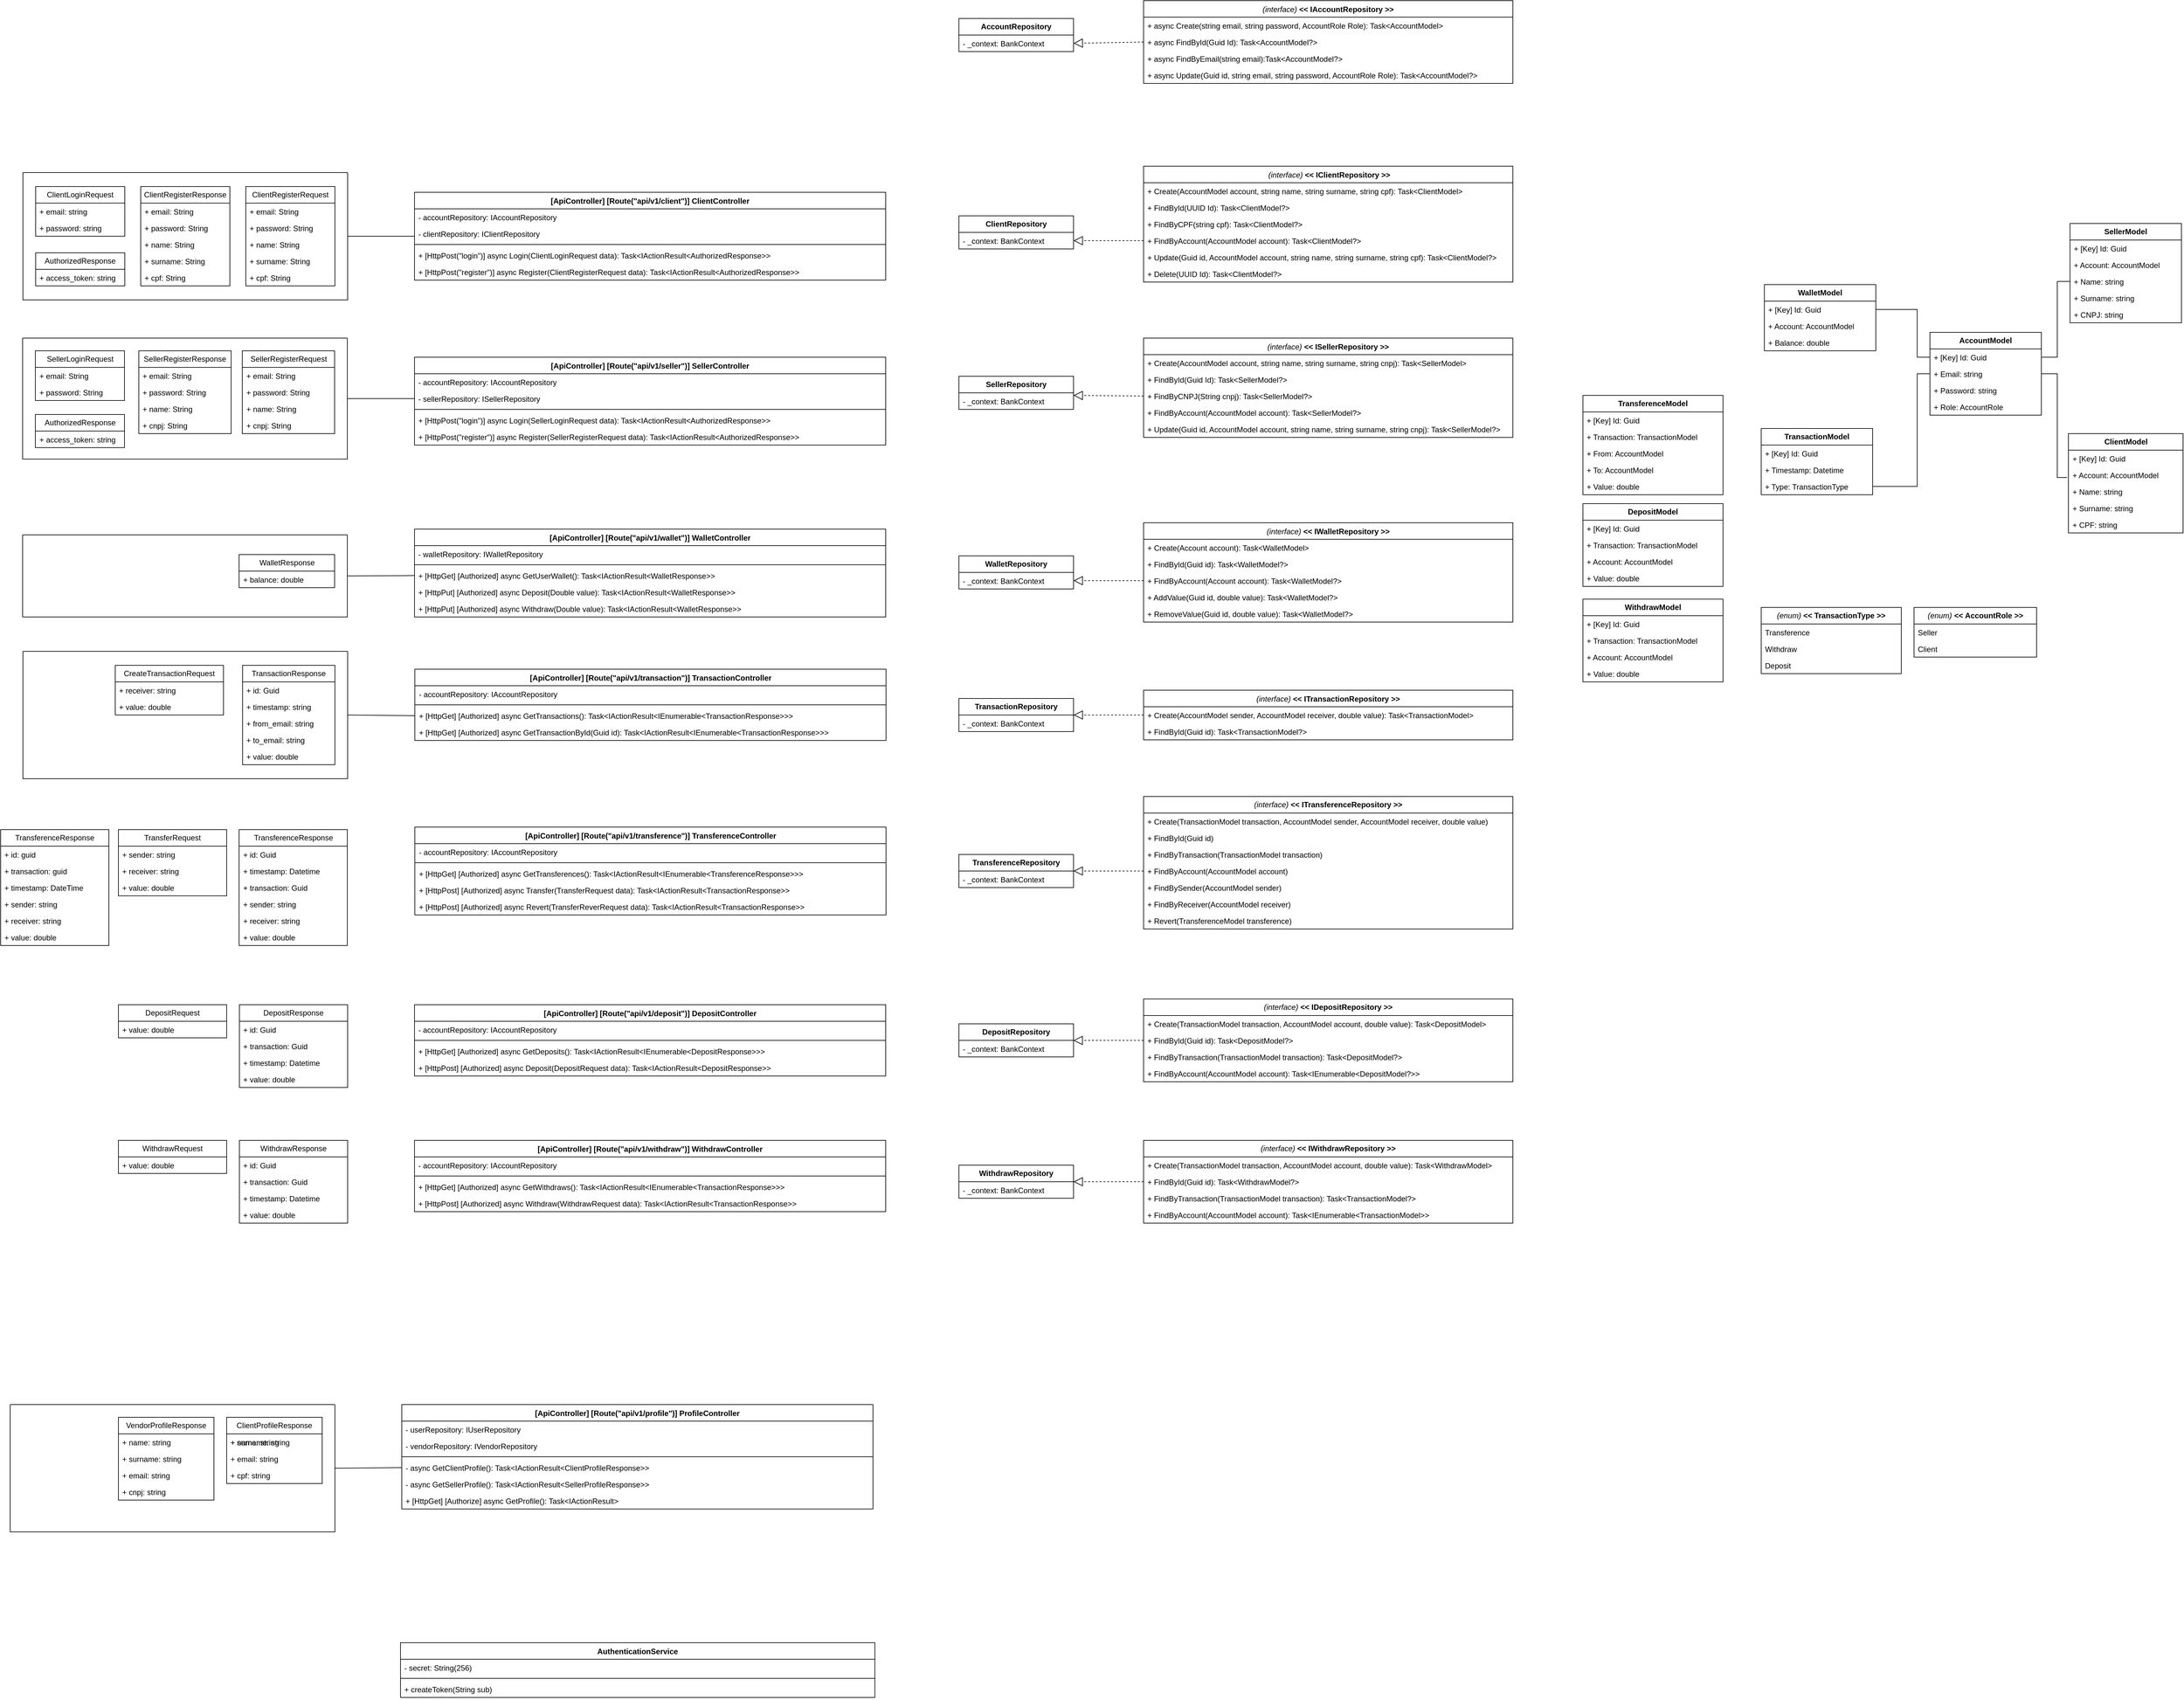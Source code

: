 <mxfile version="21.6.8" type="device" pages="3">
  <diagram name="[WEB API] Class Diagram " id="ngl0gjMuGfaUU38CFePH">
    <mxGraphModel dx="344" dy="1910" grid="1" gridSize="10" guides="1" tooltips="1" connect="1" arrows="1" fold="1" page="1" pageScale="1" pageWidth="850" pageHeight="1100" math="0" shadow="0">
      <root>
        <mxCell id="0" />
        <mxCell id="1" parent="0" />
        <mxCell id="A7tGTZ2SooI6pzXpOJpw-47" value="[ApiController] [Route(&quot;api/v1/seller&quot;)] SellerController" style="swimlane;fontStyle=1;align=center;verticalAlign=top;childLayout=stackLayout;horizontal=1;startSize=26;horizontalStack=0;resizeParent=1;resizeParentMax=0;resizeLast=0;collapsible=1;marginBottom=0;whiteSpace=wrap;html=1;" parent="1" vertex="1">
          <mxGeometry x="1755" y="-370" width="740" height="138" as="geometry" />
        </mxCell>
        <mxCell id="A7tGTZ2SooI6pzXpOJpw-79" value="- accountRepository: IAccountRepository&amp;nbsp;" style="text;strokeColor=none;fillColor=none;align=left;verticalAlign=top;spacingLeft=4;spacingRight=4;overflow=hidden;rotatable=0;points=[[0,0.5],[1,0.5]];portConstraint=eastwest;whiteSpace=wrap;html=1;" parent="A7tGTZ2SooI6pzXpOJpw-47" vertex="1">
          <mxGeometry y="26" width="740" height="26" as="geometry" />
        </mxCell>
        <mxCell id="A7tGTZ2SooI6pzXpOJpw-48" value="- sellerRepository: ISellerRepository" style="text;strokeColor=none;fillColor=none;align=left;verticalAlign=top;spacingLeft=4;spacingRight=4;overflow=hidden;rotatable=0;points=[[0,0.5],[1,0.5]];portConstraint=eastwest;whiteSpace=wrap;html=1;" parent="A7tGTZ2SooI6pzXpOJpw-47" vertex="1">
          <mxGeometry y="52" width="740" height="26" as="geometry" />
        </mxCell>
        <mxCell id="A7tGTZ2SooI6pzXpOJpw-49" value="" style="line;strokeWidth=1;fillColor=none;align=left;verticalAlign=middle;spacingTop=-1;spacingLeft=3;spacingRight=3;rotatable=0;labelPosition=right;points=[];portConstraint=eastwest;strokeColor=inherit;" parent="A7tGTZ2SooI6pzXpOJpw-47" vertex="1">
          <mxGeometry y="78" width="740" height="8" as="geometry" />
        </mxCell>
        <mxCell id="A7tGTZ2SooI6pzXpOJpw-51" value="+&amp;nbsp;[HttpPost(&quot;login&quot;)]&amp;nbsp;async Login(SellerLoginRequest data): Task&amp;lt;IActionResult&amp;lt;AuthorizedResponse&amp;gt;&amp;gt;" style="text;strokeColor=none;fillColor=none;align=left;verticalAlign=top;spacingLeft=4;spacingRight=4;overflow=hidden;rotatable=0;points=[[0,0.5],[1,0.5]];portConstraint=eastwest;whiteSpace=wrap;html=1;" parent="A7tGTZ2SooI6pzXpOJpw-47" vertex="1">
          <mxGeometry y="86" width="740" height="26" as="geometry" />
        </mxCell>
        <mxCell id="A7tGTZ2SooI6pzXpOJpw-50" value="+ [HttpPost(&quot;register&quot;)] async Register(SellerRegisterRequest data): Task&amp;lt;IActionResult&amp;lt;AuthorizedResponse&amp;gt;&amp;gt;&amp;nbsp;" style="text;strokeColor=none;fillColor=none;align=left;verticalAlign=top;spacingLeft=4;spacingRight=4;overflow=hidden;rotatable=0;points=[[0,0.5],[1,0.5]];portConstraint=eastwest;whiteSpace=wrap;html=1;" parent="A7tGTZ2SooI6pzXpOJpw-47" vertex="1">
          <mxGeometry y="112" width="740" height="26" as="geometry" />
        </mxCell>
        <mxCell id="A7tGTZ2SooI6pzXpOJpw-5" value="[ApiController] [Route(&quot;api/v1/client&quot;)] ClientController" style="swimlane;fontStyle=1;align=center;verticalAlign=top;childLayout=stackLayout;horizontal=1;startSize=26;horizontalStack=0;resizeParent=1;resizeParentMax=0;resizeLast=0;collapsible=1;marginBottom=0;whiteSpace=wrap;html=1;" parent="1" vertex="1">
          <mxGeometry x="1755" y="-629" width="740" height="138" as="geometry">
            <mxRectangle x="890" y="290" width="120" height="30" as="alternateBounds" />
          </mxGeometry>
        </mxCell>
        <mxCell id="A7tGTZ2SooI6pzXpOJpw-78" value="- accountRepository: IAccountRepository" style="text;strokeColor=none;fillColor=none;align=left;verticalAlign=top;spacingLeft=4;spacingRight=4;overflow=hidden;rotatable=0;points=[[0,0.5],[1,0.5]];portConstraint=eastwest;whiteSpace=wrap;html=1;" parent="A7tGTZ2SooI6pzXpOJpw-5" vertex="1">
          <mxGeometry y="26" width="740" height="26" as="geometry" />
        </mxCell>
        <mxCell id="A7tGTZ2SooI6pzXpOJpw-6" value="- clientRepository: IClientRepository" style="text;strokeColor=none;fillColor=none;align=left;verticalAlign=top;spacingLeft=4;spacingRight=4;overflow=hidden;rotatable=0;points=[[0,0.5],[1,0.5]];portConstraint=eastwest;whiteSpace=wrap;html=1;" parent="A7tGTZ2SooI6pzXpOJpw-5" vertex="1">
          <mxGeometry y="52" width="740" height="26" as="geometry" />
        </mxCell>
        <mxCell id="A7tGTZ2SooI6pzXpOJpw-7" value="" style="line;strokeWidth=1;fillColor=none;align=left;verticalAlign=middle;spacingTop=-1;spacingLeft=3;spacingRight=3;rotatable=0;labelPosition=right;points=[];portConstraint=eastwest;strokeColor=inherit;" parent="A7tGTZ2SooI6pzXpOJpw-5" vertex="1">
          <mxGeometry y="78" width="740" height="8" as="geometry" />
        </mxCell>
        <mxCell id="A7tGTZ2SooI6pzXpOJpw-27" value="+ [HttpPost(&quot;login&quot;)]&amp;nbsp;async Login(ClientLoginRequest data): Task&amp;lt;IActionResult&amp;lt;AuthorizedResponse&amp;gt;&amp;gt;&amp;nbsp;" style="text;strokeColor=none;fillColor=none;align=left;verticalAlign=top;spacingLeft=4;spacingRight=4;overflow=hidden;rotatable=0;points=[[0,0.5],[1,0.5]];portConstraint=eastwest;whiteSpace=wrap;html=1;" parent="A7tGTZ2SooI6pzXpOJpw-5" vertex="1">
          <mxGeometry y="86" width="740" height="26" as="geometry" />
        </mxCell>
        <mxCell id="A7tGTZ2SooI6pzXpOJpw-93" value="+ [HttpPost(&quot;register&quot;)] async Register(ClientRegisterRequest data): Task&amp;lt;IActionResult&amp;lt;AuthorizedResponse&amp;gt;&amp;gt;" style="text;strokeColor=none;fillColor=none;align=left;verticalAlign=top;spacingLeft=4;spacingRight=4;overflow=hidden;rotatable=0;points=[[0,0.5],[1,0.5]];portConstraint=eastwest;whiteSpace=wrap;html=1;" parent="A7tGTZ2SooI6pzXpOJpw-5" vertex="1">
          <mxGeometry y="112" width="740" height="26" as="geometry" />
        </mxCell>
        <mxCell id="48" value="[ApiController] [Route(&quot;api/v1/profile&quot;)] ProfileController" style="swimlane;fontStyle=1;align=center;verticalAlign=top;childLayout=stackLayout;horizontal=1;startSize=26;horizontalStack=0;resizeParent=1;resizeParentMax=0;resizeLast=0;collapsible=1;marginBottom=0;whiteSpace=wrap;html=1;" parent="1" vertex="1">
          <mxGeometry x="1735" y="1275" width="740" height="164" as="geometry">
            <mxRectangle x="890" y="290" width="120" height="30" as="alternateBounds" />
          </mxGeometry>
        </mxCell>
        <mxCell id="50" value="- userRepository: IUserRepository" style="text;strokeColor=none;fillColor=none;align=left;verticalAlign=top;spacingLeft=4;spacingRight=4;overflow=hidden;rotatable=0;points=[[0,0.5],[1,0.5]];portConstraint=eastwest;whiteSpace=wrap;html=1;" parent="48" vertex="1">
          <mxGeometry y="26" width="740" height="26" as="geometry" />
        </mxCell>
        <mxCell id="54" value="- vendorRepository: IVendorRepository" style="text;strokeColor=none;fillColor=none;align=left;verticalAlign=top;spacingLeft=4;spacingRight=4;overflow=hidden;rotatable=0;points=[[0,0.5],[1,0.5]];portConstraint=eastwest;whiteSpace=wrap;html=1;" parent="48" vertex="1">
          <mxGeometry y="52" width="740" height="26" as="geometry" />
        </mxCell>
        <mxCell id="51" value="" style="line;strokeWidth=1;fillColor=none;align=left;verticalAlign=middle;spacingTop=-1;spacingLeft=3;spacingRight=3;rotatable=0;labelPosition=right;points=[];portConstraint=eastwest;strokeColor=inherit;" parent="48" vertex="1">
          <mxGeometry y="78" width="740" height="8" as="geometry" />
        </mxCell>
        <mxCell id="52" value="- async GetClientProfile(): Task&amp;lt;IActionResult&amp;lt;ClientProfileResponse&amp;gt;&amp;gt;&amp;nbsp;" style="text;strokeColor=none;fillColor=none;align=left;verticalAlign=top;spacingLeft=4;spacingRight=4;overflow=hidden;rotatable=0;points=[[0,0.5],[1,0.5]];portConstraint=eastwest;whiteSpace=wrap;html=1;" parent="48" vertex="1">
          <mxGeometry y="86" width="740" height="26" as="geometry" />
        </mxCell>
        <mxCell id="iB5u08_Evj0VFYjcdL2C-92" value="- async GetSellerProfile(): Task&amp;lt;IActionResult&amp;lt;SellerProfileResponse&amp;gt;&amp;gt;&amp;nbsp;" style="text;strokeColor=none;fillColor=none;align=left;verticalAlign=top;spacingLeft=4;spacingRight=4;overflow=hidden;rotatable=0;points=[[0,0.5],[1,0.5]];portConstraint=eastwest;whiteSpace=wrap;html=1;" parent="48" vertex="1">
          <mxGeometry y="112" width="740" height="26" as="geometry" />
        </mxCell>
        <mxCell id="iB5u08_Evj0VFYjcdL2C-93" value="+ [HttpGet] [Authorize] async GetProfile(): Task&amp;lt;IActionResult&amp;gt;&amp;nbsp;" style="text;strokeColor=none;fillColor=none;align=left;verticalAlign=top;spacingLeft=4;spacingRight=4;overflow=hidden;rotatable=0;points=[[0,0.5],[1,0.5]];portConstraint=eastwest;whiteSpace=wrap;html=1;" parent="48" vertex="1">
          <mxGeometry y="138" width="740" height="26" as="geometry" />
        </mxCell>
        <mxCell id="iB5u08_Evj0VFYjcdL2C-101" value="[ApiController] [Route(&quot;api/v1/wallet&quot;)] WalletController" style="swimlane;fontStyle=1;align=center;verticalAlign=top;childLayout=stackLayout;horizontal=1;startSize=26;horizontalStack=0;resizeParent=1;resizeParentMax=0;resizeLast=0;collapsible=1;marginBottom=0;whiteSpace=wrap;html=1;" parent="1" vertex="1">
          <mxGeometry x="1755" y="-100" width="740" height="138" as="geometry" />
        </mxCell>
        <mxCell id="iB5u08_Evj0VFYjcdL2C-102" value="- walletRepository: IWalletRepository" style="text;strokeColor=none;fillColor=none;align=left;verticalAlign=top;spacingLeft=4;spacingRight=4;overflow=hidden;rotatable=0;points=[[0,0.5],[1,0.5]];portConstraint=eastwest;whiteSpace=wrap;html=1;" parent="iB5u08_Evj0VFYjcdL2C-101" vertex="1">
          <mxGeometry y="26" width="740" height="26" as="geometry" />
        </mxCell>
        <mxCell id="iB5u08_Evj0VFYjcdL2C-103" value="" style="line;strokeWidth=1;fillColor=none;align=left;verticalAlign=middle;spacingTop=-1;spacingLeft=3;spacingRight=3;rotatable=0;labelPosition=right;points=[];portConstraint=eastwest;strokeColor=inherit;" parent="iB5u08_Evj0VFYjcdL2C-101" vertex="1">
          <mxGeometry y="52" width="740" height="8" as="geometry" />
        </mxCell>
        <mxCell id="iB5u08_Evj0VFYjcdL2C-104" value="+&amp;nbsp;[HttpGet] [Authorized] async GetUserWallet(): Task&amp;lt;IActionResult&amp;lt;WalletResponse&amp;gt;&amp;gt;" style="text;strokeColor=none;fillColor=none;align=left;verticalAlign=top;spacingLeft=4;spacingRight=4;overflow=hidden;rotatable=0;points=[[0,0.5],[1,0.5]];portConstraint=eastwest;whiteSpace=wrap;html=1;" parent="iB5u08_Evj0VFYjcdL2C-101" vertex="1">
          <mxGeometry y="60" width="740" height="26" as="geometry" />
        </mxCell>
        <mxCell id="CVuHfCEsDqxi0bAEitug-99" value="+ [HttpPut] [Authorized] async Deposit(Double value): Task&amp;lt;IActionResult&amp;lt;WalletResponse&amp;gt;&amp;gt;" style="text;strokeColor=none;fillColor=none;align=left;verticalAlign=top;spacingLeft=4;spacingRight=4;overflow=hidden;rotatable=0;points=[[0,0.5],[1,0.5]];portConstraint=eastwest;whiteSpace=wrap;html=1;" parent="iB5u08_Evj0VFYjcdL2C-101" vertex="1">
          <mxGeometry y="86" width="740" height="26" as="geometry" />
        </mxCell>
        <mxCell id="CVuHfCEsDqxi0bAEitug-115" value="+ [HttpPut] [Authorized] async Withdraw(Double value): Task&amp;lt;IActionResult&amp;lt;WalletResponse&amp;gt;&amp;gt;" style="text;strokeColor=none;fillColor=none;align=left;verticalAlign=top;spacingLeft=4;spacingRight=4;overflow=hidden;rotatable=0;points=[[0,0.5],[1,0.5]];portConstraint=eastwest;whiteSpace=wrap;html=1;" parent="iB5u08_Evj0VFYjcdL2C-101" vertex="1">
          <mxGeometry y="112" width="740" height="26" as="geometry" />
        </mxCell>
        <mxCell id="iB5u08_Evj0VFYjcdL2C-189" value="&lt;b&gt;WalletModel&lt;/b&gt;" style="swimlane;fontStyle=0;childLayout=stackLayout;horizontal=1;startSize=26;fillColor=none;horizontalStack=0;resizeParent=1;resizeParentMax=0;resizeLast=0;collapsible=1;marginBottom=0;whiteSpace=wrap;html=1;" parent="1" vertex="1">
          <mxGeometry x="3875" y="-484" width="175" height="104" as="geometry" />
        </mxCell>
        <mxCell id="iB5u08_Evj0VFYjcdL2C-190" value="+ [Key] Id: Guid" style="text;strokeColor=none;fillColor=none;align=left;verticalAlign=top;spacingLeft=4;spacingRight=4;overflow=hidden;rotatable=0;points=[[0,0.5],[1,0.5]];portConstraint=eastwest;whiteSpace=wrap;html=1;" parent="iB5u08_Evj0VFYjcdL2C-189" vertex="1">
          <mxGeometry y="26" width="175" height="26" as="geometry" />
        </mxCell>
        <mxCell id="iB5u08_Evj0VFYjcdL2C-191" value="+ Account: AccountModel" style="text;strokeColor=none;fillColor=none;align=left;verticalAlign=top;spacingLeft=4;spacingRight=4;overflow=hidden;rotatable=0;points=[[0,0.5],[1,0.5]];portConstraint=eastwest;whiteSpace=wrap;html=1;" parent="iB5u08_Evj0VFYjcdL2C-189" vertex="1">
          <mxGeometry y="52" width="175" height="26" as="geometry" />
        </mxCell>
        <mxCell id="iB5u08_Evj0VFYjcdL2C-192" value="+ Balance: double" style="text;strokeColor=none;fillColor=none;align=left;verticalAlign=top;spacingLeft=4;spacingRight=4;overflow=hidden;rotatable=0;points=[[0,0.5],[1,0.5]];portConstraint=eastwest;whiteSpace=wrap;html=1;" parent="iB5u08_Evj0VFYjcdL2C-189" vertex="1">
          <mxGeometry y="78" width="175" height="26" as="geometry" />
        </mxCell>
        <mxCell id="iB5u08_Evj0VFYjcdL2C-193" value="&lt;b&gt;AccountModel&lt;/b&gt;" style="swimlane;fontStyle=0;childLayout=stackLayout;horizontal=1;startSize=26;fillColor=none;horizontalStack=0;resizeParent=1;resizeParentMax=0;resizeLast=0;collapsible=1;marginBottom=0;whiteSpace=wrap;html=1;" parent="1" vertex="1">
          <mxGeometry x="4135" y="-409" width="175" height="130" as="geometry" />
        </mxCell>
        <mxCell id="iB5u08_Evj0VFYjcdL2C-194" value="+ [Key] Id: Guid" style="text;strokeColor=none;fillColor=none;align=left;verticalAlign=top;spacingLeft=4;spacingRight=4;overflow=hidden;rotatable=0;points=[[0,0.5],[1,0.5]];portConstraint=eastwest;whiteSpace=wrap;html=1;" parent="iB5u08_Evj0VFYjcdL2C-193" vertex="1">
          <mxGeometry y="26" width="175" height="26" as="geometry" />
        </mxCell>
        <mxCell id="iB5u08_Evj0VFYjcdL2C-195" value="+ Email: string" style="text;strokeColor=none;fillColor=none;align=left;verticalAlign=top;spacingLeft=4;spacingRight=4;overflow=hidden;rotatable=0;points=[[0,0.5],[1,0.5]];portConstraint=eastwest;whiteSpace=wrap;html=1;" parent="iB5u08_Evj0VFYjcdL2C-193" vertex="1">
          <mxGeometry y="52" width="175" height="26" as="geometry" />
        </mxCell>
        <mxCell id="iB5u08_Evj0VFYjcdL2C-196" value="+ Password: string" style="text;strokeColor=none;fillColor=none;align=left;verticalAlign=top;spacingLeft=4;spacingRight=4;overflow=hidden;rotatable=0;points=[[0,0.5],[1,0.5]];portConstraint=eastwest;whiteSpace=wrap;html=1;" parent="iB5u08_Evj0VFYjcdL2C-193" vertex="1">
          <mxGeometry y="78" width="175" height="26" as="geometry" />
        </mxCell>
        <mxCell id="iB5u08_Evj0VFYjcdL2C-197" value="+ Role: AccountRole" style="text;strokeColor=none;fillColor=none;align=left;verticalAlign=top;spacingLeft=4;spacingRight=4;overflow=hidden;rotatable=0;points=[[0,0.5],[1,0.5]];portConstraint=eastwest;whiteSpace=wrap;html=1;" parent="iB5u08_Evj0VFYjcdL2C-193" vertex="1">
          <mxGeometry y="104" width="175" height="26" as="geometry" />
        </mxCell>
        <mxCell id="iB5u08_Evj0VFYjcdL2C-198" value="&lt;b&gt;SellerModel&lt;br&gt;&lt;/b&gt;" style="swimlane;fontStyle=0;childLayout=stackLayout;horizontal=1;startSize=26;fillColor=none;horizontalStack=0;resizeParent=1;resizeParentMax=0;resizeLast=0;collapsible=1;marginBottom=0;whiteSpace=wrap;html=1;" parent="1" vertex="1">
          <mxGeometry x="4355" y="-580" width="175" height="156" as="geometry" />
        </mxCell>
        <mxCell id="iB5u08_Evj0VFYjcdL2C-199" value="+ [Key] Id: Guid" style="text;strokeColor=none;fillColor=none;align=left;verticalAlign=top;spacingLeft=4;spacingRight=4;overflow=hidden;rotatable=0;points=[[0,0.5],[1,0.5]];portConstraint=eastwest;whiteSpace=wrap;html=1;" parent="iB5u08_Evj0VFYjcdL2C-198" vertex="1">
          <mxGeometry y="26" width="175" height="26" as="geometry" />
        </mxCell>
        <mxCell id="iB5u08_Evj0VFYjcdL2C-200" value="+ Account: AccountModel" style="text;strokeColor=none;fillColor=none;align=left;verticalAlign=top;spacingLeft=4;spacingRight=4;overflow=hidden;rotatable=0;points=[[0,0.5],[1,0.5]];portConstraint=eastwest;whiteSpace=wrap;html=1;" parent="iB5u08_Evj0VFYjcdL2C-198" vertex="1">
          <mxGeometry y="52" width="175" height="26" as="geometry" />
        </mxCell>
        <mxCell id="iB5u08_Evj0VFYjcdL2C-201" value="+ Name: string" style="text;strokeColor=none;fillColor=none;align=left;verticalAlign=top;spacingLeft=4;spacingRight=4;overflow=hidden;rotatable=0;points=[[0,0.5],[1,0.5]];portConstraint=eastwest;whiteSpace=wrap;html=1;" parent="iB5u08_Evj0VFYjcdL2C-198" vertex="1">
          <mxGeometry y="78" width="175" height="26" as="geometry" />
        </mxCell>
        <mxCell id="iB5u08_Evj0VFYjcdL2C-202" value="+ Surname: string" style="text;strokeColor=none;fillColor=none;align=left;verticalAlign=top;spacingLeft=4;spacingRight=4;overflow=hidden;rotatable=0;points=[[0,0.5],[1,0.5]];portConstraint=eastwest;whiteSpace=wrap;html=1;" parent="iB5u08_Evj0VFYjcdL2C-198" vertex="1">
          <mxGeometry y="104" width="175" height="26" as="geometry" />
        </mxCell>
        <mxCell id="iB5u08_Evj0VFYjcdL2C-203" value="+ CNPJ: string" style="text;strokeColor=none;fillColor=none;align=left;verticalAlign=top;spacingLeft=4;spacingRight=4;overflow=hidden;rotatable=0;points=[[0,0.5],[1,0.5]];portConstraint=eastwest;whiteSpace=wrap;html=1;" parent="iB5u08_Evj0VFYjcdL2C-198" vertex="1">
          <mxGeometry y="130" width="175" height="26" as="geometry" />
        </mxCell>
        <mxCell id="iB5u08_Evj0VFYjcdL2C-204" value="&lt;b&gt;ClientModel&lt;/b&gt;" style="swimlane;fontStyle=0;childLayout=stackLayout;horizontal=1;startSize=26;fillColor=none;horizontalStack=0;resizeParent=1;resizeParentMax=0;resizeLast=0;collapsible=1;marginBottom=0;whiteSpace=wrap;html=1;" parent="1" vertex="1">
          <mxGeometry x="4352.5" y="-250" width="180" height="156" as="geometry" />
        </mxCell>
        <mxCell id="iB5u08_Evj0VFYjcdL2C-205" value="+ [Key] Id: Guid" style="text;strokeColor=none;fillColor=none;align=left;verticalAlign=top;spacingLeft=4;spacingRight=4;overflow=hidden;rotatable=0;points=[[0,0.5],[1,0.5]];portConstraint=eastwest;whiteSpace=wrap;html=1;" parent="iB5u08_Evj0VFYjcdL2C-204" vertex="1">
          <mxGeometry y="26" width="180" height="26" as="geometry" />
        </mxCell>
        <mxCell id="iB5u08_Evj0VFYjcdL2C-206" value="+ Account: AccountModel" style="text;strokeColor=none;fillColor=none;align=left;verticalAlign=top;spacingLeft=4;spacingRight=4;overflow=hidden;rotatable=0;points=[[0,0.5],[1,0.5]];portConstraint=eastwest;whiteSpace=wrap;html=1;" parent="iB5u08_Evj0VFYjcdL2C-204" vertex="1">
          <mxGeometry y="52" width="180" height="26" as="geometry" />
        </mxCell>
        <mxCell id="iB5u08_Evj0VFYjcdL2C-207" value="+ Name: string" style="text;strokeColor=none;fillColor=none;align=left;verticalAlign=top;spacingLeft=4;spacingRight=4;overflow=hidden;rotatable=0;points=[[0,0.5],[1,0.5]];portConstraint=eastwest;whiteSpace=wrap;html=1;" parent="iB5u08_Evj0VFYjcdL2C-204" vertex="1">
          <mxGeometry y="78" width="180" height="26" as="geometry" />
        </mxCell>
        <mxCell id="iB5u08_Evj0VFYjcdL2C-208" value="+ Surname: string" style="text;strokeColor=none;fillColor=none;align=left;verticalAlign=top;spacingLeft=4;spacingRight=4;overflow=hidden;rotatable=0;points=[[0,0.5],[1,0.5]];portConstraint=eastwest;whiteSpace=wrap;html=1;" parent="iB5u08_Evj0VFYjcdL2C-204" vertex="1">
          <mxGeometry y="104" width="180" height="26" as="geometry" />
        </mxCell>
        <mxCell id="iB5u08_Evj0VFYjcdL2C-209" value="+ CPF: string" style="text;strokeColor=none;fillColor=none;align=left;verticalAlign=top;spacingLeft=4;spacingRight=4;overflow=hidden;rotatable=0;points=[[0,0.5],[1,0.5]];portConstraint=eastwest;whiteSpace=wrap;html=1;" parent="iB5u08_Evj0VFYjcdL2C-204" vertex="1">
          <mxGeometry y="130" width="180" height="26" as="geometry" />
        </mxCell>
        <mxCell id="iB5u08_Evj0VFYjcdL2C-210" value="&lt;b&gt;TransactionModel&lt;/b&gt;" style="swimlane;fontStyle=0;childLayout=stackLayout;horizontal=1;startSize=26;fillColor=none;horizontalStack=0;resizeParent=1;resizeParentMax=0;resizeLast=0;collapsible=1;marginBottom=0;whiteSpace=wrap;html=1;" parent="1" vertex="1">
          <mxGeometry x="3870" y="-258" width="175" height="104" as="geometry" />
        </mxCell>
        <mxCell id="iB5u08_Evj0VFYjcdL2C-211" value="+ [Key] Id: Guid" style="text;strokeColor=none;fillColor=none;align=left;verticalAlign=top;spacingLeft=4;spacingRight=4;overflow=hidden;rotatable=0;points=[[0,0.5],[1,0.5]];portConstraint=eastwest;whiteSpace=wrap;html=1;" parent="iB5u08_Evj0VFYjcdL2C-210" vertex="1">
          <mxGeometry y="26" width="175" height="26" as="geometry" />
        </mxCell>
        <mxCell id="iB5u08_Evj0VFYjcdL2C-214" value="+ Timestamp: Datetime" style="text;strokeColor=none;fillColor=none;align=left;verticalAlign=top;spacingLeft=4;spacingRight=4;overflow=hidden;rotatable=0;points=[[0,0.5],[1,0.5]];portConstraint=eastwest;whiteSpace=wrap;html=1;" parent="iB5u08_Evj0VFYjcdL2C-210" vertex="1">
          <mxGeometry y="52" width="175" height="26" as="geometry" />
        </mxCell>
        <mxCell id="iB5u08_Evj0VFYjcdL2C-215" value="+ Type: TransactionType" style="text;strokeColor=none;fillColor=none;align=left;verticalAlign=top;spacingLeft=4;spacingRight=4;overflow=hidden;rotatable=0;points=[[0,0.5],[1,0.5]];portConstraint=eastwest;whiteSpace=wrap;html=1;" parent="iB5u08_Evj0VFYjcdL2C-210" vertex="1">
          <mxGeometry y="78" width="175" height="26" as="geometry" />
        </mxCell>
        <mxCell id="iB5u08_Evj0VFYjcdL2C-216" value="" style="endArrow=none;html=1;rounded=0;exitX=1;exitY=0.5;exitDx=0;exitDy=0;entryX=0;entryY=0.5;entryDx=0;entryDy=0;" parent="1" source="iB5u08_Evj0VFYjcdL2C-190" target="iB5u08_Evj0VFYjcdL2C-194" edge="1">
          <mxGeometry width="50" height="50" relative="1" as="geometry">
            <mxPoint x="4265" y="-420" as="sourcePoint" />
            <mxPoint x="4315" y="-470" as="targetPoint" />
            <Array as="points">
              <mxPoint x="4115" y="-445" />
              <mxPoint x="4115" y="-370" />
            </Array>
          </mxGeometry>
        </mxCell>
        <mxCell id="iB5u08_Evj0VFYjcdL2C-217" value="" style="endArrow=none;html=1;rounded=0;exitX=1;exitY=0.5;exitDx=0;exitDy=0;entryX=0;entryY=0.5;entryDx=0;entryDy=0;" parent="1" source="iB5u08_Evj0VFYjcdL2C-215" target="iB5u08_Evj0VFYjcdL2C-195" edge="1">
          <mxGeometry width="50" height="50" relative="1" as="geometry">
            <mxPoint x="4205" y="-320" as="sourcePoint" />
            <mxPoint x="4255" y="-370" as="targetPoint" />
            <Array as="points">
              <mxPoint x="4115" y="-167" />
              <mxPoint x="4115" y="-344" />
            </Array>
          </mxGeometry>
        </mxCell>
        <mxCell id="iB5u08_Evj0VFYjcdL2C-218" value="" style="endArrow=none;html=1;rounded=0;entryX=0;entryY=0.5;entryDx=0;entryDy=0;exitX=1;exitY=0.5;exitDx=0;exitDy=0;" parent="1" source="iB5u08_Evj0VFYjcdL2C-194" target="iB5u08_Evj0VFYjcdL2C-201" edge="1">
          <mxGeometry width="50" height="50" relative="1" as="geometry">
            <mxPoint x="4255" y="-350" as="sourcePoint" />
            <mxPoint x="4305" y="-400" as="targetPoint" />
            <Array as="points">
              <mxPoint x="4335" y="-370" />
              <mxPoint x="4335" y="-489" />
            </Array>
          </mxGeometry>
        </mxCell>
        <mxCell id="iB5u08_Evj0VFYjcdL2C-219" value="" style="endArrow=none;html=1;rounded=0;entryX=-0.012;entryY=0.654;entryDx=0;entryDy=0;entryPerimeter=0;exitX=1;exitY=0.5;exitDx=0;exitDy=0;" parent="1" source="iB5u08_Evj0VFYjcdL2C-195" target="iB5u08_Evj0VFYjcdL2C-206" edge="1">
          <mxGeometry width="50" height="50" relative="1" as="geometry">
            <mxPoint x="4255" y="-350" as="sourcePoint" />
            <mxPoint x="4305" y="-400" as="targetPoint" />
            <Array as="points">
              <mxPoint x="4335" y="-344" />
              <mxPoint x="4335" y="-181" />
            </Array>
          </mxGeometry>
        </mxCell>
        <mxCell id="A7tGTZ2SooI6pzXpOJpw-64" value="AuthenticationService" style="swimlane;fontStyle=1;align=center;verticalAlign=top;childLayout=stackLayout;horizontal=1;startSize=26;horizontalStack=0;resizeParent=1;resizeParentMax=0;resizeLast=0;collapsible=1;marginBottom=0;whiteSpace=wrap;html=1;" parent="1" vertex="1">
          <mxGeometry x="1733" y="1649" width="745" height="86" as="geometry" />
        </mxCell>
        <mxCell id="A7tGTZ2SooI6pzXpOJpw-65" value="- secret: String(256)" style="text;strokeColor=none;fillColor=none;align=left;verticalAlign=top;spacingLeft=4;spacingRight=4;overflow=hidden;rotatable=0;points=[[0,0.5],[1,0.5]];portConstraint=eastwest;whiteSpace=wrap;html=1;" parent="A7tGTZ2SooI6pzXpOJpw-64" vertex="1">
          <mxGeometry y="26" width="745" height="26" as="geometry" />
        </mxCell>
        <mxCell id="A7tGTZ2SooI6pzXpOJpw-66" value="" style="line;strokeWidth=1;fillColor=none;align=left;verticalAlign=middle;spacingTop=-1;spacingLeft=3;spacingRight=3;rotatable=0;labelPosition=right;points=[];portConstraint=eastwest;strokeColor=inherit;" parent="A7tGTZ2SooI6pzXpOJpw-64" vertex="1">
          <mxGeometry y="52" width="745" height="8" as="geometry" />
        </mxCell>
        <mxCell id="A7tGTZ2SooI6pzXpOJpw-72" value="+ createToken(String sub)" style="text;strokeColor=none;fillColor=none;align=left;verticalAlign=top;spacingLeft=4;spacingRight=4;overflow=hidden;rotatable=0;points=[[0,0.5],[1,0.5]];portConstraint=eastwest;whiteSpace=wrap;html=1;" parent="A7tGTZ2SooI6pzXpOJpw-64" vertex="1">
          <mxGeometry y="60" width="745" height="26" as="geometry" />
        </mxCell>
        <mxCell id="CVuHfCEsDqxi0bAEitug-85" value="" style="swimlane;startSize=0;" parent="1" vertex="1">
          <mxGeometry x="1120" y="1275" width="510" height="200" as="geometry" />
        </mxCell>
        <mxCell id="iB5u08_Evj0VFYjcdL2C-144" value="+ name: string" style="text;strokeColor=none;fillColor=none;align=left;verticalAlign=top;spacingLeft=4;spacingRight=4;overflow=hidden;rotatable=0;points=[[0,0.5],[1,0.5]];portConstraint=eastwest;whiteSpace=wrap;html=1;" parent="CVuHfCEsDqxi0bAEitug-85" vertex="1">
          <mxGeometry x="340" y="46" width="150" height="26" as="geometry" />
        </mxCell>
        <mxCell id="iB5u08_Evj0VFYjcdL2C-148" value="VendorProfileResponse" style="swimlane;fontStyle=0;childLayout=stackLayout;horizontal=1;startSize=26;fillColor=none;horizontalStack=0;resizeParent=1;resizeParentMax=0;resizeLast=0;collapsible=1;marginBottom=0;whiteSpace=wrap;html=1;" parent="CVuHfCEsDqxi0bAEitug-85" vertex="1">
          <mxGeometry x="170" y="20" width="150" height="130" as="geometry" />
        </mxCell>
        <mxCell id="iB5u08_Evj0VFYjcdL2C-149" value="+ name: string" style="text;strokeColor=none;fillColor=none;align=left;verticalAlign=top;spacingLeft=4;spacingRight=4;overflow=hidden;rotatable=0;points=[[0,0.5],[1,0.5]];portConstraint=eastwest;whiteSpace=wrap;html=1;" parent="iB5u08_Evj0VFYjcdL2C-148" vertex="1">
          <mxGeometry y="26" width="150" height="26" as="geometry" />
        </mxCell>
        <mxCell id="iB5u08_Evj0VFYjcdL2C-150" value="+ surname: string" style="text;strokeColor=none;fillColor=none;align=left;verticalAlign=top;spacingLeft=4;spacingRight=4;overflow=hidden;rotatable=0;points=[[0,0.5],[1,0.5]];portConstraint=eastwest;whiteSpace=wrap;html=1;" parent="iB5u08_Evj0VFYjcdL2C-148" vertex="1">
          <mxGeometry y="52" width="150" height="26" as="geometry" />
        </mxCell>
        <mxCell id="iB5u08_Evj0VFYjcdL2C-151" value="+ email: string" style="text;strokeColor=none;fillColor=none;align=left;verticalAlign=top;spacingLeft=4;spacingRight=4;overflow=hidden;rotatable=0;points=[[0,0.5],[1,0.5]];portConstraint=eastwest;whiteSpace=wrap;html=1;" parent="iB5u08_Evj0VFYjcdL2C-148" vertex="1">
          <mxGeometry y="78" width="150" height="26" as="geometry" />
        </mxCell>
        <mxCell id="iB5u08_Evj0VFYjcdL2C-152" value="+ cnpj: string" style="text;strokeColor=none;fillColor=none;align=left;verticalAlign=top;spacingLeft=4;spacingRight=4;overflow=hidden;rotatable=0;points=[[0,0.5],[1,0.5]];portConstraint=eastwest;whiteSpace=wrap;html=1;" parent="iB5u08_Evj0VFYjcdL2C-148" vertex="1">
          <mxGeometry y="104" width="150" height="26" as="geometry" />
        </mxCell>
        <mxCell id="iB5u08_Evj0VFYjcdL2C-143" value="ClientProfileResponse" style="swimlane;fontStyle=0;childLayout=stackLayout;horizontal=1;startSize=26;fillColor=none;horizontalStack=0;resizeParent=1;resizeParentMax=0;resizeLast=0;collapsible=1;marginBottom=0;whiteSpace=wrap;html=1;" parent="CVuHfCEsDqxi0bAEitug-85" vertex="1">
          <mxGeometry x="340" y="20" width="150" height="104" as="geometry" />
        </mxCell>
        <mxCell id="iB5u08_Evj0VFYjcdL2C-145" value="+ surname: string" style="text;strokeColor=none;fillColor=none;align=left;verticalAlign=top;spacingLeft=4;spacingRight=4;overflow=hidden;rotatable=0;points=[[0,0.5],[1,0.5]];portConstraint=eastwest;whiteSpace=wrap;html=1;" parent="iB5u08_Evj0VFYjcdL2C-143" vertex="1">
          <mxGeometry y="26" width="150" height="26" as="geometry" />
        </mxCell>
        <mxCell id="iB5u08_Evj0VFYjcdL2C-146" value="+ email: string" style="text;strokeColor=none;fillColor=none;align=left;verticalAlign=top;spacingLeft=4;spacingRight=4;overflow=hidden;rotatable=0;points=[[0,0.5],[1,0.5]];portConstraint=eastwest;whiteSpace=wrap;html=1;" parent="iB5u08_Evj0VFYjcdL2C-143" vertex="1">
          <mxGeometry y="52" width="150" height="26" as="geometry" />
        </mxCell>
        <mxCell id="iB5u08_Evj0VFYjcdL2C-147" value="+ cpf: string" style="text;strokeColor=none;fillColor=none;align=left;verticalAlign=top;spacingLeft=4;spacingRight=4;overflow=hidden;rotatable=0;points=[[0,0.5],[1,0.5]];portConstraint=eastwest;whiteSpace=wrap;html=1;" parent="iB5u08_Evj0VFYjcdL2C-143" vertex="1">
          <mxGeometry y="78" width="150" height="26" as="geometry" />
        </mxCell>
        <mxCell id="CVuHfCEsDqxi0bAEitug-87" value="" style="endArrow=none;html=1;rounded=0;exitX=1;exitY=0.5;exitDx=0;exitDy=0;" parent="1" source="CVuHfCEsDqxi0bAEitug-80" target="A7tGTZ2SooI6pzXpOJpw-5" edge="1">
          <mxGeometry width="50" height="50" relative="1" as="geometry">
            <mxPoint x="1690" y="-620" as="sourcePoint" />
            <mxPoint x="1740" y="-670" as="targetPoint" />
          </mxGeometry>
        </mxCell>
        <mxCell id="CVuHfCEsDqxi0bAEitug-88" value="" style="group" parent="1" vertex="1" connectable="0">
          <mxGeometry x="1140" y="-660" width="510" height="200" as="geometry" />
        </mxCell>
        <mxCell id="A7tGTZ2SooI6pzXpOJpw-21" value="AuthorizedResponse" style="swimlane;fontStyle=0;childLayout=stackLayout;horizontal=1;startSize=26;fillColor=none;horizontalStack=0;resizeParent=1;resizeParentMax=0;resizeLast=0;collapsible=1;marginBottom=0;whiteSpace=wrap;html=1;" parent="CVuHfCEsDqxi0bAEitug-88" vertex="1">
          <mxGeometry x="20" y="126" width="140" height="52" as="geometry">
            <mxRectangle x="1150" width="150" height="30" as="alternateBounds" />
          </mxGeometry>
        </mxCell>
        <mxCell id="A7tGTZ2SooI6pzXpOJpw-22" value="+ access_token: string" style="text;strokeColor=none;fillColor=none;align=left;verticalAlign=top;spacingLeft=4;spacingRight=4;overflow=hidden;rotatable=0;points=[[0,0.5],[1,0.5]];portConstraint=eastwest;whiteSpace=wrap;html=1;" parent="A7tGTZ2SooI6pzXpOJpw-21" vertex="1">
          <mxGeometry y="26" width="140" height="26" as="geometry" />
        </mxCell>
        <mxCell id="A7tGTZ2SooI6pzXpOJpw-9" value="ClientRegisterRequest" style="swimlane;fontStyle=0;childLayout=stackLayout;horizontal=1;startSize=26;fillColor=none;horizontalStack=0;resizeParent=1;resizeParentMax=0;resizeLast=0;collapsible=1;marginBottom=0;whiteSpace=wrap;html=1;" parent="CVuHfCEsDqxi0bAEitug-88" vertex="1">
          <mxGeometry x="350" y="22" width="140" height="156" as="geometry">
            <mxRectangle x="890" y="70" width="160" height="30" as="alternateBounds" />
          </mxGeometry>
        </mxCell>
        <mxCell id="A7tGTZ2SooI6pzXpOJpw-10" value="+ email: String&amp;nbsp;" style="text;strokeColor=none;fillColor=none;align=left;verticalAlign=top;spacingLeft=4;spacingRight=4;overflow=hidden;rotatable=0;points=[[0,0.5],[1,0.5]];portConstraint=eastwest;whiteSpace=wrap;html=1;" parent="A7tGTZ2SooI6pzXpOJpw-9" vertex="1">
          <mxGeometry y="26" width="140" height="26" as="geometry" />
        </mxCell>
        <mxCell id="A7tGTZ2SooI6pzXpOJpw-11" value="+ password: String" style="text;strokeColor=none;fillColor=none;align=left;verticalAlign=top;spacingLeft=4;spacingRight=4;overflow=hidden;rotatable=0;points=[[0,0.5],[1,0.5]];portConstraint=eastwest;whiteSpace=wrap;html=1;" parent="A7tGTZ2SooI6pzXpOJpw-9" vertex="1">
          <mxGeometry y="52" width="140" height="26" as="geometry" />
        </mxCell>
        <mxCell id="A7tGTZ2SooI6pzXpOJpw-12" value="+ name: String" style="text;strokeColor=none;fillColor=none;align=left;verticalAlign=top;spacingLeft=4;spacingRight=4;overflow=hidden;rotatable=0;points=[[0,0.5],[1,0.5]];portConstraint=eastwest;whiteSpace=wrap;html=1;" parent="A7tGTZ2SooI6pzXpOJpw-9" vertex="1">
          <mxGeometry y="78" width="140" height="26" as="geometry" />
        </mxCell>
        <mxCell id="A7tGTZ2SooI6pzXpOJpw-13" value="+ surname: String" style="text;strokeColor=none;fillColor=none;align=left;verticalAlign=top;spacingLeft=4;spacingRight=4;overflow=hidden;rotatable=0;points=[[0,0.5],[1,0.5]];portConstraint=eastwest;whiteSpace=wrap;html=1;" parent="A7tGTZ2SooI6pzXpOJpw-9" vertex="1">
          <mxGeometry y="104" width="140" height="26" as="geometry" />
        </mxCell>
        <mxCell id="A7tGTZ2SooI6pzXpOJpw-14" value="+ cpf: String" style="text;strokeColor=none;fillColor=none;align=left;verticalAlign=top;spacingLeft=4;spacingRight=4;overflow=hidden;rotatable=0;points=[[0,0.5],[1,0.5]];portConstraint=eastwest;whiteSpace=wrap;html=1;" parent="A7tGTZ2SooI6pzXpOJpw-9" vertex="1">
          <mxGeometry y="130" width="140" height="26" as="geometry" />
        </mxCell>
        <mxCell id="iB5u08_Evj0VFYjcdL2C-124" value="ClientLoginRequest" style="swimlane;fontStyle=0;childLayout=stackLayout;horizontal=1;startSize=26;fillColor=none;horizontalStack=0;resizeParent=1;resizeParentMax=0;resizeLast=0;collapsible=1;marginBottom=0;whiteSpace=wrap;html=1;" parent="CVuHfCEsDqxi0bAEitug-88" vertex="1">
          <mxGeometry x="20" y="22" width="140" height="78" as="geometry" />
        </mxCell>
        <mxCell id="iB5u08_Evj0VFYjcdL2C-125" value="+ email: string" style="text;strokeColor=none;fillColor=none;align=left;verticalAlign=top;spacingLeft=4;spacingRight=4;overflow=hidden;rotatable=0;points=[[0,0.5],[1,0.5]];portConstraint=eastwest;whiteSpace=wrap;html=1;" parent="iB5u08_Evj0VFYjcdL2C-124" vertex="1">
          <mxGeometry y="26" width="140" height="26" as="geometry" />
        </mxCell>
        <mxCell id="iB5u08_Evj0VFYjcdL2C-126" value="+ password: string" style="text;strokeColor=none;fillColor=none;align=left;verticalAlign=top;spacingLeft=4;spacingRight=4;overflow=hidden;rotatable=0;points=[[0,0.5],[1,0.5]];portConstraint=eastwest;whiteSpace=wrap;html=1;" parent="iB5u08_Evj0VFYjcdL2C-124" vertex="1">
          <mxGeometry y="52" width="140" height="26" as="geometry" />
        </mxCell>
        <mxCell id="CVuHfCEsDqxi0bAEitug-69" value="ClientRegisterResponse" style="swimlane;fontStyle=0;childLayout=stackLayout;horizontal=1;startSize=26;fillColor=none;horizontalStack=0;resizeParent=1;resizeParentMax=0;resizeLast=0;collapsible=1;marginBottom=0;whiteSpace=wrap;html=1;" parent="CVuHfCEsDqxi0bAEitug-88" vertex="1">
          <mxGeometry x="185" y="22" width="140" height="156" as="geometry">
            <mxRectangle x="890" y="70" width="160" height="30" as="alternateBounds" />
          </mxGeometry>
        </mxCell>
        <mxCell id="CVuHfCEsDqxi0bAEitug-70" value="+ email: String&amp;nbsp;" style="text;strokeColor=none;fillColor=none;align=left;verticalAlign=top;spacingLeft=4;spacingRight=4;overflow=hidden;rotatable=0;points=[[0,0.5],[1,0.5]];portConstraint=eastwest;whiteSpace=wrap;html=1;" parent="CVuHfCEsDqxi0bAEitug-69" vertex="1">
          <mxGeometry y="26" width="140" height="26" as="geometry" />
        </mxCell>
        <mxCell id="CVuHfCEsDqxi0bAEitug-71" value="+ password: String" style="text;strokeColor=none;fillColor=none;align=left;verticalAlign=top;spacingLeft=4;spacingRight=4;overflow=hidden;rotatable=0;points=[[0,0.5],[1,0.5]];portConstraint=eastwest;whiteSpace=wrap;html=1;" parent="CVuHfCEsDqxi0bAEitug-69" vertex="1">
          <mxGeometry y="52" width="140" height="26" as="geometry" />
        </mxCell>
        <mxCell id="CVuHfCEsDqxi0bAEitug-72" value="+ name: String" style="text;strokeColor=none;fillColor=none;align=left;verticalAlign=top;spacingLeft=4;spacingRight=4;overflow=hidden;rotatable=0;points=[[0,0.5],[1,0.5]];portConstraint=eastwest;whiteSpace=wrap;html=1;" parent="CVuHfCEsDqxi0bAEitug-69" vertex="1">
          <mxGeometry y="78" width="140" height="26" as="geometry" />
        </mxCell>
        <mxCell id="CVuHfCEsDqxi0bAEitug-73" value="+ surname: String" style="text;strokeColor=none;fillColor=none;align=left;verticalAlign=top;spacingLeft=4;spacingRight=4;overflow=hidden;rotatable=0;points=[[0,0.5],[1,0.5]];portConstraint=eastwest;whiteSpace=wrap;html=1;" parent="CVuHfCEsDqxi0bAEitug-69" vertex="1">
          <mxGeometry y="104" width="140" height="26" as="geometry" />
        </mxCell>
        <mxCell id="CVuHfCEsDqxi0bAEitug-74" value="+ cpf: String" style="text;strokeColor=none;fillColor=none;align=left;verticalAlign=top;spacingLeft=4;spacingRight=4;overflow=hidden;rotatable=0;points=[[0,0.5],[1,0.5]];portConstraint=eastwest;whiteSpace=wrap;html=1;" parent="CVuHfCEsDqxi0bAEitug-69" vertex="1">
          <mxGeometry y="130" width="140" height="26" as="geometry" />
        </mxCell>
        <mxCell id="CVuHfCEsDqxi0bAEitug-80" value="" style="swimlane;startSize=0;" parent="CVuHfCEsDqxi0bAEitug-88" vertex="1">
          <mxGeometry width="510" height="200" as="geometry" />
        </mxCell>
        <mxCell id="CVuHfCEsDqxi0bAEitug-89" value="" style="endArrow=none;html=1;rounded=0;exitX=1;exitY=0.5;exitDx=0;exitDy=0;entryX=0;entryY=0.5;entryDx=0;entryDy=0;" parent="1" source="CVuHfCEsDqxi0bAEitug-81" target="A7tGTZ2SooI6pzXpOJpw-48" edge="1">
          <mxGeometry width="50" height="50" relative="1" as="geometry">
            <mxPoint x="1679.5" y="-300" as="sourcePoint" />
            <mxPoint x="1759.5" y="-350" as="targetPoint" />
          </mxGeometry>
        </mxCell>
        <mxCell id="CVuHfCEsDqxi0bAEitug-90" value="" style="group" parent="1" vertex="1" connectable="0">
          <mxGeometry x="1139.5" y="-400" width="510" height="190" as="geometry" />
        </mxCell>
        <mxCell id="iB5u08_Evj0VFYjcdL2C-130" value="SellerRegisterRequest" style="swimlane;fontStyle=0;childLayout=stackLayout;horizontal=1;startSize=26;fillColor=none;horizontalStack=0;resizeParent=1;resizeParentMax=0;resizeLast=0;collapsible=1;marginBottom=0;whiteSpace=wrap;html=1;" parent="CVuHfCEsDqxi0bAEitug-90" vertex="1">
          <mxGeometry x="345" y="20" width="145" height="130" as="geometry">
            <mxRectangle x="850" y="491" width="170" height="30" as="alternateBounds" />
          </mxGeometry>
        </mxCell>
        <mxCell id="iB5u08_Evj0VFYjcdL2C-131" value="+ email: String&amp;nbsp;" style="text;strokeColor=none;fillColor=none;align=left;verticalAlign=top;spacingLeft=4;spacingRight=4;overflow=hidden;rotatable=0;points=[[0,0.5],[1,0.5]];portConstraint=eastwest;whiteSpace=wrap;html=1;" parent="iB5u08_Evj0VFYjcdL2C-130" vertex="1">
          <mxGeometry y="26" width="145" height="26" as="geometry" />
        </mxCell>
        <mxCell id="iB5u08_Evj0VFYjcdL2C-132" value="+ password: String" style="text;strokeColor=none;fillColor=none;align=left;verticalAlign=top;spacingLeft=4;spacingRight=4;overflow=hidden;rotatable=0;points=[[0,0.5],[1,0.5]];portConstraint=eastwest;whiteSpace=wrap;html=1;" parent="iB5u08_Evj0VFYjcdL2C-130" vertex="1">
          <mxGeometry y="52" width="145" height="26" as="geometry" />
        </mxCell>
        <mxCell id="iB5u08_Evj0VFYjcdL2C-133" value="+ name: String" style="text;strokeColor=none;fillColor=none;align=left;verticalAlign=top;spacingLeft=4;spacingRight=4;overflow=hidden;rotatable=0;points=[[0,0.5],[1,0.5]];portConstraint=eastwest;whiteSpace=wrap;html=1;" parent="iB5u08_Evj0VFYjcdL2C-130" vertex="1">
          <mxGeometry y="78" width="145" height="26" as="geometry" />
        </mxCell>
        <mxCell id="iB5u08_Evj0VFYjcdL2C-134" value="+ cnpj: String" style="text;strokeColor=none;fillColor=none;align=left;verticalAlign=top;spacingLeft=4;spacingRight=4;overflow=hidden;rotatable=0;points=[[0,0.5],[1,0.5]];portConstraint=eastwest;whiteSpace=wrap;html=1;" parent="iB5u08_Evj0VFYjcdL2C-130" vertex="1">
          <mxGeometry y="104" width="145" height="26" as="geometry" />
        </mxCell>
        <mxCell id="iB5u08_Evj0VFYjcdL2C-135" value="SellerLoginRequest" style="swimlane;fontStyle=0;childLayout=stackLayout;horizontal=1;startSize=26;fillColor=none;horizontalStack=0;resizeParent=1;resizeParentMax=0;resizeLast=0;collapsible=1;marginBottom=0;whiteSpace=wrap;html=1;" parent="CVuHfCEsDqxi0bAEitug-90" vertex="1">
          <mxGeometry x="20" y="20" width="140" height="78" as="geometry">
            <mxRectangle x="850" y="491" width="170" height="30" as="alternateBounds" />
          </mxGeometry>
        </mxCell>
        <mxCell id="iB5u08_Evj0VFYjcdL2C-136" value="+ email: String&amp;nbsp;" style="text;strokeColor=none;fillColor=none;align=left;verticalAlign=top;spacingLeft=4;spacingRight=4;overflow=hidden;rotatable=0;points=[[0,0.5],[1,0.5]];portConstraint=eastwest;whiteSpace=wrap;html=1;" parent="iB5u08_Evj0VFYjcdL2C-135" vertex="1">
          <mxGeometry y="26" width="140" height="26" as="geometry" />
        </mxCell>
        <mxCell id="iB5u08_Evj0VFYjcdL2C-137" value="+ password: String" style="text;strokeColor=none;fillColor=none;align=left;verticalAlign=top;spacingLeft=4;spacingRight=4;overflow=hidden;rotatable=0;points=[[0,0.5],[1,0.5]];portConstraint=eastwest;whiteSpace=wrap;html=1;" parent="iB5u08_Evj0VFYjcdL2C-135" vertex="1">
          <mxGeometry y="52" width="140" height="26" as="geometry" />
        </mxCell>
        <mxCell id="iB5u08_Evj0VFYjcdL2C-140" value="AuthorizedResponse" style="swimlane;fontStyle=0;childLayout=stackLayout;horizontal=1;startSize=26;fillColor=none;horizontalStack=0;resizeParent=1;resizeParentMax=0;resizeLast=0;collapsible=1;marginBottom=0;whiteSpace=wrap;html=1;" parent="CVuHfCEsDqxi0bAEitug-90" vertex="1">
          <mxGeometry x="20" y="120" width="140" height="52" as="geometry">
            <mxRectangle x="1150" width="150" height="30" as="alternateBounds" />
          </mxGeometry>
        </mxCell>
        <mxCell id="iB5u08_Evj0VFYjcdL2C-141" value="+ access_token: string" style="text;strokeColor=none;fillColor=none;align=left;verticalAlign=top;spacingLeft=4;spacingRight=4;overflow=hidden;rotatable=0;points=[[0,0.5],[1,0.5]];portConstraint=eastwest;whiteSpace=wrap;html=1;" parent="iB5u08_Evj0VFYjcdL2C-140" vertex="1">
          <mxGeometry y="26" width="140" height="26" as="geometry" />
        </mxCell>
        <mxCell id="CVuHfCEsDqxi0bAEitug-75" value="SellerRegisterResponse" style="swimlane;fontStyle=0;childLayout=stackLayout;horizontal=1;startSize=26;fillColor=none;horizontalStack=0;resizeParent=1;resizeParentMax=0;resizeLast=0;collapsible=1;marginBottom=0;whiteSpace=wrap;html=1;" parent="CVuHfCEsDqxi0bAEitug-90" vertex="1">
          <mxGeometry x="182.5" y="20" width="145" height="130" as="geometry">
            <mxRectangle x="850" y="491" width="170" height="30" as="alternateBounds" />
          </mxGeometry>
        </mxCell>
        <mxCell id="CVuHfCEsDqxi0bAEitug-76" value="+ email: String&amp;nbsp;" style="text;strokeColor=none;fillColor=none;align=left;verticalAlign=top;spacingLeft=4;spacingRight=4;overflow=hidden;rotatable=0;points=[[0,0.5],[1,0.5]];portConstraint=eastwest;whiteSpace=wrap;html=1;" parent="CVuHfCEsDqxi0bAEitug-75" vertex="1">
          <mxGeometry y="26" width="145" height="26" as="geometry" />
        </mxCell>
        <mxCell id="CVuHfCEsDqxi0bAEitug-77" value="+ password: String" style="text;strokeColor=none;fillColor=none;align=left;verticalAlign=top;spacingLeft=4;spacingRight=4;overflow=hidden;rotatable=0;points=[[0,0.5],[1,0.5]];portConstraint=eastwest;whiteSpace=wrap;html=1;" parent="CVuHfCEsDqxi0bAEitug-75" vertex="1">
          <mxGeometry y="52" width="145" height="26" as="geometry" />
        </mxCell>
        <mxCell id="CVuHfCEsDqxi0bAEitug-78" value="+ name: String" style="text;strokeColor=none;fillColor=none;align=left;verticalAlign=top;spacingLeft=4;spacingRight=4;overflow=hidden;rotatable=0;points=[[0,0.5],[1,0.5]];portConstraint=eastwest;whiteSpace=wrap;html=1;" parent="CVuHfCEsDqxi0bAEitug-75" vertex="1">
          <mxGeometry y="78" width="145" height="26" as="geometry" />
        </mxCell>
        <mxCell id="CVuHfCEsDqxi0bAEitug-79" value="+ cnpj: String" style="text;strokeColor=none;fillColor=none;align=left;verticalAlign=top;spacingLeft=4;spacingRight=4;overflow=hidden;rotatable=0;points=[[0,0.5],[1,0.5]];portConstraint=eastwest;whiteSpace=wrap;html=1;" parent="CVuHfCEsDqxi0bAEitug-75" vertex="1">
          <mxGeometry y="104" width="145" height="26" as="geometry" />
        </mxCell>
        <mxCell id="CVuHfCEsDqxi0bAEitug-81" value="" style="swimlane;startSize=0;" parent="CVuHfCEsDqxi0bAEitug-90" vertex="1">
          <mxGeometry width="510" height="190" as="geometry" />
        </mxCell>
        <mxCell id="CVuHfCEsDqxi0bAEitug-93" value="" style="group" parent="1" vertex="1" connectable="0">
          <mxGeometry x="1139.5" y="-91" width="510" height="129" as="geometry" />
        </mxCell>
        <mxCell id="XI_82im416aHBQOpDPMO-17" value="WalletResponse" style="swimlane;fontStyle=0;childLayout=stackLayout;horizontal=1;startSize=26;fillColor=none;horizontalStack=0;resizeParent=1;resizeParentMax=0;resizeLast=0;collapsible=1;marginBottom=0;whiteSpace=wrap;html=1;" parent="CVuHfCEsDqxi0bAEitug-93" vertex="1">
          <mxGeometry x="340" y="31" width="150" height="52" as="geometry" />
        </mxCell>
        <mxCell id="XI_82im416aHBQOpDPMO-18" value="+ balance: double" style="text;strokeColor=none;fillColor=none;align=left;verticalAlign=top;spacingLeft=4;spacingRight=4;overflow=hidden;rotatable=0;points=[[0,0.5],[1,0.5]];portConstraint=eastwest;whiteSpace=wrap;html=1;" parent="XI_82im416aHBQOpDPMO-17" vertex="1">
          <mxGeometry y="26" width="150" height="26" as="geometry" />
        </mxCell>
        <mxCell id="CVuHfCEsDqxi0bAEitug-84" value="" style="swimlane;startSize=0;" parent="CVuHfCEsDqxi0bAEitug-93" vertex="1">
          <mxGeometry width="510" height="129" as="geometry" />
        </mxCell>
        <mxCell id="CVuHfCEsDqxi0bAEitug-94" value="" style="endArrow=none;html=1;rounded=0;exitX=1;exitY=0.5;exitDx=0;exitDy=0;entryX=0;entryY=0.5;entryDx=0;entryDy=0;" parent="1" source="CVuHfCEsDqxi0bAEitug-84" target="iB5u08_Evj0VFYjcdL2C-104" edge="1">
          <mxGeometry width="50" height="50" relative="1" as="geometry">
            <mxPoint x="1730" y="975" as="sourcePoint" />
            <mxPoint x="1780" y="925" as="targetPoint" />
          </mxGeometry>
        </mxCell>
        <mxCell id="CVuHfCEsDqxi0bAEitug-95" value="" style="endArrow=none;html=1;rounded=0;exitX=1;exitY=0.5;exitDx=0;exitDy=0;entryX=0;entryY=0.5;entryDx=0;entryDy=0;" parent="1" source="CVuHfCEsDqxi0bAEitug-85" target="52" edge="1">
          <mxGeometry width="50" height="50" relative="1" as="geometry">
            <mxPoint x="1820" y="1085" as="sourcePoint" />
            <mxPoint x="1870" y="1035" as="targetPoint" />
          </mxGeometry>
        </mxCell>
        <mxCell id="TMCw-XyBUtMfKQCmJi2E-65" value="&lt;b&gt;TransferenceModel&lt;/b&gt;" style="swimlane;fontStyle=0;childLayout=stackLayout;horizontal=1;startSize=26;fillColor=none;horizontalStack=0;resizeParent=1;resizeParentMax=0;resizeLast=0;collapsible=1;marginBottom=0;whiteSpace=wrap;html=1;" parent="1" vertex="1">
          <mxGeometry x="3590" y="-310" width="220" height="156" as="geometry" />
        </mxCell>
        <mxCell id="TMCw-XyBUtMfKQCmJi2E-66" value="+ [Key] Id: Guid" style="text;strokeColor=none;fillColor=none;align=left;verticalAlign=top;spacingLeft=4;spacingRight=4;overflow=hidden;rotatable=0;points=[[0,0.5],[1,0.5]];portConstraint=eastwest;whiteSpace=wrap;html=1;" parent="TMCw-XyBUtMfKQCmJi2E-65" vertex="1">
          <mxGeometry y="26" width="220" height="26" as="geometry" />
        </mxCell>
        <mxCell id="TMCw-XyBUtMfKQCmJi2E-79" value="+ Transaction: TransactionModel" style="text;strokeColor=none;fillColor=none;align=left;verticalAlign=top;spacingLeft=4;spacingRight=4;overflow=hidden;rotatable=0;points=[[0,0.5],[1,0.5]];portConstraint=eastwest;whiteSpace=wrap;html=1;" parent="TMCw-XyBUtMfKQCmJi2E-65" vertex="1">
          <mxGeometry y="52" width="220" height="26" as="geometry" />
        </mxCell>
        <mxCell id="TMCw-XyBUtMfKQCmJi2E-67" value="+ From: AccountModel" style="text;strokeColor=none;fillColor=none;align=left;verticalAlign=top;spacingLeft=4;spacingRight=4;overflow=hidden;rotatable=0;points=[[0,0.5],[1,0.5]];portConstraint=eastwest;whiteSpace=wrap;html=1;" parent="TMCw-XyBUtMfKQCmJi2E-65" vertex="1">
          <mxGeometry y="78" width="220" height="26" as="geometry" />
        </mxCell>
        <mxCell id="TMCw-XyBUtMfKQCmJi2E-68" value="+ To: AccountModel" style="text;strokeColor=none;fillColor=none;align=left;verticalAlign=top;spacingLeft=4;spacingRight=4;overflow=hidden;rotatable=0;points=[[0,0.5],[1,0.5]];portConstraint=eastwest;whiteSpace=wrap;html=1;" parent="TMCw-XyBUtMfKQCmJi2E-65" vertex="1">
          <mxGeometry y="104" width="220" height="26" as="geometry" />
        </mxCell>
        <mxCell id="TMCw-XyBUtMfKQCmJi2E-77" value="+ Value: double" style="text;strokeColor=none;fillColor=none;align=left;verticalAlign=top;spacingLeft=4;spacingRight=4;overflow=hidden;rotatable=0;points=[[0,0.5],[1,0.5]];portConstraint=eastwest;whiteSpace=wrap;html=1;" parent="TMCw-XyBUtMfKQCmJi2E-65" vertex="1">
          <mxGeometry y="130" width="220" height="26" as="geometry" />
        </mxCell>
        <mxCell id="TMCw-XyBUtMfKQCmJi2E-69" value="&lt;b&gt;DepositModel&lt;/b&gt;" style="swimlane;fontStyle=0;childLayout=stackLayout;horizontal=1;startSize=26;fillColor=none;horizontalStack=0;resizeParent=1;resizeParentMax=0;resizeLast=0;collapsible=1;marginBottom=0;whiteSpace=wrap;html=1;" parent="1" vertex="1">
          <mxGeometry x="3590" y="-140" width="220" height="130" as="geometry" />
        </mxCell>
        <mxCell id="TMCw-XyBUtMfKQCmJi2E-70" value="+ [Key] Id: Guid" style="text;strokeColor=none;fillColor=none;align=left;verticalAlign=top;spacingLeft=4;spacingRight=4;overflow=hidden;rotatable=0;points=[[0,0.5],[1,0.5]];portConstraint=eastwest;whiteSpace=wrap;html=1;" parent="TMCw-XyBUtMfKQCmJi2E-69" vertex="1">
          <mxGeometry y="26" width="220" height="26" as="geometry" />
        </mxCell>
        <mxCell id="TMCw-XyBUtMfKQCmJi2E-80" value="+ Transaction: TransactionModel" style="text;strokeColor=none;fillColor=none;align=left;verticalAlign=top;spacingLeft=4;spacingRight=4;overflow=hidden;rotatable=0;points=[[0,0.5],[1,0.5]];portConstraint=eastwest;whiteSpace=wrap;html=1;" parent="TMCw-XyBUtMfKQCmJi2E-69" vertex="1">
          <mxGeometry y="52" width="220" height="26" as="geometry" />
        </mxCell>
        <mxCell id="TMCw-XyBUtMfKQCmJi2E-71" value="+ Account: AccountModel" style="text;strokeColor=none;fillColor=none;align=left;verticalAlign=top;spacingLeft=4;spacingRight=4;overflow=hidden;rotatable=0;points=[[0,0.5],[1,0.5]];portConstraint=eastwest;whiteSpace=wrap;html=1;" parent="TMCw-XyBUtMfKQCmJi2E-69" vertex="1">
          <mxGeometry y="78" width="220" height="26" as="geometry" />
        </mxCell>
        <mxCell id="TMCw-XyBUtMfKQCmJi2E-72" value="+ Value: double" style="text;strokeColor=none;fillColor=none;align=left;verticalAlign=top;spacingLeft=4;spacingRight=4;overflow=hidden;rotatable=0;points=[[0,0.5],[1,0.5]];portConstraint=eastwest;whiteSpace=wrap;html=1;" parent="TMCw-XyBUtMfKQCmJi2E-69" vertex="1">
          <mxGeometry y="104" width="220" height="26" as="geometry" />
        </mxCell>
        <mxCell id="TMCw-XyBUtMfKQCmJi2E-73" value="&lt;b&gt;WithdrawModel&lt;/b&gt;" style="swimlane;fontStyle=0;childLayout=stackLayout;horizontal=1;startSize=26;fillColor=none;horizontalStack=0;resizeParent=1;resizeParentMax=0;resizeLast=0;collapsible=1;marginBottom=0;whiteSpace=wrap;html=1;" parent="1" vertex="1">
          <mxGeometry x="3590" y="10" width="220" height="130" as="geometry" />
        </mxCell>
        <mxCell id="TMCw-XyBUtMfKQCmJi2E-74" value="+ [Key] Id: Guid" style="text;strokeColor=none;fillColor=none;align=left;verticalAlign=top;spacingLeft=4;spacingRight=4;overflow=hidden;rotatable=0;points=[[0,0.5],[1,0.5]];portConstraint=eastwest;whiteSpace=wrap;html=1;" parent="TMCw-XyBUtMfKQCmJi2E-73" vertex="1">
          <mxGeometry y="26" width="220" height="26" as="geometry" />
        </mxCell>
        <mxCell id="TMCw-XyBUtMfKQCmJi2E-81" value="+ Transaction: TransactionModel" style="text;strokeColor=none;fillColor=none;align=left;verticalAlign=top;spacingLeft=4;spacingRight=4;overflow=hidden;rotatable=0;points=[[0,0.5],[1,0.5]];portConstraint=eastwest;whiteSpace=wrap;html=1;" parent="TMCw-XyBUtMfKQCmJi2E-73" vertex="1">
          <mxGeometry y="52" width="220" height="26" as="geometry" />
        </mxCell>
        <mxCell id="TMCw-XyBUtMfKQCmJi2E-75" value="+ Account: AccountModel" style="text;strokeColor=none;fillColor=none;align=left;verticalAlign=top;spacingLeft=4;spacingRight=4;overflow=hidden;rotatable=0;points=[[0,0.5],[1,0.5]];portConstraint=eastwest;whiteSpace=wrap;html=1;" parent="TMCw-XyBUtMfKQCmJi2E-73" vertex="1">
          <mxGeometry y="78" width="220" height="26" as="geometry" />
        </mxCell>
        <mxCell id="TMCw-XyBUtMfKQCmJi2E-76" value="+ Value: double" style="text;strokeColor=none;fillColor=none;align=left;verticalAlign=top;spacingLeft=4;spacingRight=4;overflow=hidden;rotatable=0;points=[[0,0.5],[1,0.5]];portConstraint=eastwest;whiteSpace=wrap;html=1;" parent="TMCw-XyBUtMfKQCmJi2E-73" vertex="1">
          <mxGeometry y="104" width="220" height="26" as="geometry" />
        </mxCell>
        <mxCell id="TMCw-XyBUtMfKQCmJi2E-91" value="&lt;i&gt;(interface)&amp;nbsp;&lt;/i&gt;&lt;b&gt;&amp;lt;&amp;lt; ITransferenceRepository &amp;gt;&amp;gt;&lt;/b&gt;" style="swimlane;fontStyle=0;childLayout=stackLayout;horizontal=1;startSize=26;fillColor=none;horizontalStack=0;resizeParent=1;resizeParentMax=0;resizeLast=0;collapsible=1;marginBottom=0;whiteSpace=wrap;html=1;" parent="1" vertex="1">
          <mxGeometry x="2900" y="320" width="580" height="208" as="geometry" />
        </mxCell>
        <mxCell id="TMCw-XyBUtMfKQCmJi2E-92" value="+ Create(TransactionModel transaction, AccountModel sender, AccountModel receiver, double value)" style="text;strokeColor=none;fillColor=none;align=left;verticalAlign=top;spacingLeft=4;spacingRight=4;overflow=hidden;rotatable=0;points=[[0,0.5],[1,0.5]];portConstraint=eastwest;whiteSpace=wrap;html=1;" parent="TMCw-XyBUtMfKQCmJi2E-91" vertex="1">
          <mxGeometry y="26" width="580" height="26" as="geometry" />
        </mxCell>
        <mxCell id="TMCw-XyBUtMfKQCmJi2E-93" value="+ FindById(Guid id)" style="text;strokeColor=none;fillColor=none;align=left;verticalAlign=top;spacingLeft=4;spacingRight=4;overflow=hidden;rotatable=0;points=[[0,0.5],[1,0.5]];portConstraint=eastwest;whiteSpace=wrap;html=1;" parent="TMCw-XyBUtMfKQCmJi2E-91" vertex="1">
          <mxGeometry y="52" width="580" height="26" as="geometry" />
        </mxCell>
        <mxCell id="TMCw-XyBUtMfKQCmJi2E-94" value="+ FindByTransaction(TransactionModel transaction)" style="text;strokeColor=none;fillColor=none;align=left;verticalAlign=top;spacingLeft=4;spacingRight=4;overflow=hidden;rotatable=0;points=[[0,0.5],[1,0.5]];portConstraint=eastwest;whiteSpace=wrap;html=1;" parent="TMCw-XyBUtMfKQCmJi2E-91" vertex="1">
          <mxGeometry y="78" width="580" height="26" as="geometry" />
        </mxCell>
        <mxCell id="TMCw-XyBUtMfKQCmJi2E-96" value="+ FindByAccount(AccountModel account)" style="text;strokeColor=none;fillColor=none;align=left;verticalAlign=top;spacingLeft=4;spacingRight=4;overflow=hidden;rotatable=0;points=[[0,0.5],[1,0.5]];portConstraint=eastwest;whiteSpace=wrap;html=1;" parent="TMCw-XyBUtMfKQCmJi2E-91" vertex="1">
          <mxGeometry y="104" width="580" height="26" as="geometry" />
        </mxCell>
        <mxCell id="TMCw-XyBUtMfKQCmJi2E-97" value="+ FindBySender(AccountModel sender)" style="text;strokeColor=none;fillColor=none;align=left;verticalAlign=top;spacingLeft=4;spacingRight=4;overflow=hidden;rotatable=0;points=[[0,0.5],[1,0.5]];portConstraint=eastwest;whiteSpace=wrap;html=1;" parent="TMCw-XyBUtMfKQCmJi2E-91" vertex="1">
          <mxGeometry y="130" width="580" height="26" as="geometry" />
        </mxCell>
        <mxCell id="TMCw-XyBUtMfKQCmJi2E-98" value="+ FindByReceiver(AccountModel receiver)" style="text;strokeColor=none;fillColor=none;align=left;verticalAlign=top;spacingLeft=4;spacingRight=4;overflow=hidden;rotatable=0;points=[[0,0.5],[1,0.5]];portConstraint=eastwest;whiteSpace=wrap;html=1;" parent="TMCw-XyBUtMfKQCmJi2E-91" vertex="1">
          <mxGeometry y="156" width="580" height="26" as="geometry" />
        </mxCell>
        <mxCell id="TMCw-XyBUtMfKQCmJi2E-99" value="+ Revert(TransferenceModel transference)" style="text;strokeColor=none;fillColor=none;align=left;verticalAlign=top;spacingLeft=4;spacingRight=4;overflow=hidden;rotatable=0;points=[[0,0.5],[1,0.5]];portConstraint=eastwest;whiteSpace=wrap;html=1;" parent="TMCw-XyBUtMfKQCmJi2E-91" vertex="1">
          <mxGeometry y="182" width="580" height="26" as="geometry" />
        </mxCell>
        <mxCell id="TMCw-XyBUtMfKQCmJi2E-100" value="&lt;i&gt;(interface)&amp;nbsp;&lt;/i&gt;&lt;b&gt;&amp;lt;&amp;lt; IDepositRepository &amp;gt;&amp;gt;&lt;/b&gt;" style="swimlane;fontStyle=0;childLayout=stackLayout;horizontal=1;startSize=26;fillColor=none;horizontalStack=0;resizeParent=1;resizeParentMax=0;resizeLast=0;collapsible=1;marginBottom=0;whiteSpace=wrap;html=1;" parent="1" vertex="1">
          <mxGeometry x="2900" y="638" width="580" height="130" as="geometry" />
        </mxCell>
        <mxCell id="TMCw-XyBUtMfKQCmJi2E-101" value="+ Create(TransactionModel transaction, AccountModel account, double value): Task&amp;lt;DepositModel&amp;gt;" style="text;strokeColor=none;fillColor=none;align=left;verticalAlign=top;spacingLeft=4;spacingRight=4;overflow=hidden;rotatable=0;points=[[0,0.5],[1,0.5]];portConstraint=eastwest;whiteSpace=wrap;html=1;" parent="TMCw-XyBUtMfKQCmJi2E-100" vertex="1">
          <mxGeometry y="26" width="580" height="26" as="geometry" />
        </mxCell>
        <mxCell id="TMCw-XyBUtMfKQCmJi2E-102" value="+ FindById(Guid id): Task&amp;lt;DepositModel?&amp;gt;" style="text;strokeColor=none;fillColor=none;align=left;verticalAlign=top;spacingLeft=4;spacingRight=4;overflow=hidden;rotatable=0;points=[[0,0.5],[1,0.5]];portConstraint=eastwest;whiteSpace=wrap;html=1;" parent="TMCw-XyBUtMfKQCmJi2E-100" vertex="1">
          <mxGeometry y="52" width="580" height="26" as="geometry" />
        </mxCell>
        <mxCell id="TMCw-XyBUtMfKQCmJi2E-103" value="+ FindByTransaction(TransactionModel transaction): Task&amp;lt;DepositModel?&amp;gt;" style="text;strokeColor=none;fillColor=none;align=left;verticalAlign=top;spacingLeft=4;spacingRight=4;overflow=hidden;rotatable=0;points=[[0,0.5],[1,0.5]];portConstraint=eastwest;whiteSpace=wrap;html=1;" parent="TMCw-XyBUtMfKQCmJi2E-100" vertex="1">
          <mxGeometry y="78" width="580" height="26" as="geometry" />
        </mxCell>
        <mxCell id="TMCw-XyBUtMfKQCmJi2E-104" value="+ FindByAccount(AccountModel account): Task&amp;lt;IEnumerable&amp;lt;DepositModel?&amp;gt;&amp;gt;" style="text;strokeColor=none;fillColor=none;align=left;verticalAlign=top;spacingLeft=4;spacingRight=4;overflow=hidden;rotatable=0;points=[[0,0.5],[1,0.5]];portConstraint=eastwest;whiteSpace=wrap;html=1;" parent="TMCw-XyBUtMfKQCmJi2E-100" vertex="1">
          <mxGeometry y="104" width="580" height="26" as="geometry" />
        </mxCell>
        <mxCell id="TMCw-XyBUtMfKQCmJi2E-108" value="&lt;i&gt;(interface)&amp;nbsp;&lt;/i&gt;&lt;b&gt;&amp;lt;&amp;lt;&amp;nbsp;&lt;/b&gt;&lt;b&gt;IWithdrawRepository&amp;nbsp;&lt;/b&gt;&lt;b&gt;&amp;gt;&amp;gt;&lt;/b&gt;&lt;b&gt;&lt;br&gt;&lt;/b&gt;" style="swimlane;fontStyle=0;childLayout=stackLayout;horizontal=1;startSize=26;fillColor=none;horizontalStack=0;resizeParent=1;resizeParentMax=0;resizeLast=0;collapsible=1;marginBottom=0;whiteSpace=wrap;html=1;" parent="1" vertex="1">
          <mxGeometry x="2900" y="860" width="580" height="130" as="geometry" />
        </mxCell>
        <mxCell id="TMCw-XyBUtMfKQCmJi2E-109" value="+ Create(TransactionModel transaction, AccountModel account, double value): Task&amp;lt;WithdrawModel&amp;gt;" style="text;strokeColor=none;fillColor=none;align=left;verticalAlign=top;spacingLeft=4;spacingRight=4;overflow=hidden;rotatable=0;points=[[0,0.5],[1,0.5]];portConstraint=eastwest;whiteSpace=wrap;html=1;" parent="TMCw-XyBUtMfKQCmJi2E-108" vertex="1">
          <mxGeometry y="26" width="580" height="26" as="geometry" />
        </mxCell>
        <mxCell id="TMCw-XyBUtMfKQCmJi2E-110" value="+ FindById(Guid id): Task&amp;lt;WithdrawModel?&amp;gt;" style="text;strokeColor=none;fillColor=none;align=left;verticalAlign=top;spacingLeft=4;spacingRight=4;overflow=hidden;rotatable=0;points=[[0,0.5],[1,0.5]];portConstraint=eastwest;whiteSpace=wrap;html=1;" parent="TMCw-XyBUtMfKQCmJi2E-108" vertex="1">
          <mxGeometry y="52" width="580" height="26" as="geometry" />
        </mxCell>
        <mxCell id="TMCw-XyBUtMfKQCmJi2E-111" value="+ FindByTransaction(TransactionModel transaction): Task&amp;lt;TransactionModel?&amp;gt;" style="text;strokeColor=none;fillColor=none;align=left;verticalAlign=top;spacingLeft=4;spacingRight=4;overflow=hidden;rotatable=0;points=[[0,0.5],[1,0.5]];portConstraint=eastwest;whiteSpace=wrap;html=1;" parent="TMCw-XyBUtMfKQCmJi2E-108" vertex="1">
          <mxGeometry y="78" width="580" height="26" as="geometry" />
        </mxCell>
        <mxCell id="TMCw-XyBUtMfKQCmJi2E-112" value="+ FindByAccount(AccountModel account): Task&amp;lt;IEnumerable&amp;lt;TransactionModel&amp;gt;&amp;gt;" style="text;strokeColor=none;fillColor=none;align=left;verticalAlign=top;spacingLeft=4;spacingRight=4;overflow=hidden;rotatable=0;points=[[0,0.5],[1,0.5]];portConstraint=eastwest;whiteSpace=wrap;html=1;" parent="TMCw-XyBUtMfKQCmJi2E-108" vertex="1">
          <mxGeometry y="104" width="580" height="26" as="geometry" />
        </mxCell>
        <mxCell id="WW4R4RJkNvZ_l_IMyYza-66" value="&lt;i style=&quot;&quot;&gt;(enum)&lt;/i&gt;&lt;b&gt;&amp;nbsp;&amp;lt;&amp;lt; TransactionType &amp;gt;&amp;gt;&lt;/b&gt;" style="swimlane;fontStyle=0;childLayout=stackLayout;horizontal=1;startSize=26;fillColor=none;horizontalStack=0;resizeParent=1;resizeParentMax=0;resizeLast=0;collapsible=1;marginBottom=0;whiteSpace=wrap;html=1;" parent="1" vertex="1">
          <mxGeometry x="3870" y="23" width="220" height="104" as="geometry" />
        </mxCell>
        <mxCell id="WW4R4RJkNvZ_l_IMyYza-67" value="Transference" style="text;strokeColor=none;fillColor=none;align=left;verticalAlign=top;spacingLeft=4;spacingRight=4;overflow=hidden;rotatable=0;points=[[0,0.5],[1,0.5]];portConstraint=eastwest;whiteSpace=wrap;html=1;" parent="WW4R4RJkNvZ_l_IMyYza-66" vertex="1">
          <mxGeometry y="26" width="220" height="26" as="geometry" />
        </mxCell>
        <mxCell id="WW4R4RJkNvZ_l_IMyYza-68" value="Withdraw" style="text;strokeColor=none;fillColor=none;align=left;verticalAlign=top;spacingLeft=4;spacingRight=4;overflow=hidden;rotatable=0;points=[[0,0.5],[1,0.5]];portConstraint=eastwest;whiteSpace=wrap;html=1;" parent="WW4R4RJkNvZ_l_IMyYza-66" vertex="1">
          <mxGeometry y="52" width="220" height="26" as="geometry" />
        </mxCell>
        <mxCell id="WW4R4RJkNvZ_l_IMyYza-69" value="Deposit" style="text;strokeColor=none;fillColor=none;align=left;verticalAlign=top;spacingLeft=4;spacingRight=4;overflow=hidden;rotatable=0;points=[[0,0.5],[1,0.5]];portConstraint=eastwest;whiteSpace=wrap;html=1;" parent="WW4R4RJkNvZ_l_IMyYza-66" vertex="1">
          <mxGeometry y="78" width="220" height="26" as="geometry" />
        </mxCell>
        <mxCell id="WW4R4RJkNvZ_l_IMyYza-75" value="&lt;i&gt;(enum) &lt;b&gt;&amp;lt;&amp;lt;&amp;nbsp;&lt;/b&gt;&lt;/i&gt;&lt;b&gt;AccountRole &amp;gt;&amp;gt;&lt;/b&gt;" style="swimlane;fontStyle=0;childLayout=stackLayout;horizontal=1;startSize=26;fillColor=none;horizontalStack=0;resizeParent=1;resizeParentMax=0;resizeLast=0;collapsible=1;marginBottom=0;whiteSpace=wrap;html=1;" parent="1" vertex="1">
          <mxGeometry x="4110" y="23" width="192.5" height="78" as="geometry" />
        </mxCell>
        <mxCell id="WW4R4RJkNvZ_l_IMyYza-76" value="Seller" style="text;strokeColor=none;fillColor=none;align=left;verticalAlign=top;spacingLeft=4;spacingRight=4;overflow=hidden;rotatable=0;points=[[0,0.5],[1,0.5]];portConstraint=eastwest;whiteSpace=wrap;html=1;" parent="WW4R4RJkNvZ_l_IMyYza-75" vertex="1">
          <mxGeometry y="26" width="192.5" height="26" as="geometry" />
        </mxCell>
        <mxCell id="WW4R4RJkNvZ_l_IMyYza-77" value="Client" style="text;strokeColor=none;fillColor=none;align=left;verticalAlign=top;spacingLeft=4;spacingRight=4;overflow=hidden;rotatable=0;points=[[0,0.5],[1,0.5]];portConstraint=eastwest;whiteSpace=wrap;html=1;" parent="WW4R4RJkNvZ_l_IMyYza-75" vertex="1">
          <mxGeometry y="52" width="192.5" height="26" as="geometry" />
        </mxCell>
        <mxCell id="WW4R4RJkNvZ_l_IMyYza-80" value="" style="endArrow=block;dashed=1;endFill=0;endSize=12;html=1;rounded=0;exitX=0;exitY=0.5;exitDx=0;exitDy=0;entryX=1;entryY=0.5;entryDx=0;entryDy=0;" parent="1" source="TMCw-XyBUtMfKQCmJi2E-110" target="WW4R4RJkNvZ_l_IMyYza-81" edge="1">
          <mxGeometry width="160" relative="1" as="geometry">
            <mxPoint x="2740" y="840" as="sourcePoint" />
            <mxPoint x="2900" y="840" as="targetPoint" />
          </mxGeometry>
        </mxCell>
        <mxCell id="WW4R4RJkNvZ_l_IMyYza-81" value="&lt;b&gt;WithdrawRepository&lt;/b&gt;" style="swimlane;fontStyle=0;childLayout=stackLayout;horizontal=1;startSize=26;fillColor=none;horizontalStack=0;resizeParent=1;resizeParentMax=0;resizeLast=0;collapsible=1;marginBottom=0;whiteSpace=wrap;html=1;" parent="1" vertex="1">
          <mxGeometry x="2610" y="899" width="180" height="52" as="geometry" />
        </mxCell>
        <mxCell id="WW4R4RJkNvZ_l_IMyYza-82" value="- _context: BankContext" style="text;strokeColor=none;fillColor=none;align=left;verticalAlign=top;spacingLeft=4;spacingRight=4;overflow=hidden;rotatable=0;points=[[0,0.5],[1,0.5]];portConstraint=eastwest;whiteSpace=wrap;html=1;" parent="WW4R4RJkNvZ_l_IMyYza-81" vertex="1">
          <mxGeometry y="26" width="180" height="26" as="geometry" />
        </mxCell>
        <mxCell id="WW4R4RJkNvZ_l_IMyYza-86" value="&lt;b&gt;DepositRepository&lt;/b&gt;" style="swimlane;fontStyle=0;childLayout=stackLayout;horizontal=1;startSize=26;fillColor=none;horizontalStack=0;resizeParent=1;resizeParentMax=0;resizeLast=0;collapsible=1;marginBottom=0;whiteSpace=wrap;html=1;" parent="1" vertex="1">
          <mxGeometry x="2610" y="677" width="180" height="52" as="geometry" />
        </mxCell>
        <mxCell id="WW4R4RJkNvZ_l_IMyYza-87" value="- _context: BankContext" style="text;strokeColor=none;fillColor=none;align=left;verticalAlign=top;spacingLeft=4;spacingRight=4;overflow=hidden;rotatable=0;points=[[0,0.5],[1,0.5]];portConstraint=eastwest;whiteSpace=wrap;html=1;" parent="WW4R4RJkNvZ_l_IMyYza-86" vertex="1">
          <mxGeometry y="26" width="180" height="26" as="geometry" />
        </mxCell>
        <mxCell id="WW4R4RJkNvZ_l_IMyYza-88" value="" style="endArrow=block;dashed=1;endFill=0;endSize=12;html=1;rounded=0;exitX=0;exitY=0.5;exitDx=0;exitDy=0;entryX=0.999;entryY=0.003;entryDx=0;entryDy=0;entryPerimeter=0;" parent="1" source="TMCw-XyBUtMfKQCmJi2E-102" target="WW4R4RJkNvZ_l_IMyYza-87" edge="1">
          <mxGeometry width="160" relative="1" as="geometry">
            <mxPoint x="2910" y="873" as="sourcePoint" />
            <mxPoint x="2800" y="873" as="targetPoint" />
          </mxGeometry>
        </mxCell>
        <mxCell id="WW4R4RJkNvZ_l_IMyYza-89" value="&lt;b&gt;TransferenceRepository&lt;/b&gt;" style="swimlane;fontStyle=0;childLayout=stackLayout;horizontal=1;startSize=26;fillColor=none;horizontalStack=0;resizeParent=1;resizeParentMax=0;resizeLast=0;collapsible=1;marginBottom=0;whiteSpace=wrap;html=1;" parent="1" vertex="1">
          <mxGeometry x="2610" y="411" width="180" height="52" as="geometry" />
        </mxCell>
        <mxCell id="WW4R4RJkNvZ_l_IMyYza-90" value="- _context: BankContext" style="text;strokeColor=none;fillColor=none;align=left;verticalAlign=top;spacingLeft=4;spacingRight=4;overflow=hidden;rotatable=0;points=[[0,0.5],[1,0.5]];portConstraint=eastwest;whiteSpace=wrap;html=1;" parent="WW4R4RJkNvZ_l_IMyYza-89" vertex="1">
          <mxGeometry y="26" width="180" height="26" as="geometry" />
        </mxCell>
        <mxCell id="WW4R4RJkNvZ_l_IMyYza-91" value="" style="endArrow=block;dashed=1;endFill=0;endSize=12;html=1;rounded=0;exitX=0;exitY=0.5;exitDx=0;exitDy=0;entryX=1;entryY=0.5;entryDx=0;entryDy=0;" parent="1" source="TMCw-XyBUtMfKQCmJi2E-96" target="WW4R4RJkNvZ_l_IMyYza-89" edge="1">
          <mxGeometry width="160" relative="1" as="geometry">
            <mxPoint x="2910" y="635" as="sourcePoint" />
            <mxPoint x="2800" y="635" as="targetPoint" />
          </mxGeometry>
        </mxCell>
        <mxCell id="WW4R4RJkNvZ_l_IMyYza-92" value="&lt;span style=&quot;font-weight: normal;&quot;&gt;&lt;i&gt;(interface)&amp;nbsp;&lt;/i&gt;&lt;/span&gt;&amp;lt;&amp;lt; ITransactionRepository &amp;gt;&amp;gt;" style="swimlane;fontStyle=1;align=center;verticalAlign=top;childLayout=stackLayout;horizontal=1;startSize=26;horizontalStack=0;resizeParent=1;resizeParentMax=0;resizeLast=0;collapsible=1;marginBottom=0;whiteSpace=wrap;html=1;" parent="1" vertex="1">
          <mxGeometry x="2900" y="153" width="580" height="78" as="geometry" />
        </mxCell>
        <mxCell id="WW4R4RJkNvZ_l_IMyYza-95" value="+ Create(AccountModel sender, AccountModel receiver, double value): Task&amp;lt;TransactionModel&amp;gt;" style="text;strokeColor=none;fillColor=none;align=left;verticalAlign=top;spacingLeft=4;spacingRight=4;overflow=hidden;rotatable=0;points=[[0,0.5],[1,0.5]];portConstraint=eastwest;whiteSpace=wrap;html=1;" parent="WW4R4RJkNvZ_l_IMyYza-92" vertex="1">
          <mxGeometry y="26" width="580" height="26" as="geometry" />
        </mxCell>
        <mxCell id="WW4R4RJkNvZ_l_IMyYza-96" value="+ FindById(Guid id): Task&amp;lt;TransactionModel?&amp;gt;" style="text;strokeColor=none;fillColor=none;align=left;verticalAlign=top;spacingLeft=4;spacingRight=4;overflow=hidden;rotatable=0;points=[[0,0.5],[1,0.5]];portConstraint=eastwest;whiteSpace=wrap;html=1;" parent="WW4R4RJkNvZ_l_IMyYza-92" vertex="1">
          <mxGeometry y="52" width="580" height="26" as="geometry" />
        </mxCell>
        <mxCell id="WW4R4RJkNvZ_l_IMyYza-101" value="&lt;b&gt;TransactionRepository&lt;/b&gt;" style="swimlane;fontStyle=0;childLayout=stackLayout;horizontal=1;startSize=26;fillColor=none;horizontalStack=0;resizeParent=1;resizeParentMax=0;resizeLast=0;collapsible=1;marginBottom=0;whiteSpace=wrap;html=1;" parent="1" vertex="1">
          <mxGeometry x="2610" y="166" width="180" height="52" as="geometry" />
        </mxCell>
        <mxCell id="WW4R4RJkNvZ_l_IMyYza-102" value="- _context: BankContext" style="text;strokeColor=none;fillColor=none;align=left;verticalAlign=top;spacingLeft=4;spacingRight=4;overflow=hidden;rotatable=0;points=[[0,0.5],[1,0.5]];portConstraint=eastwest;whiteSpace=wrap;html=1;" parent="WW4R4RJkNvZ_l_IMyYza-101" vertex="1">
          <mxGeometry y="26" width="180" height="26" as="geometry" />
        </mxCell>
        <mxCell id="WW4R4RJkNvZ_l_IMyYza-104" value="" style="endArrow=block;dashed=1;endFill=0;endSize=12;html=1;rounded=0;exitX=0;exitY=0.5;exitDx=0;exitDy=0;entryX=1;entryY=0.5;entryDx=0;entryDy=0;" parent="1" source="WW4R4RJkNvZ_l_IMyYza-95" target="WW4R4RJkNvZ_l_IMyYza-101" edge="1">
          <mxGeometry width="160" relative="1" as="geometry">
            <mxPoint x="2910" y="400" as="sourcePoint" />
            <mxPoint x="2800" y="400" as="targetPoint" />
          </mxGeometry>
        </mxCell>
        <mxCell id="WW4R4RJkNvZ_l_IMyYza-105" value="&lt;i style=&quot;font-weight: normal;&quot;&gt;(interface) &lt;/i&gt;&amp;lt;&amp;lt; IWalletRepository &amp;gt;&amp;gt;" style="swimlane;fontStyle=1;align=center;verticalAlign=top;childLayout=stackLayout;horizontal=1;startSize=26;horizontalStack=0;resizeParent=1;resizeParentMax=0;resizeLast=0;collapsible=1;marginBottom=0;whiteSpace=wrap;html=1;" parent="1" vertex="1">
          <mxGeometry x="2900" y="-110" width="580" height="156" as="geometry" />
        </mxCell>
        <mxCell id="WW4R4RJkNvZ_l_IMyYza-109" value="+ Create(Account account): Task&amp;lt;WalletModel&amp;gt;" style="text;strokeColor=none;fillColor=none;align=left;verticalAlign=top;spacingLeft=4;spacingRight=4;overflow=hidden;rotatable=0;points=[[0,0.5],[1,0.5]];portConstraint=eastwest;whiteSpace=wrap;html=1;" parent="WW4R4RJkNvZ_l_IMyYza-105" vertex="1">
          <mxGeometry y="26" width="580" height="26" as="geometry" />
        </mxCell>
        <mxCell id="WW4R4RJkNvZ_l_IMyYza-110" value="+ FindById(Guid id): Task&amp;lt;WalletModel?&amp;gt;" style="text;strokeColor=none;fillColor=none;align=left;verticalAlign=top;spacingLeft=4;spacingRight=4;overflow=hidden;rotatable=0;points=[[0,0.5],[1,0.5]];portConstraint=eastwest;whiteSpace=wrap;html=1;" parent="WW4R4RJkNvZ_l_IMyYza-105" vertex="1">
          <mxGeometry y="52" width="580" height="26" as="geometry" />
        </mxCell>
        <mxCell id="WW4R4RJkNvZ_l_IMyYza-111" value="+ FindByAccount(Account account): Task&amp;lt;WalletModel?&amp;gt;" style="text;strokeColor=none;fillColor=none;align=left;verticalAlign=top;spacingLeft=4;spacingRight=4;overflow=hidden;rotatable=0;points=[[0,0.5],[1,0.5]];portConstraint=eastwest;whiteSpace=wrap;html=1;" parent="WW4R4RJkNvZ_l_IMyYza-105" vertex="1">
          <mxGeometry y="78" width="580" height="26" as="geometry" />
        </mxCell>
        <mxCell id="WW4R4RJkNvZ_l_IMyYza-112" value="+ AddValue(Guid id, double value): Task&amp;lt;WalletModel?&amp;gt;" style="text;strokeColor=none;fillColor=none;align=left;verticalAlign=top;spacingLeft=4;spacingRight=4;overflow=hidden;rotatable=0;points=[[0,0.5],[1,0.5]];portConstraint=eastwest;whiteSpace=wrap;html=1;" parent="WW4R4RJkNvZ_l_IMyYza-105" vertex="1">
          <mxGeometry y="104" width="580" height="26" as="geometry" />
        </mxCell>
        <mxCell id="WW4R4RJkNvZ_l_IMyYza-113" value="+ RemoveValue(Guid id, double value): Task&amp;lt;WalletModel?&amp;gt;" style="text;strokeColor=none;fillColor=none;align=left;verticalAlign=top;spacingLeft=4;spacingRight=4;overflow=hidden;rotatable=0;points=[[0,0.5],[1,0.5]];portConstraint=eastwest;whiteSpace=wrap;html=1;" parent="WW4R4RJkNvZ_l_IMyYza-105" vertex="1">
          <mxGeometry y="130" width="580" height="26" as="geometry" />
        </mxCell>
        <mxCell id="WW4R4RJkNvZ_l_IMyYza-115" value="&lt;b&gt;WalletRepository&lt;/b&gt;" style="swimlane;fontStyle=0;childLayout=stackLayout;horizontal=1;startSize=26;fillColor=none;horizontalStack=0;resizeParent=1;resizeParentMax=0;resizeLast=0;collapsible=1;marginBottom=0;whiteSpace=wrap;html=1;" parent="1" vertex="1">
          <mxGeometry x="2610" y="-58" width="180" height="52" as="geometry" />
        </mxCell>
        <mxCell id="WW4R4RJkNvZ_l_IMyYza-116" value="- _context: BankContext" style="text;strokeColor=none;fillColor=none;align=left;verticalAlign=top;spacingLeft=4;spacingRight=4;overflow=hidden;rotatable=0;points=[[0,0.5],[1,0.5]];portConstraint=eastwest;whiteSpace=wrap;html=1;" parent="WW4R4RJkNvZ_l_IMyYza-115" vertex="1">
          <mxGeometry y="26" width="180" height="26" as="geometry" />
        </mxCell>
        <mxCell id="-O6jXqOJYRtI4RArp9EC-54" value="" style="endArrow=block;dashed=1;endFill=0;endSize=12;html=1;rounded=0;exitX=0;exitY=0.5;exitDx=0;exitDy=0;entryX=1;entryY=0.5;entryDx=0;entryDy=0;" parent="1" source="WW4R4RJkNvZ_l_IMyYza-111" target="WW4R4RJkNvZ_l_IMyYza-116" edge="1">
          <mxGeometry width="160" relative="1" as="geometry">
            <mxPoint x="2910" y="129" as="sourcePoint" />
            <mxPoint x="2800" y="129" as="targetPoint" />
          </mxGeometry>
        </mxCell>
        <mxCell id="-O6jXqOJYRtI4RArp9EC-56" value="&lt;i style=&quot;&quot;&gt;&lt;span style=&quot;font-weight: normal;&quot;&gt;(interface) &lt;/span&gt;&amp;lt;&amp;lt;&amp;nbsp;&lt;/i&gt;ISellerRepository &amp;gt;&amp;gt;" style="swimlane;fontStyle=1;align=center;verticalAlign=top;childLayout=stackLayout;horizontal=1;startSize=26;horizontalStack=0;resizeParent=1;resizeParentMax=0;resizeLast=0;collapsible=1;marginBottom=0;whiteSpace=wrap;html=1;" parent="1" vertex="1">
          <mxGeometry x="2900" y="-400" width="580" height="156" as="geometry" />
        </mxCell>
        <mxCell id="-O6jXqOJYRtI4RArp9EC-59" value="+ Create(AccountModel account, string name, string surname, string cnpj): Task&amp;lt;SellerModel&amp;gt;" style="text;strokeColor=none;fillColor=none;align=left;verticalAlign=top;spacingLeft=4;spacingRight=4;overflow=hidden;rotatable=0;points=[[0,0.5],[1,0.5]];portConstraint=eastwest;whiteSpace=wrap;html=1;" parent="-O6jXqOJYRtI4RArp9EC-56" vertex="1">
          <mxGeometry y="26" width="580" height="26" as="geometry" />
        </mxCell>
        <mxCell id="-O6jXqOJYRtI4RArp9EC-60" value="+ FindById(Guid Id): Task&amp;lt;SellerModel?&amp;gt;" style="text;strokeColor=none;fillColor=none;align=left;verticalAlign=top;spacingLeft=4;spacingRight=4;overflow=hidden;rotatable=0;points=[[0,0.5],[1,0.5]];portConstraint=eastwest;whiteSpace=wrap;html=1;" parent="-O6jXqOJYRtI4RArp9EC-56" vertex="1">
          <mxGeometry y="52" width="580" height="26" as="geometry" />
        </mxCell>
        <mxCell id="-O6jXqOJYRtI4RArp9EC-61" value="+ FindByCNPJ(String cnpj): Task&amp;lt;SellerModel?&amp;gt;" style="text;strokeColor=none;fillColor=none;align=left;verticalAlign=top;spacingLeft=4;spacingRight=4;overflow=hidden;rotatable=0;points=[[0,0.5],[1,0.5]];portConstraint=eastwest;whiteSpace=wrap;html=1;" parent="-O6jXqOJYRtI4RArp9EC-56" vertex="1">
          <mxGeometry y="78" width="580" height="26" as="geometry" />
        </mxCell>
        <mxCell id="-O6jXqOJYRtI4RArp9EC-62" value="+ FindByAccount(AccountModel account): Task&amp;lt;SellerModel?&amp;gt;" style="text;strokeColor=none;fillColor=none;align=left;verticalAlign=top;spacingLeft=4;spacingRight=4;overflow=hidden;rotatable=0;points=[[0,0.5],[1,0.5]];portConstraint=eastwest;whiteSpace=wrap;html=1;" parent="-O6jXqOJYRtI4RArp9EC-56" vertex="1">
          <mxGeometry y="104" width="580" height="26" as="geometry" />
        </mxCell>
        <mxCell id="-O6jXqOJYRtI4RArp9EC-63" value="+ Update(Guid id, AccountModel account, string name, string surname, string cnpj): Task&amp;lt;SellerModel?&amp;gt;" style="text;strokeColor=none;fillColor=none;align=left;verticalAlign=top;spacingLeft=4;spacingRight=4;overflow=hidden;rotatable=0;points=[[0,0.5],[1,0.5]];portConstraint=eastwest;whiteSpace=wrap;html=1;" parent="-O6jXqOJYRtI4RArp9EC-56" vertex="1">
          <mxGeometry y="130" width="580" height="26" as="geometry" />
        </mxCell>
        <mxCell id="-O6jXqOJYRtI4RArp9EC-66" value="&lt;b&gt;SellerRepository&lt;/b&gt;" style="swimlane;fontStyle=0;childLayout=stackLayout;horizontal=1;startSize=26;fillColor=none;horizontalStack=0;resizeParent=1;resizeParentMax=0;resizeLast=0;collapsible=1;marginBottom=0;whiteSpace=wrap;html=1;" parent="1" vertex="1">
          <mxGeometry x="2610" y="-340" width="180" height="52" as="geometry" />
        </mxCell>
        <mxCell id="-O6jXqOJYRtI4RArp9EC-67" value="- _context: BankContext" style="text;strokeColor=none;fillColor=none;align=left;verticalAlign=top;spacingLeft=4;spacingRight=4;overflow=hidden;rotatable=0;points=[[0,0.5],[1,0.5]];portConstraint=eastwest;whiteSpace=wrap;html=1;" parent="-O6jXqOJYRtI4RArp9EC-66" vertex="1">
          <mxGeometry y="26" width="180" height="26" as="geometry" />
        </mxCell>
        <mxCell id="-O6jXqOJYRtI4RArp9EC-68" value="" style="endArrow=block;dashed=1;endFill=0;endSize=12;html=1;rounded=0;exitX=0;exitY=0.5;exitDx=0;exitDy=0;" parent="1" source="-O6jXqOJYRtI4RArp9EC-61" edge="1">
          <mxGeometry width="160" relative="1" as="geometry">
            <mxPoint x="2910" y="-109" as="sourcePoint" />
            <mxPoint x="2790" y="-310" as="targetPoint" />
          </mxGeometry>
        </mxCell>
        <mxCell id="qgnH5FVTBRt-2wpAiMrz-64" value="&amp;nbsp;&lt;span style=&quot;font-weight: normal;&quot;&gt;&lt;i&gt;(interface)&amp;nbsp;&lt;/i&gt;&lt;/span&gt;&amp;lt;&amp;lt; IClientRepository &amp;gt;&amp;gt;" style="swimlane;fontStyle=1;align=center;verticalAlign=top;childLayout=stackLayout;horizontal=1;startSize=26;horizontalStack=0;resizeParent=1;resizeParentMax=0;resizeLast=0;collapsible=1;marginBottom=0;whiteSpace=wrap;html=1;" parent="1" vertex="1">
          <mxGeometry x="2900" y="-670" width="580" height="182" as="geometry" />
        </mxCell>
        <mxCell id="qgnH5FVTBRt-2wpAiMrz-67" value="+ Create(AccountModel account, string name, string surname, string cpf): Task&amp;lt;ClientModel&amp;gt;" style="text;strokeColor=none;fillColor=none;align=left;verticalAlign=top;spacingLeft=4;spacingRight=4;overflow=hidden;rotatable=0;points=[[0,0.5],[1,0.5]];portConstraint=eastwest;whiteSpace=wrap;html=1;" parent="qgnH5FVTBRt-2wpAiMrz-64" vertex="1">
          <mxGeometry y="26" width="580" height="26" as="geometry" />
        </mxCell>
        <mxCell id="qgnH5FVTBRt-2wpAiMrz-68" value="+ FindById(UUID Id): Task&amp;lt;ClientModel?&amp;gt;" style="text;strokeColor=none;fillColor=none;align=left;verticalAlign=top;spacingLeft=4;spacingRight=4;overflow=hidden;rotatable=0;points=[[0,0.5],[1,0.5]];portConstraint=eastwest;whiteSpace=wrap;html=1;" parent="qgnH5FVTBRt-2wpAiMrz-64" vertex="1">
          <mxGeometry y="52" width="580" height="26" as="geometry" />
        </mxCell>
        <mxCell id="qgnH5FVTBRt-2wpAiMrz-69" value="+ FindByCPF(string cpf): Task&amp;lt;ClientModel?&amp;gt;" style="text;strokeColor=none;fillColor=none;align=left;verticalAlign=top;spacingLeft=4;spacingRight=4;overflow=hidden;rotatable=0;points=[[0,0.5],[1,0.5]];portConstraint=eastwest;whiteSpace=wrap;html=1;" parent="qgnH5FVTBRt-2wpAiMrz-64" vertex="1">
          <mxGeometry y="78" width="580" height="26" as="geometry" />
        </mxCell>
        <mxCell id="qgnH5FVTBRt-2wpAiMrz-70" value="+ FindByAccount(AccountModel account): Task&amp;lt;ClientModel?&amp;gt;" style="text;strokeColor=none;fillColor=none;align=left;verticalAlign=top;spacingLeft=4;spacingRight=4;overflow=hidden;rotatable=0;points=[[0,0.5],[1,0.5]];portConstraint=eastwest;whiteSpace=wrap;html=1;" parent="qgnH5FVTBRt-2wpAiMrz-64" vertex="1">
          <mxGeometry y="104" width="580" height="26" as="geometry" />
        </mxCell>
        <mxCell id="qgnH5FVTBRt-2wpAiMrz-71" value="+ Update(Guid id, AccountModel account, string name, string surname, string cpf): Task&amp;lt;ClientModel?&amp;gt;" style="text;strokeColor=none;fillColor=none;align=left;verticalAlign=top;spacingLeft=4;spacingRight=4;overflow=hidden;rotatable=0;points=[[0,0.5],[1,0.5]];portConstraint=eastwest;whiteSpace=wrap;html=1;" parent="qgnH5FVTBRt-2wpAiMrz-64" vertex="1">
          <mxGeometry y="130" width="580" height="26" as="geometry" />
        </mxCell>
        <mxCell id="qgnH5FVTBRt-2wpAiMrz-72" value="+ Delete(UUID Id): Task&amp;lt;ClientModel?&amp;gt;" style="text;strokeColor=none;fillColor=none;align=left;verticalAlign=top;spacingLeft=4;spacingRight=4;overflow=hidden;rotatable=0;points=[[0,0.5],[1,0.5]];portConstraint=eastwest;whiteSpace=wrap;html=1;" parent="qgnH5FVTBRt-2wpAiMrz-64" vertex="1">
          <mxGeometry y="156" width="580" height="26" as="geometry" />
        </mxCell>
        <mxCell id="qgnH5FVTBRt-2wpAiMrz-82" value="&lt;span style=&quot;font-weight: normal;&quot;&gt;&lt;i&gt;(interface)&amp;nbsp;&lt;/i&gt;&lt;/span&gt;&amp;lt;&amp;lt; IAccountRepository &amp;gt;&amp;gt;" style="swimlane;fontStyle=1;align=center;verticalAlign=top;childLayout=stackLayout;horizontal=1;startSize=26;horizontalStack=0;resizeParent=1;resizeParentMax=0;resizeLast=0;collapsible=1;marginBottom=0;whiteSpace=wrap;html=1;" parent="1" vertex="1">
          <mxGeometry x="2900" y="-930" width="580" height="130" as="geometry" />
        </mxCell>
        <mxCell id="qgnH5FVTBRt-2wpAiMrz-85" value="+ async Create(string email, string password, AccountRole Role): Task&amp;lt;AccountModel&amp;gt;" style="text;strokeColor=none;fillColor=none;align=left;verticalAlign=top;spacingLeft=4;spacingRight=4;overflow=hidden;rotatable=0;points=[[0,0.5],[1,0.5]];portConstraint=eastwest;whiteSpace=wrap;html=1;" parent="qgnH5FVTBRt-2wpAiMrz-82" vertex="1">
          <mxGeometry y="26" width="580" height="26" as="geometry" />
        </mxCell>
        <mxCell id="qgnH5FVTBRt-2wpAiMrz-86" value="+ async FindById(Guid Id): Task&amp;lt;AccountModel?&amp;gt;" style="text;strokeColor=none;fillColor=none;align=left;verticalAlign=top;spacingLeft=4;spacingRight=4;overflow=hidden;rotatable=0;points=[[0,0.5],[1,0.5]];portConstraint=eastwest;whiteSpace=wrap;html=1;" parent="qgnH5FVTBRt-2wpAiMrz-82" vertex="1">
          <mxGeometry y="52" width="580" height="26" as="geometry" />
        </mxCell>
        <mxCell id="qgnH5FVTBRt-2wpAiMrz-87" value="+ async FindByEmail(string email):Task&amp;lt;AccountModel?&amp;gt;" style="text;strokeColor=none;fillColor=none;align=left;verticalAlign=top;spacingLeft=4;spacingRight=4;overflow=hidden;rotatable=0;points=[[0,0.5],[1,0.5]];portConstraint=eastwest;whiteSpace=wrap;html=1;" parent="qgnH5FVTBRt-2wpAiMrz-82" vertex="1">
          <mxGeometry y="78" width="580" height="26" as="geometry" />
        </mxCell>
        <mxCell id="qgnH5FVTBRt-2wpAiMrz-88" value="+ async Update(Guid id, string email, string password, AccountRole Role): Task&amp;lt;AccountModel?&amp;gt;" style="text;strokeColor=none;fillColor=none;align=left;verticalAlign=top;spacingLeft=4;spacingRight=4;overflow=hidden;rotatable=0;points=[[0,0.5],[1,0.5]];portConstraint=eastwest;whiteSpace=wrap;html=1;" parent="qgnH5FVTBRt-2wpAiMrz-82" vertex="1">
          <mxGeometry y="104" width="580" height="26" as="geometry" />
        </mxCell>
        <mxCell id="qgnH5FVTBRt-2wpAiMrz-99" value="&lt;b&gt;ClientRepository&lt;/b&gt;" style="swimlane;fontStyle=0;childLayout=stackLayout;horizontal=1;startSize=26;fillColor=none;horizontalStack=0;resizeParent=1;resizeParentMax=0;resizeLast=0;collapsible=1;marginBottom=0;whiteSpace=wrap;html=1;" parent="1" vertex="1">
          <mxGeometry x="2610" y="-592" width="180" height="52" as="geometry" />
        </mxCell>
        <mxCell id="qgnH5FVTBRt-2wpAiMrz-100" value="- _context: BankContext" style="text;strokeColor=none;fillColor=none;align=left;verticalAlign=top;spacingLeft=4;spacingRight=4;overflow=hidden;rotatable=0;points=[[0,0.5],[1,0.5]];portConstraint=eastwest;whiteSpace=wrap;html=1;" parent="qgnH5FVTBRt-2wpAiMrz-99" vertex="1">
          <mxGeometry y="26" width="180" height="26" as="geometry" />
        </mxCell>
        <mxCell id="qgnH5FVTBRt-2wpAiMrz-101" value="&lt;b&gt;AccountRepository&lt;/b&gt;" style="swimlane;fontStyle=0;childLayout=stackLayout;horizontal=1;startSize=26;fillColor=none;horizontalStack=0;resizeParent=1;resizeParentMax=0;resizeLast=0;collapsible=1;marginBottom=0;whiteSpace=wrap;html=1;" parent="1" vertex="1">
          <mxGeometry x="2610" y="-902" width="180" height="52" as="geometry" />
        </mxCell>
        <mxCell id="qgnH5FVTBRt-2wpAiMrz-102" value="- _context: BankContext" style="text;strokeColor=none;fillColor=none;align=left;verticalAlign=top;spacingLeft=4;spacingRight=4;overflow=hidden;rotatable=0;points=[[0,0.5],[1,0.5]];portConstraint=eastwest;whiteSpace=wrap;html=1;" parent="qgnH5FVTBRt-2wpAiMrz-101" vertex="1">
          <mxGeometry y="26" width="180" height="26" as="geometry" />
        </mxCell>
        <mxCell id="qgnH5FVTBRt-2wpAiMrz-103" value="" style="endArrow=block;dashed=1;endFill=0;endSize=12;html=1;rounded=0;exitX=0;exitY=0.5;exitDx=0;exitDy=0;entryX=1;entryY=0.5;entryDx=0;entryDy=0;" parent="1" source="qgnH5FVTBRt-2wpAiMrz-70" target="qgnH5FVTBRt-2wpAiMrz-100" edge="1">
          <mxGeometry width="160" relative="1" as="geometry">
            <mxPoint x="2910" y="-355" as="sourcePoint" />
            <mxPoint x="2800" y="-356" as="targetPoint" />
          </mxGeometry>
        </mxCell>
        <mxCell id="qgnH5FVTBRt-2wpAiMrz-104" value="" style="endArrow=block;dashed=1;endFill=0;endSize=12;html=1;rounded=0;exitX=0;exitY=0.5;exitDx=0;exitDy=0;entryX=1;entryY=0.5;entryDx=0;entryDy=0;" parent="1" source="qgnH5FVTBRt-2wpAiMrz-86" target="qgnH5FVTBRt-2wpAiMrz-102" edge="1">
          <mxGeometry width="160" relative="1" as="geometry">
            <mxPoint x="2920" y="-441" as="sourcePoint" />
            <mxPoint x="2810" y="-442" as="targetPoint" />
          </mxGeometry>
        </mxCell>
        <mxCell id="pDBvv4G-1nuS6qRnJbGW-59" value="[ApiController] [Route(&quot;api/v1/transference&quot;)] TransferenceController" style="swimlane;fontStyle=1;align=center;verticalAlign=top;childLayout=stackLayout;horizontal=1;startSize=26;horizontalStack=0;resizeParent=1;resizeParentMax=0;resizeLast=0;collapsible=1;marginBottom=0;whiteSpace=wrap;html=1;" parent="1" vertex="1">
          <mxGeometry x="1755.5" y="368" width="740" height="138" as="geometry" />
        </mxCell>
        <mxCell id="pDBvv4G-1nuS6qRnJbGW-60" value="- accountRepository: IAccountRepository&amp;nbsp;" style="text;strokeColor=none;fillColor=none;align=left;verticalAlign=top;spacingLeft=4;spacingRight=4;overflow=hidden;rotatable=0;points=[[0,0.5],[1,0.5]];portConstraint=eastwest;whiteSpace=wrap;html=1;" parent="pDBvv4G-1nuS6qRnJbGW-59" vertex="1">
          <mxGeometry y="26" width="740" height="26" as="geometry" />
        </mxCell>
        <mxCell id="pDBvv4G-1nuS6qRnJbGW-61" value="" style="line;strokeWidth=1;fillColor=none;align=left;verticalAlign=middle;spacingTop=-1;spacingLeft=3;spacingRight=3;rotatable=0;labelPosition=right;points=[];portConstraint=eastwest;strokeColor=inherit;" parent="pDBvv4G-1nuS6qRnJbGW-59" vertex="1">
          <mxGeometry y="52" width="740" height="8" as="geometry" />
        </mxCell>
        <mxCell id="pDBvv4G-1nuS6qRnJbGW-62" value="+&amp;nbsp;[HttpGet] [Authorized] async GetTransferences(): Task&amp;lt;IActionResult&amp;lt;IEnumerable&amp;lt;TransferenceResponse&amp;gt;&amp;gt;&amp;gt;" style="text;strokeColor=none;fillColor=none;align=left;verticalAlign=top;spacingLeft=4;spacingRight=4;overflow=hidden;rotatable=0;points=[[0,0.5],[1,0.5]];portConstraint=eastwest;whiteSpace=wrap;html=1;" parent="pDBvv4G-1nuS6qRnJbGW-59" vertex="1">
          <mxGeometry y="60" width="740" height="26" as="geometry" />
        </mxCell>
        <mxCell id="pDBvv4G-1nuS6qRnJbGW-63" value="+ [HttpPost] [Authorized] async Transfer(TransferRequest data): Task&amp;lt;IActionResult&amp;lt;TransactionResponse&amp;gt;&amp;gt;&amp;nbsp;" style="text;strokeColor=none;fillColor=none;align=left;verticalAlign=top;spacingLeft=4;spacingRight=4;overflow=hidden;rotatable=0;points=[[0,0.5],[1,0.5]];portConstraint=eastwest;whiteSpace=wrap;html=1;" parent="pDBvv4G-1nuS6qRnJbGW-59" vertex="1">
          <mxGeometry y="86" width="740" height="26" as="geometry" />
        </mxCell>
        <mxCell id="pDBvv4G-1nuS6qRnJbGW-75" value="+ [HttpPost] [Authorized] async Revert(TransferReverRequest data): Task&amp;lt;IActionResult&amp;lt;TransactionResponse&amp;gt;&amp;gt;&amp;nbsp;" style="text;strokeColor=none;fillColor=none;align=left;verticalAlign=top;spacingLeft=4;spacingRight=4;overflow=hidden;rotatable=0;points=[[0,0.5],[1,0.5]];portConstraint=eastwest;whiteSpace=wrap;html=1;" parent="pDBvv4G-1nuS6qRnJbGW-59" vertex="1">
          <mxGeometry y="112" width="740" height="26" as="geometry" />
        </mxCell>
        <mxCell id="pDBvv4G-1nuS6qRnJbGW-64" value="[ApiController] [Route(&quot;api/v1/deposit&quot;)] DepositController" style="swimlane;fontStyle=1;align=center;verticalAlign=top;childLayout=stackLayout;horizontal=1;startSize=26;horizontalStack=0;resizeParent=1;resizeParentMax=0;resizeLast=0;collapsible=1;marginBottom=0;whiteSpace=wrap;html=1;" parent="1" vertex="1">
          <mxGeometry x="1755" y="647" width="740" height="112" as="geometry" />
        </mxCell>
        <mxCell id="pDBvv4G-1nuS6qRnJbGW-65" value="- accountRepository: IAccountRepository&amp;nbsp;" style="text;strokeColor=none;fillColor=none;align=left;verticalAlign=top;spacingLeft=4;spacingRight=4;overflow=hidden;rotatable=0;points=[[0,0.5],[1,0.5]];portConstraint=eastwest;whiteSpace=wrap;html=1;" parent="pDBvv4G-1nuS6qRnJbGW-64" vertex="1">
          <mxGeometry y="26" width="740" height="26" as="geometry" />
        </mxCell>
        <mxCell id="pDBvv4G-1nuS6qRnJbGW-66" value="" style="line;strokeWidth=1;fillColor=none;align=left;verticalAlign=middle;spacingTop=-1;spacingLeft=3;spacingRight=3;rotatable=0;labelPosition=right;points=[];portConstraint=eastwest;strokeColor=inherit;" parent="pDBvv4G-1nuS6qRnJbGW-64" vertex="1">
          <mxGeometry y="52" width="740" height="8" as="geometry" />
        </mxCell>
        <mxCell id="pDBvv4G-1nuS6qRnJbGW-67" value="+&amp;nbsp;[HttpGet] [Authorized] async GetDeposits(): Task&amp;lt;IActionResult&amp;lt;IEnumerable&amp;lt;DepositResponse&amp;gt;&amp;gt;&amp;gt;" style="text;strokeColor=none;fillColor=none;align=left;verticalAlign=top;spacingLeft=4;spacingRight=4;overflow=hidden;rotatable=0;points=[[0,0.5],[1,0.5]];portConstraint=eastwest;whiteSpace=wrap;html=1;" parent="pDBvv4G-1nuS6qRnJbGW-64" vertex="1">
          <mxGeometry y="60" width="740" height="26" as="geometry" />
        </mxCell>
        <mxCell id="pDBvv4G-1nuS6qRnJbGW-68" value="+ [HttpPost] [Authorized] async Deposit(DepositRequest data): Task&amp;lt;IActionResult&amp;lt;DepositResponse&amp;gt;&amp;gt;&amp;nbsp;" style="text;strokeColor=none;fillColor=none;align=left;verticalAlign=top;spacingLeft=4;spacingRight=4;overflow=hidden;rotatable=0;points=[[0,0.5],[1,0.5]];portConstraint=eastwest;whiteSpace=wrap;html=1;" parent="pDBvv4G-1nuS6qRnJbGW-64" vertex="1">
          <mxGeometry y="86" width="740" height="26" as="geometry" />
        </mxCell>
        <mxCell id="pDBvv4G-1nuS6qRnJbGW-69" value="[ApiController] [Route(&quot;api/v1/withdraw&quot;)] WithdrawController" style="swimlane;fontStyle=1;align=center;verticalAlign=top;childLayout=stackLayout;horizontal=1;startSize=26;horizontalStack=0;resizeParent=1;resizeParentMax=0;resizeLast=0;collapsible=1;marginBottom=0;whiteSpace=wrap;html=1;" parent="1" vertex="1">
          <mxGeometry x="1755" y="860" width="740" height="112" as="geometry" />
        </mxCell>
        <mxCell id="pDBvv4G-1nuS6qRnJbGW-70" value="- accountRepository: IAccountRepository&amp;nbsp;" style="text;strokeColor=none;fillColor=none;align=left;verticalAlign=top;spacingLeft=4;spacingRight=4;overflow=hidden;rotatable=0;points=[[0,0.5],[1,0.5]];portConstraint=eastwest;whiteSpace=wrap;html=1;" parent="pDBvv4G-1nuS6qRnJbGW-69" vertex="1">
          <mxGeometry y="26" width="740" height="26" as="geometry" />
        </mxCell>
        <mxCell id="pDBvv4G-1nuS6qRnJbGW-71" value="" style="line;strokeWidth=1;fillColor=none;align=left;verticalAlign=middle;spacingTop=-1;spacingLeft=3;spacingRight=3;rotatable=0;labelPosition=right;points=[];portConstraint=eastwest;strokeColor=inherit;" parent="pDBvv4G-1nuS6qRnJbGW-69" vertex="1">
          <mxGeometry y="52" width="740" height="8" as="geometry" />
        </mxCell>
        <mxCell id="pDBvv4G-1nuS6qRnJbGW-72" value="+&amp;nbsp;[HttpGet] [Authorized] async GetWithdraws(): Task&amp;lt;IActionResult&amp;lt;IEnumerable&amp;lt;TransactionResponse&amp;gt;&amp;gt;&amp;gt;" style="text;strokeColor=none;fillColor=none;align=left;verticalAlign=top;spacingLeft=4;spacingRight=4;overflow=hidden;rotatable=0;points=[[0,0.5],[1,0.5]];portConstraint=eastwest;whiteSpace=wrap;html=1;" parent="pDBvv4G-1nuS6qRnJbGW-69" vertex="1">
          <mxGeometry y="60" width="740" height="26" as="geometry" />
        </mxCell>
        <mxCell id="pDBvv4G-1nuS6qRnJbGW-73" value="+ [HttpPost] [Authorized] async Withdraw(WithdrawRequest data): Task&amp;lt;IActionResult&amp;lt;TransactionResponse&amp;gt;&amp;gt;&amp;nbsp;" style="text;strokeColor=none;fillColor=none;align=left;verticalAlign=top;spacingLeft=4;spacingRight=4;overflow=hidden;rotatable=0;points=[[0,0.5],[1,0.5]];portConstraint=eastwest;whiteSpace=wrap;html=1;" parent="pDBvv4G-1nuS6qRnJbGW-69" vertex="1">
          <mxGeometry y="86" width="740" height="26" as="geometry" />
        </mxCell>
        <mxCell id="pDBvv4G-1nuS6qRnJbGW-76" value="[ApiController] [Route(&quot;api/v1/transaction&quot;)] TransactionController" style="swimlane;fontStyle=1;align=center;verticalAlign=top;childLayout=stackLayout;horizontal=1;startSize=26;horizontalStack=0;resizeParent=1;resizeParentMax=0;resizeLast=0;collapsible=1;marginBottom=0;whiteSpace=wrap;html=1;" parent="1" vertex="1">
          <mxGeometry x="1755.5" y="120" width="740" height="112" as="geometry" />
        </mxCell>
        <mxCell id="pDBvv4G-1nuS6qRnJbGW-77" value="- accountRepository: IAccountRepository&amp;nbsp;" style="text;strokeColor=none;fillColor=none;align=left;verticalAlign=top;spacingLeft=4;spacingRight=4;overflow=hidden;rotatable=0;points=[[0,0.5],[1,0.5]];portConstraint=eastwest;whiteSpace=wrap;html=1;" parent="pDBvv4G-1nuS6qRnJbGW-76" vertex="1">
          <mxGeometry y="26" width="740" height="26" as="geometry" />
        </mxCell>
        <mxCell id="pDBvv4G-1nuS6qRnJbGW-78" value="" style="line;strokeWidth=1;fillColor=none;align=left;verticalAlign=middle;spacingTop=-1;spacingLeft=3;spacingRight=3;rotatable=0;labelPosition=right;points=[];portConstraint=eastwest;strokeColor=inherit;" parent="pDBvv4G-1nuS6qRnJbGW-76" vertex="1">
          <mxGeometry y="52" width="740" height="8" as="geometry" />
        </mxCell>
        <mxCell id="pDBvv4G-1nuS6qRnJbGW-79" value="+&amp;nbsp;[HttpGet] [Authorized] async GetTransactions(): Task&amp;lt;IActionResult&amp;lt;IEnumerable&amp;lt;TransactionResponse&amp;gt;&amp;gt;&amp;gt;" style="text;strokeColor=none;fillColor=none;align=left;verticalAlign=top;spacingLeft=4;spacingRight=4;overflow=hidden;rotatable=0;points=[[0,0.5],[1,0.5]];portConstraint=eastwest;whiteSpace=wrap;html=1;" parent="pDBvv4G-1nuS6qRnJbGW-76" vertex="1">
          <mxGeometry y="60" width="740" height="26" as="geometry" />
        </mxCell>
        <mxCell id="pDBvv4G-1nuS6qRnJbGW-80" value="+&amp;nbsp;[HttpGet] [Authorized] async GetTransactionById(Guid id): Task&amp;lt;IActionResult&amp;lt;IEnumerable&amp;lt;TransactionResponse&amp;gt;&amp;gt;&amp;gt;" style="text;strokeColor=none;fillColor=none;align=left;verticalAlign=top;spacingLeft=4;spacingRight=4;overflow=hidden;rotatable=0;points=[[0,0.5],[1,0.5]];portConstraint=eastwest;whiteSpace=wrap;html=1;" parent="pDBvv4G-1nuS6qRnJbGW-76" vertex="1">
          <mxGeometry y="86" width="740" height="26" as="geometry" />
        </mxCell>
        <mxCell id="pDBvv4G-1nuS6qRnJbGW-81" value="" style="group" parent="1" vertex="1" connectable="0">
          <mxGeometry x="1140" y="92" width="510" height="200" as="geometry" />
        </mxCell>
        <mxCell id="pDBvv4G-1nuS6qRnJbGW-82" value="CreateTransactionRequest" style="swimlane;fontStyle=0;childLayout=stackLayout;horizontal=1;startSize=26;fillColor=none;horizontalStack=0;resizeParent=1;resizeParentMax=0;resizeLast=0;collapsible=1;marginBottom=0;whiteSpace=wrap;html=1;" parent="pDBvv4G-1nuS6qRnJbGW-81" vertex="1">
          <mxGeometry x="145" y="22" width="170" height="78" as="geometry" />
        </mxCell>
        <mxCell id="pDBvv4G-1nuS6qRnJbGW-83" value="+ receiver: string" style="text;strokeColor=none;fillColor=none;align=left;verticalAlign=top;spacingLeft=4;spacingRight=4;overflow=hidden;rotatable=0;points=[[0,0.5],[1,0.5]];portConstraint=eastwest;whiteSpace=wrap;html=1;" parent="pDBvv4G-1nuS6qRnJbGW-82" vertex="1">
          <mxGeometry y="26" width="170" height="26" as="geometry" />
        </mxCell>
        <mxCell id="pDBvv4G-1nuS6qRnJbGW-84" value="+ value: double" style="text;strokeColor=none;fillColor=none;align=left;verticalAlign=top;spacingLeft=4;spacingRight=4;overflow=hidden;rotatable=0;points=[[0,0.5],[1,0.5]];portConstraint=eastwest;whiteSpace=wrap;html=1;" parent="pDBvv4G-1nuS6qRnJbGW-82" vertex="1">
          <mxGeometry y="52" width="170" height="26" as="geometry" />
        </mxCell>
        <mxCell id="pDBvv4G-1nuS6qRnJbGW-85" value="TransactionResponse" style="swimlane;fontStyle=0;childLayout=stackLayout;horizontal=1;startSize=26;fillColor=none;horizontalStack=0;resizeParent=1;resizeParentMax=0;resizeLast=0;collapsible=1;marginBottom=0;whiteSpace=wrap;html=1;" parent="pDBvv4G-1nuS6qRnJbGW-81" vertex="1">
          <mxGeometry x="345" y="22" width="145" height="156" as="geometry" />
        </mxCell>
        <mxCell id="pDBvv4G-1nuS6qRnJbGW-86" value="+ id: Guid" style="text;strokeColor=none;fillColor=none;align=left;verticalAlign=top;spacingLeft=4;spacingRight=4;overflow=hidden;rotatable=0;points=[[0,0.5],[1,0.5]];portConstraint=eastwest;whiteSpace=wrap;html=1;" parent="pDBvv4G-1nuS6qRnJbGW-85" vertex="1">
          <mxGeometry y="26" width="145" height="26" as="geometry" />
        </mxCell>
        <mxCell id="pDBvv4G-1nuS6qRnJbGW-87" value="+ timestamp: string" style="text;strokeColor=none;fillColor=none;align=left;verticalAlign=top;spacingLeft=4;spacingRight=4;overflow=hidden;rotatable=0;points=[[0,0.5],[1,0.5]];portConstraint=eastwest;whiteSpace=wrap;html=1;" parent="pDBvv4G-1nuS6qRnJbGW-85" vertex="1">
          <mxGeometry y="52" width="145" height="26" as="geometry" />
        </mxCell>
        <mxCell id="pDBvv4G-1nuS6qRnJbGW-88" value="+ from_email: string" style="text;strokeColor=none;fillColor=none;align=left;verticalAlign=top;spacingLeft=4;spacingRight=4;overflow=hidden;rotatable=0;points=[[0,0.5],[1,0.5]];portConstraint=eastwest;whiteSpace=wrap;html=1;" parent="pDBvv4G-1nuS6qRnJbGW-85" vertex="1">
          <mxGeometry y="78" width="145" height="26" as="geometry" />
        </mxCell>
        <mxCell id="pDBvv4G-1nuS6qRnJbGW-89" value="+ to_email: string" style="text;strokeColor=none;fillColor=none;align=left;verticalAlign=top;spacingLeft=4;spacingRight=4;overflow=hidden;rotatable=0;points=[[0,0.5],[1,0.5]];portConstraint=eastwest;whiteSpace=wrap;html=1;" parent="pDBvv4G-1nuS6qRnJbGW-85" vertex="1">
          <mxGeometry y="104" width="145" height="26" as="geometry" />
        </mxCell>
        <mxCell id="pDBvv4G-1nuS6qRnJbGW-90" value="+ value: double" style="text;strokeColor=none;fillColor=none;align=left;verticalAlign=top;spacingLeft=4;spacingRight=4;overflow=hidden;rotatable=0;points=[[0,0.5],[1,0.5]];portConstraint=eastwest;whiteSpace=wrap;html=1;" parent="pDBvv4G-1nuS6qRnJbGW-85" vertex="1">
          <mxGeometry y="130" width="145" height="26" as="geometry" />
        </mxCell>
        <mxCell id="pDBvv4G-1nuS6qRnJbGW-91" value="" style="swimlane;startSize=0;" parent="pDBvv4G-1nuS6qRnJbGW-81" vertex="1">
          <mxGeometry width="510" height="200" as="geometry" />
        </mxCell>
        <mxCell id="pDBvv4G-1nuS6qRnJbGW-92" value="" style="endArrow=none;html=1;rounded=0;exitX=1;exitY=0.5;exitDx=0;exitDy=0;entryX=0;entryY=0.5;entryDx=0;entryDy=0;" parent="1" source="pDBvv4G-1nuS6qRnJbGW-91" target="pDBvv4G-1nuS6qRnJbGW-79" edge="1">
          <mxGeometry width="50" height="50" relative="1" as="geometry">
            <mxPoint x="1750" y="158" as="sourcePoint" />
            <mxPoint x="1800" y="108" as="targetPoint" />
          </mxGeometry>
        </mxCell>
        <mxCell id="EavOOJyrN6LzChTYOAGF-54" value="TransferenceResponse" style="swimlane;fontStyle=0;childLayout=stackLayout;horizontal=1;startSize=26;fillColor=none;horizontalStack=0;resizeParent=1;resizeParentMax=0;resizeLast=0;collapsible=1;marginBottom=0;whiteSpace=wrap;html=1;" parent="1" vertex="1">
          <mxGeometry x="1479.5" y="372" width="170" height="182" as="geometry" />
        </mxCell>
        <mxCell id="EavOOJyrN6LzChTYOAGF-56" value="+ id: Guid" style="text;strokeColor=none;fillColor=none;align=left;verticalAlign=top;spacingLeft=4;spacingRight=4;overflow=hidden;rotatable=0;points=[[0,0.5],[1,0.5]];portConstraint=eastwest;whiteSpace=wrap;html=1;" parent="EavOOJyrN6LzChTYOAGF-54" vertex="1">
          <mxGeometry y="26" width="170" height="26" as="geometry" />
        </mxCell>
        <mxCell id="EavOOJyrN6LzChTYOAGF-60" value="+ timestamp: Datetime" style="text;strokeColor=none;fillColor=none;align=left;verticalAlign=top;spacingLeft=4;spacingRight=4;overflow=hidden;rotatable=0;points=[[0,0.5],[1,0.5]];portConstraint=eastwest;whiteSpace=wrap;html=1;" parent="EavOOJyrN6LzChTYOAGF-54" vertex="1">
          <mxGeometry y="52" width="170" height="26" as="geometry" />
        </mxCell>
        <mxCell id="EavOOJyrN6LzChTYOAGF-55" value="+ transaction: Guid&amp;nbsp;" style="text;strokeColor=none;fillColor=none;align=left;verticalAlign=top;spacingLeft=4;spacingRight=4;overflow=hidden;rotatable=0;points=[[0,0.5],[1,0.5]];portConstraint=eastwest;whiteSpace=wrap;html=1;" parent="EavOOJyrN6LzChTYOAGF-54" vertex="1">
          <mxGeometry y="78" width="170" height="26" as="geometry" />
        </mxCell>
        <mxCell id="EavOOJyrN6LzChTYOAGF-57" value="+ sender: string" style="text;strokeColor=none;fillColor=none;align=left;verticalAlign=top;spacingLeft=4;spacingRight=4;overflow=hidden;rotatable=0;points=[[0,0.5],[1,0.5]];portConstraint=eastwest;whiteSpace=wrap;html=1;" parent="EavOOJyrN6LzChTYOAGF-54" vertex="1">
          <mxGeometry y="104" width="170" height="26" as="geometry" />
        </mxCell>
        <mxCell id="EavOOJyrN6LzChTYOAGF-58" value="+ receiver: string" style="text;strokeColor=none;fillColor=none;align=left;verticalAlign=top;spacingLeft=4;spacingRight=4;overflow=hidden;rotatable=0;points=[[0,0.5],[1,0.5]];portConstraint=eastwest;whiteSpace=wrap;html=1;" parent="EavOOJyrN6LzChTYOAGF-54" vertex="1">
          <mxGeometry y="130" width="170" height="26" as="geometry" />
        </mxCell>
        <mxCell id="EavOOJyrN6LzChTYOAGF-59" value="+ value: double" style="text;strokeColor=none;fillColor=none;align=left;verticalAlign=top;spacingLeft=4;spacingRight=4;overflow=hidden;rotatable=0;points=[[0,0.5],[1,0.5]];portConstraint=eastwest;whiteSpace=wrap;html=1;" parent="EavOOJyrN6LzChTYOAGF-54" vertex="1">
          <mxGeometry y="156" width="170" height="26" as="geometry" />
        </mxCell>
        <mxCell id="EavOOJyrN6LzChTYOAGF-61" value="DepositResponse" style="swimlane;fontStyle=0;childLayout=stackLayout;horizontal=1;startSize=26;fillColor=none;horizontalStack=0;resizeParent=1;resizeParentMax=0;resizeLast=0;collapsible=1;marginBottom=0;whiteSpace=wrap;html=1;" parent="1" vertex="1">
          <mxGeometry x="1480" y="647" width="170" height="130" as="geometry" />
        </mxCell>
        <mxCell id="EavOOJyrN6LzChTYOAGF-62" value="+ id: Guid" style="text;strokeColor=none;fillColor=none;align=left;verticalAlign=top;spacingLeft=4;spacingRight=4;overflow=hidden;rotatable=0;points=[[0,0.5],[1,0.5]];portConstraint=eastwest;whiteSpace=wrap;html=1;" parent="EavOOJyrN6LzChTYOAGF-61" vertex="1">
          <mxGeometry y="26" width="170" height="26" as="geometry" />
        </mxCell>
        <mxCell id="EavOOJyrN6LzChTYOAGF-72" value="+ transaction: Guid" style="text;strokeColor=none;fillColor=none;align=left;verticalAlign=top;spacingLeft=4;spacingRight=4;overflow=hidden;rotatable=0;points=[[0,0.5],[1,0.5]];portConstraint=eastwest;whiteSpace=wrap;html=1;" parent="EavOOJyrN6LzChTYOAGF-61" vertex="1">
          <mxGeometry y="52" width="170" height="26" as="geometry" />
        </mxCell>
        <mxCell id="EavOOJyrN6LzChTYOAGF-63" value="+ timestamp: Datetime" style="text;strokeColor=none;fillColor=none;align=left;verticalAlign=top;spacingLeft=4;spacingRight=4;overflow=hidden;rotatable=0;points=[[0,0.5],[1,0.5]];portConstraint=eastwest;whiteSpace=wrap;html=1;" parent="EavOOJyrN6LzChTYOAGF-61" vertex="1">
          <mxGeometry y="78" width="170" height="26" as="geometry" />
        </mxCell>
        <mxCell id="EavOOJyrN6LzChTYOAGF-64" value="+ value: double&amp;nbsp;" style="text;strokeColor=none;fillColor=none;align=left;verticalAlign=top;spacingLeft=4;spacingRight=4;overflow=hidden;rotatable=0;points=[[0,0.5],[1,0.5]];portConstraint=eastwest;whiteSpace=wrap;html=1;" parent="EavOOJyrN6LzChTYOAGF-61" vertex="1">
          <mxGeometry y="104" width="170" height="26" as="geometry" />
        </mxCell>
        <mxCell id="EavOOJyrN6LzChTYOAGF-68" value="WithdrawResponse" style="swimlane;fontStyle=0;childLayout=stackLayout;horizontal=1;startSize=26;fillColor=none;horizontalStack=0;resizeParent=1;resizeParentMax=0;resizeLast=0;collapsible=1;marginBottom=0;whiteSpace=wrap;html=1;" parent="1" vertex="1">
          <mxGeometry x="1480" y="860" width="170" height="130" as="geometry" />
        </mxCell>
        <mxCell id="EavOOJyrN6LzChTYOAGF-69" value="+ id: Guid" style="text;strokeColor=none;fillColor=none;align=left;verticalAlign=top;spacingLeft=4;spacingRight=4;overflow=hidden;rotatable=0;points=[[0,0.5],[1,0.5]];portConstraint=eastwest;whiteSpace=wrap;html=1;" parent="EavOOJyrN6LzChTYOAGF-68" vertex="1">
          <mxGeometry y="26" width="170" height="26" as="geometry" />
        </mxCell>
        <mxCell id="EavOOJyrN6LzChTYOAGF-73" value="+ transaction: Guid" style="text;strokeColor=none;fillColor=none;align=left;verticalAlign=top;spacingLeft=4;spacingRight=4;overflow=hidden;rotatable=0;points=[[0,0.5],[1,0.5]];portConstraint=eastwest;whiteSpace=wrap;html=1;" parent="EavOOJyrN6LzChTYOAGF-68" vertex="1">
          <mxGeometry y="52" width="170" height="26" as="geometry" />
        </mxCell>
        <mxCell id="EavOOJyrN6LzChTYOAGF-70" value="+ timestamp: Datetime" style="text;strokeColor=none;fillColor=none;align=left;verticalAlign=top;spacingLeft=4;spacingRight=4;overflow=hidden;rotatable=0;points=[[0,0.5],[1,0.5]];portConstraint=eastwest;whiteSpace=wrap;html=1;" parent="EavOOJyrN6LzChTYOAGF-68" vertex="1">
          <mxGeometry y="78" width="170" height="26" as="geometry" />
        </mxCell>
        <mxCell id="EavOOJyrN6LzChTYOAGF-71" value="+ value: double&amp;nbsp;" style="text;strokeColor=none;fillColor=none;align=left;verticalAlign=top;spacingLeft=4;spacingRight=4;overflow=hidden;rotatable=0;points=[[0,0.5],[1,0.5]];portConstraint=eastwest;whiteSpace=wrap;html=1;" parent="EavOOJyrN6LzChTYOAGF-68" vertex="1">
          <mxGeometry y="104" width="170" height="26" as="geometry" />
        </mxCell>
        <mxCell id="EavOOJyrN6LzChTYOAGF-74" value="TransferRequest" style="swimlane;fontStyle=0;childLayout=stackLayout;horizontal=1;startSize=26;fillColor=none;horizontalStack=0;resizeParent=1;resizeParentMax=0;resizeLast=0;collapsible=1;marginBottom=0;whiteSpace=wrap;html=1;" parent="1" vertex="1">
          <mxGeometry x="1290" y="372" width="170" height="104" as="geometry" />
        </mxCell>
        <mxCell id="EavOOJyrN6LzChTYOAGF-78" value="+ sender: string" style="text;strokeColor=none;fillColor=none;align=left;verticalAlign=top;spacingLeft=4;spacingRight=4;overflow=hidden;rotatable=0;points=[[0,0.5],[1,0.5]];portConstraint=eastwest;whiteSpace=wrap;html=1;" parent="EavOOJyrN6LzChTYOAGF-74" vertex="1">
          <mxGeometry y="26" width="170" height="26" as="geometry" />
        </mxCell>
        <mxCell id="EavOOJyrN6LzChTYOAGF-79" value="+ receiver: string" style="text;strokeColor=none;fillColor=none;align=left;verticalAlign=top;spacingLeft=4;spacingRight=4;overflow=hidden;rotatable=0;points=[[0,0.5],[1,0.5]];portConstraint=eastwest;whiteSpace=wrap;html=1;" parent="EavOOJyrN6LzChTYOAGF-74" vertex="1">
          <mxGeometry y="52" width="170" height="26" as="geometry" />
        </mxCell>
        <mxCell id="EavOOJyrN6LzChTYOAGF-80" value="+ value: double" style="text;strokeColor=none;fillColor=none;align=left;verticalAlign=top;spacingLeft=4;spacingRight=4;overflow=hidden;rotatable=0;points=[[0,0.5],[1,0.5]];portConstraint=eastwest;whiteSpace=wrap;html=1;" parent="EavOOJyrN6LzChTYOAGF-74" vertex="1">
          <mxGeometry y="78" width="170" height="26" as="geometry" />
        </mxCell>
        <mxCell id="EavOOJyrN6LzChTYOAGF-81" value="TransferenceResponse&lt;br&gt;" style="swimlane;fontStyle=0;childLayout=stackLayout;horizontal=1;startSize=26;fillColor=none;horizontalStack=0;resizeParent=1;resizeParentMax=0;resizeLast=0;collapsible=1;marginBottom=0;whiteSpace=wrap;html=1;" parent="1" vertex="1">
          <mxGeometry x="1105" y="372" width="170" height="182" as="geometry" />
        </mxCell>
        <mxCell id="LdF4M8YwPH_qHC93I_jJ-55" value="+ id: guid" style="text;strokeColor=none;fillColor=none;align=left;verticalAlign=top;spacingLeft=4;spacingRight=4;overflow=hidden;rotatable=0;points=[[0,0.5],[1,0.5]];portConstraint=eastwest;whiteSpace=wrap;html=1;" parent="EavOOJyrN6LzChTYOAGF-81" vertex="1">
          <mxGeometry y="26" width="170" height="26" as="geometry" />
        </mxCell>
        <mxCell id="LdF4M8YwPH_qHC93I_jJ-54" value="+ transaction: guid" style="text;strokeColor=none;fillColor=none;align=left;verticalAlign=top;spacingLeft=4;spacingRight=4;overflow=hidden;rotatable=0;points=[[0,0.5],[1,0.5]];portConstraint=eastwest;whiteSpace=wrap;html=1;" parent="EavOOJyrN6LzChTYOAGF-81" vertex="1">
          <mxGeometry y="52" width="170" height="26" as="geometry" />
        </mxCell>
        <mxCell id="LdF4M8YwPH_qHC93I_jJ-56" value="+ timestamp: DateTime" style="text;strokeColor=none;fillColor=none;align=left;verticalAlign=top;spacingLeft=4;spacingRight=4;overflow=hidden;rotatable=0;points=[[0,0.5],[1,0.5]];portConstraint=eastwest;whiteSpace=wrap;html=1;" parent="EavOOJyrN6LzChTYOAGF-81" vertex="1">
          <mxGeometry y="78" width="170" height="26" as="geometry" />
        </mxCell>
        <mxCell id="EavOOJyrN6LzChTYOAGF-82" value="+ sender: string" style="text;strokeColor=none;fillColor=none;align=left;verticalAlign=top;spacingLeft=4;spacingRight=4;overflow=hidden;rotatable=0;points=[[0,0.5],[1,0.5]];portConstraint=eastwest;whiteSpace=wrap;html=1;" parent="EavOOJyrN6LzChTYOAGF-81" vertex="1">
          <mxGeometry y="104" width="170" height="26" as="geometry" />
        </mxCell>
        <mxCell id="EavOOJyrN6LzChTYOAGF-83" value="+ receiver: string" style="text;strokeColor=none;fillColor=none;align=left;verticalAlign=top;spacingLeft=4;spacingRight=4;overflow=hidden;rotatable=0;points=[[0,0.5],[1,0.5]];portConstraint=eastwest;whiteSpace=wrap;html=1;" parent="EavOOJyrN6LzChTYOAGF-81" vertex="1">
          <mxGeometry y="130" width="170" height="26" as="geometry" />
        </mxCell>
        <mxCell id="EavOOJyrN6LzChTYOAGF-84" value="+ value: double" style="text;strokeColor=none;fillColor=none;align=left;verticalAlign=top;spacingLeft=4;spacingRight=4;overflow=hidden;rotatable=0;points=[[0,0.5],[1,0.5]];portConstraint=eastwest;whiteSpace=wrap;html=1;" parent="EavOOJyrN6LzChTYOAGF-81" vertex="1">
          <mxGeometry y="156" width="170" height="26" as="geometry" />
        </mxCell>
        <mxCell id="EavOOJyrN6LzChTYOAGF-85" value="DepositRequest" style="swimlane;fontStyle=0;childLayout=stackLayout;horizontal=1;startSize=26;fillColor=none;horizontalStack=0;resizeParent=1;resizeParentMax=0;resizeLast=0;collapsible=1;marginBottom=0;whiteSpace=wrap;html=1;" parent="1" vertex="1">
          <mxGeometry x="1290" y="647" width="170" height="52" as="geometry" />
        </mxCell>
        <mxCell id="EavOOJyrN6LzChTYOAGF-87" value="+ value: double" style="text;strokeColor=none;fillColor=none;align=left;verticalAlign=top;spacingLeft=4;spacingRight=4;overflow=hidden;rotatable=0;points=[[0,0.5],[1,0.5]];portConstraint=eastwest;whiteSpace=wrap;html=1;" parent="EavOOJyrN6LzChTYOAGF-85" vertex="1">
          <mxGeometry y="26" width="170" height="26" as="geometry" />
        </mxCell>
        <mxCell id="EavOOJyrN6LzChTYOAGF-90" value="WithdrawRequest" style="swimlane;fontStyle=0;childLayout=stackLayout;horizontal=1;startSize=26;fillColor=none;horizontalStack=0;resizeParent=1;resizeParentMax=0;resizeLast=0;collapsible=1;marginBottom=0;whiteSpace=wrap;html=1;" parent="1" vertex="1">
          <mxGeometry x="1290" y="860" width="170" height="52" as="geometry" />
        </mxCell>
        <mxCell id="EavOOJyrN6LzChTYOAGF-94" value="+ value: double&amp;nbsp;" style="text;strokeColor=none;fillColor=none;align=left;verticalAlign=top;spacingLeft=4;spacingRight=4;overflow=hidden;rotatable=0;points=[[0,0.5],[1,0.5]];portConstraint=eastwest;whiteSpace=wrap;html=1;" parent="EavOOJyrN6LzChTYOAGF-90" vertex="1">
          <mxGeometry y="26" width="170" height="26" as="geometry" />
        </mxCell>
      </root>
    </mxGraphModel>
  </diagram>
  <diagram id="L7TJb2XUAqlWCFWGqDHF" name="Database Schema">
    <mxGraphModel dx="995" dy="675" grid="1" gridSize="10" guides="1" tooltips="1" connect="1" arrows="1" fold="1" page="1" pageScale="1" pageWidth="850" pageHeight="1100" math="0" shadow="0">
      <root>
        <mxCell id="0" />
        <mxCell id="1" parent="0" />
        <mxCell id="hmWUKPfwrBZj3ptKLP_b-3" value="Account" style="shape=table;startSize=30;container=1;collapsible=1;childLayout=tableLayout;fixedRows=1;rowLines=0;fontStyle=1;align=center;resizeLast=1;html=1;" parent="1" vertex="1">
          <mxGeometry x="336" y="575" width="180" height="150" as="geometry" />
        </mxCell>
        <mxCell id="hmWUKPfwrBZj3ptKLP_b-4" value="" style="shape=tableRow;horizontal=0;startSize=0;swimlaneHead=0;swimlaneBody=0;fillColor=none;collapsible=0;dropTarget=0;points=[[0,0.5],[1,0.5]];portConstraint=eastwest;top=0;left=0;right=0;bottom=1;" parent="hmWUKPfwrBZj3ptKLP_b-3" vertex="1">
          <mxGeometry y="30" width="180" height="30" as="geometry" />
        </mxCell>
        <mxCell id="hmWUKPfwrBZj3ptKLP_b-5" value="PK" style="shape=partialRectangle;connectable=0;fillColor=none;top=0;left=0;bottom=0;right=0;fontStyle=1;overflow=hidden;whiteSpace=wrap;html=1;" parent="hmWUKPfwrBZj3ptKLP_b-4" vertex="1">
          <mxGeometry width="30" height="30" as="geometry">
            <mxRectangle width="30" height="30" as="alternateBounds" />
          </mxGeometry>
        </mxCell>
        <mxCell id="hmWUKPfwrBZj3ptKLP_b-6" value="id: UUID" style="shape=partialRectangle;connectable=0;fillColor=none;top=0;left=0;bottom=0;right=0;align=left;spacingLeft=6;fontStyle=5;overflow=hidden;whiteSpace=wrap;html=1;" parent="hmWUKPfwrBZj3ptKLP_b-4" vertex="1">
          <mxGeometry x="30" width="150" height="30" as="geometry">
            <mxRectangle width="150" height="30" as="alternateBounds" />
          </mxGeometry>
        </mxCell>
        <mxCell id="hmWUKPfwrBZj3ptKLP_b-7" value="" style="shape=tableRow;horizontal=0;startSize=0;swimlaneHead=0;swimlaneBody=0;fillColor=none;collapsible=0;dropTarget=0;points=[[0,0.5],[1,0.5]];portConstraint=eastwest;top=0;left=0;right=0;bottom=0;" parent="hmWUKPfwrBZj3ptKLP_b-3" vertex="1">
          <mxGeometry y="60" width="180" height="30" as="geometry" />
        </mxCell>
        <mxCell id="hmWUKPfwrBZj3ptKLP_b-8" value="" style="shape=partialRectangle;connectable=0;fillColor=none;top=0;left=0;bottom=0;right=0;editable=1;overflow=hidden;whiteSpace=wrap;html=1;" parent="hmWUKPfwrBZj3ptKLP_b-7" vertex="1">
          <mxGeometry width="30" height="30" as="geometry">
            <mxRectangle width="30" height="30" as="alternateBounds" />
          </mxGeometry>
        </mxCell>
        <mxCell id="hmWUKPfwrBZj3ptKLP_b-9" value="email: String" style="shape=partialRectangle;connectable=0;fillColor=none;top=0;left=0;bottom=0;right=0;align=left;spacingLeft=6;overflow=hidden;whiteSpace=wrap;html=1;" parent="hmWUKPfwrBZj3ptKLP_b-7" vertex="1">
          <mxGeometry x="30" width="150" height="30" as="geometry">
            <mxRectangle width="150" height="30" as="alternateBounds" />
          </mxGeometry>
        </mxCell>
        <mxCell id="hmWUKPfwrBZj3ptKLP_b-10" value="" style="shape=tableRow;horizontal=0;startSize=0;swimlaneHead=0;swimlaneBody=0;fillColor=none;collapsible=0;dropTarget=0;points=[[0,0.5],[1,0.5]];portConstraint=eastwest;top=0;left=0;right=0;bottom=0;" parent="hmWUKPfwrBZj3ptKLP_b-3" vertex="1">
          <mxGeometry y="90" width="180" height="30" as="geometry" />
        </mxCell>
        <mxCell id="hmWUKPfwrBZj3ptKLP_b-11" value="" style="shape=partialRectangle;connectable=0;fillColor=none;top=0;left=0;bottom=0;right=0;editable=1;overflow=hidden;whiteSpace=wrap;html=1;" parent="hmWUKPfwrBZj3ptKLP_b-10" vertex="1">
          <mxGeometry width="30" height="30" as="geometry">
            <mxRectangle width="30" height="30" as="alternateBounds" />
          </mxGeometry>
        </mxCell>
        <mxCell id="hmWUKPfwrBZj3ptKLP_b-12" value="password: String" style="shape=partialRectangle;connectable=0;fillColor=none;top=0;left=0;bottom=0;right=0;align=left;spacingLeft=6;overflow=hidden;whiteSpace=wrap;html=1;" parent="hmWUKPfwrBZj3ptKLP_b-10" vertex="1">
          <mxGeometry x="30" width="150" height="30" as="geometry">
            <mxRectangle width="150" height="30" as="alternateBounds" />
          </mxGeometry>
        </mxCell>
        <mxCell id="hmWUKPfwrBZj3ptKLP_b-13" value="" style="shape=tableRow;horizontal=0;startSize=0;swimlaneHead=0;swimlaneBody=0;fillColor=none;collapsible=0;dropTarget=0;points=[[0,0.5],[1,0.5]];portConstraint=eastwest;top=0;left=0;right=0;bottom=0;" parent="hmWUKPfwrBZj3ptKLP_b-3" vertex="1">
          <mxGeometry y="120" width="180" height="30" as="geometry" />
        </mxCell>
        <mxCell id="hmWUKPfwrBZj3ptKLP_b-14" value="" style="shape=partialRectangle;connectable=0;fillColor=none;top=0;left=0;bottom=0;right=0;editable=1;overflow=hidden;whiteSpace=wrap;html=1;" parent="hmWUKPfwrBZj3ptKLP_b-13" vertex="1">
          <mxGeometry width="30" height="30" as="geometry">
            <mxRectangle width="30" height="30" as="alternateBounds" />
          </mxGeometry>
        </mxCell>
        <mxCell id="hmWUKPfwrBZj3ptKLP_b-15" value="role: String" style="shape=partialRectangle;connectable=0;fillColor=none;top=0;left=0;bottom=0;right=0;align=left;spacingLeft=6;overflow=hidden;whiteSpace=wrap;html=1;" parent="hmWUKPfwrBZj3ptKLP_b-13" vertex="1">
          <mxGeometry x="30" width="150" height="30" as="geometry">
            <mxRectangle width="150" height="30" as="alternateBounds" />
          </mxGeometry>
        </mxCell>
        <mxCell id="hmWUKPfwrBZj3ptKLP_b-19" value="Client" style="shape=table;startSize=30;container=1;collapsible=1;childLayout=tableLayout;fixedRows=1;rowLines=0;fontStyle=1;align=center;resizeLast=1;html=1;" parent="1" vertex="1">
          <mxGeometry x="576" y="825" width="180" height="180" as="geometry" />
        </mxCell>
        <mxCell id="hmWUKPfwrBZj3ptKLP_b-20" value="" style="shape=tableRow;horizontal=0;startSize=0;swimlaneHead=0;swimlaneBody=0;fillColor=none;collapsible=0;dropTarget=0;points=[[0,0.5],[1,0.5]];portConstraint=eastwest;top=0;left=0;right=0;bottom=1;" parent="hmWUKPfwrBZj3ptKLP_b-19" vertex="1">
          <mxGeometry y="30" width="180" height="30" as="geometry" />
        </mxCell>
        <mxCell id="hmWUKPfwrBZj3ptKLP_b-21" value="PK" style="shape=partialRectangle;connectable=0;fillColor=none;top=0;left=0;bottom=0;right=0;fontStyle=1;overflow=hidden;whiteSpace=wrap;html=1;" parent="hmWUKPfwrBZj3ptKLP_b-20" vertex="1">
          <mxGeometry width="30" height="30" as="geometry">
            <mxRectangle width="30" height="30" as="alternateBounds" />
          </mxGeometry>
        </mxCell>
        <mxCell id="hmWUKPfwrBZj3ptKLP_b-22" value="id: UUID" style="shape=partialRectangle;connectable=0;fillColor=none;top=0;left=0;bottom=0;right=0;align=left;spacingLeft=6;fontStyle=5;overflow=hidden;whiteSpace=wrap;html=1;" parent="hmWUKPfwrBZj3ptKLP_b-20" vertex="1">
          <mxGeometry x="30" width="150" height="30" as="geometry">
            <mxRectangle width="150" height="30" as="alternateBounds" />
          </mxGeometry>
        </mxCell>
        <mxCell id="hmWUKPfwrBZj3ptKLP_b-23" value="" style="shape=tableRow;horizontal=0;startSize=0;swimlaneHead=0;swimlaneBody=0;fillColor=none;collapsible=0;dropTarget=0;points=[[0,0.5],[1,0.5]];portConstraint=eastwest;top=0;left=0;right=0;bottom=0;" parent="hmWUKPfwrBZj3ptKLP_b-19" vertex="1">
          <mxGeometry y="60" width="180" height="30" as="geometry" />
        </mxCell>
        <mxCell id="hmWUKPfwrBZj3ptKLP_b-24" value="FK" style="shape=partialRectangle;connectable=0;fillColor=none;top=0;left=0;bottom=0;right=0;editable=1;overflow=hidden;whiteSpace=wrap;html=1;" parent="hmWUKPfwrBZj3ptKLP_b-23" vertex="1">
          <mxGeometry width="30" height="30" as="geometry">
            <mxRectangle width="30" height="30" as="alternateBounds" />
          </mxGeometry>
        </mxCell>
        <mxCell id="hmWUKPfwrBZj3ptKLP_b-25" value="account: Account(id)" style="shape=partialRectangle;connectable=0;fillColor=none;top=0;left=0;bottom=0;right=0;align=left;spacingLeft=6;overflow=hidden;whiteSpace=wrap;html=1;" parent="hmWUKPfwrBZj3ptKLP_b-23" vertex="1">
          <mxGeometry x="30" width="150" height="30" as="geometry">
            <mxRectangle width="150" height="30" as="alternateBounds" />
          </mxGeometry>
        </mxCell>
        <mxCell id="hmWUKPfwrBZj3ptKLP_b-26" value="" style="shape=tableRow;horizontal=0;startSize=0;swimlaneHead=0;swimlaneBody=0;fillColor=none;collapsible=0;dropTarget=0;points=[[0,0.5],[1,0.5]];portConstraint=eastwest;top=0;left=0;right=0;bottom=0;" parent="hmWUKPfwrBZj3ptKLP_b-19" vertex="1">
          <mxGeometry y="90" width="180" height="30" as="geometry" />
        </mxCell>
        <mxCell id="hmWUKPfwrBZj3ptKLP_b-27" value="" style="shape=partialRectangle;connectable=0;fillColor=none;top=0;left=0;bottom=0;right=0;editable=1;overflow=hidden;whiteSpace=wrap;html=1;" parent="hmWUKPfwrBZj3ptKLP_b-26" vertex="1">
          <mxGeometry width="30" height="30" as="geometry">
            <mxRectangle width="30" height="30" as="alternateBounds" />
          </mxGeometry>
        </mxCell>
        <mxCell id="hmWUKPfwrBZj3ptKLP_b-28" value="name: String" style="shape=partialRectangle;connectable=0;fillColor=none;top=0;left=0;bottom=0;right=0;align=left;spacingLeft=6;overflow=hidden;whiteSpace=wrap;html=1;" parent="hmWUKPfwrBZj3ptKLP_b-26" vertex="1">
          <mxGeometry x="30" width="150" height="30" as="geometry">
            <mxRectangle width="150" height="30" as="alternateBounds" />
          </mxGeometry>
        </mxCell>
        <mxCell id="hmWUKPfwrBZj3ptKLP_b-29" value="" style="shape=tableRow;horizontal=0;startSize=0;swimlaneHead=0;swimlaneBody=0;fillColor=none;collapsible=0;dropTarget=0;points=[[0,0.5],[1,0.5]];portConstraint=eastwest;top=0;left=0;right=0;bottom=0;" parent="hmWUKPfwrBZj3ptKLP_b-19" vertex="1">
          <mxGeometry y="120" width="180" height="30" as="geometry" />
        </mxCell>
        <mxCell id="hmWUKPfwrBZj3ptKLP_b-30" value="" style="shape=partialRectangle;connectable=0;fillColor=none;top=0;left=0;bottom=0;right=0;editable=1;overflow=hidden;whiteSpace=wrap;html=1;" parent="hmWUKPfwrBZj3ptKLP_b-29" vertex="1">
          <mxGeometry width="30" height="30" as="geometry">
            <mxRectangle width="30" height="30" as="alternateBounds" />
          </mxGeometry>
        </mxCell>
        <mxCell id="hmWUKPfwrBZj3ptKLP_b-31" value="surname: String" style="shape=partialRectangle;connectable=0;fillColor=none;top=0;left=0;bottom=0;right=0;align=left;spacingLeft=6;overflow=hidden;whiteSpace=wrap;html=1;" parent="hmWUKPfwrBZj3ptKLP_b-29" vertex="1">
          <mxGeometry x="30" width="150" height="30" as="geometry">
            <mxRectangle width="150" height="30" as="alternateBounds" />
          </mxGeometry>
        </mxCell>
        <mxCell id="hmWUKPfwrBZj3ptKLP_b-32" value="" style="shape=tableRow;horizontal=0;startSize=0;swimlaneHead=0;swimlaneBody=0;fillColor=none;collapsible=0;dropTarget=0;points=[[0,0.5],[1,0.5]];portConstraint=eastwest;top=0;left=0;right=0;bottom=0;" parent="hmWUKPfwrBZj3ptKLP_b-19" vertex="1">
          <mxGeometry y="150" width="180" height="30" as="geometry" />
        </mxCell>
        <mxCell id="hmWUKPfwrBZj3ptKLP_b-33" value="" style="shape=partialRectangle;connectable=0;fillColor=none;top=0;left=0;bottom=0;right=0;editable=1;overflow=hidden;whiteSpace=wrap;html=1;" parent="hmWUKPfwrBZj3ptKLP_b-32" vertex="1">
          <mxGeometry width="30" height="30" as="geometry">
            <mxRectangle width="30" height="30" as="alternateBounds" />
          </mxGeometry>
        </mxCell>
        <mxCell id="hmWUKPfwrBZj3ptKLP_b-34" value="CPF: String" style="shape=partialRectangle;connectable=0;fillColor=none;top=0;left=0;bottom=0;right=0;align=left;spacingLeft=6;overflow=hidden;whiteSpace=wrap;html=1;" parent="hmWUKPfwrBZj3ptKLP_b-32" vertex="1">
          <mxGeometry x="30" width="150" height="30" as="geometry">
            <mxRectangle width="150" height="30" as="alternateBounds" />
          </mxGeometry>
        </mxCell>
        <mxCell id="cMmTsR7FOwxkQP3iUCDt-1" value="" style="edgeStyle=entityRelationEdgeStyle;fontSize=12;html=1;endArrow=ERmandOne;startArrow=ERmandOne;rounded=0;entryX=0;entryY=0.5;entryDx=0;entryDy=0;" parent="1" source="hmWUKPfwrBZj3ptKLP_b-13" target="hmWUKPfwrBZj3ptKLP_b-26" edge="1">
          <mxGeometry width="100" height="100" relative="1" as="geometry">
            <mxPoint x="606" y="795" as="sourcePoint" />
            <mxPoint x="706" y="695" as="targetPoint" />
          </mxGeometry>
        </mxCell>
        <mxCell id="cMmTsR7FOwxkQP3iUCDt-2" value="Seller" style="shape=table;startSize=30;container=1;collapsible=1;childLayout=tableLayout;fixedRows=1;rowLines=0;fontStyle=1;align=center;resizeLast=1;html=1;" parent="1" vertex="1">
          <mxGeometry x="576" y="305" width="180" height="150" as="geometry" />
        </mxCell>
        <mxCell id="cMmTsR7FOwxkQP3iUCDt-3" value="" style="shape=tableRow;horizontal=0;startSize=0;swimlaneHead=0;swimlaneBody=0;fillColor=none;collapsible=0;dropTarget=0;points=[[0,0.5],[1,0.5]];portConstraint=eastwest;top=0;left=0;right=0;bottom=1;" parent="cMmTsR7FOwxkQP3iUCDt-2" vertex="1">
          <mxGeometry y="30" width="180" height="30" as="geometry" />
        </mxCell>
        <mxCell id="cMmTsR7FOwxkQP3iUCDt-4" value="PK" style="shape=partialRectangle;connectable=0;fillColor=none;top=0;left=0;bottom=0;right=0;fontStyle=1;overflow=hidden;whiteSpace=wrap;html=1;" parent="cMmTsR7FOwxkQP3iUCDt-3" vertex="1">
          <mxGeometry width="30" height="30" as="geometry">
            <mxRectangle width="30" height="30" as="alternateBounds" />
          </mxGeometry>
        </mxCell>
        <mxCell id="cMmTsR7FOwxkQP3iUCDt-5" value="id: UUID" style="shape=partialRectangle;connectable=0;fillColor=none;top=0;left=0;bottom=0;right=0;align=left;spacingLeft=6;fontStyle=5;overflow=hidden;whiteSpace=wrap;html=1;" parent="cMmTsR7FOwxkQP3iUCDt-3" vertex="1">
          <mxGeometry x="30" width="150" height="30" as="geometry">
            <mxRectangle width="150" height="30" as="alternateBounds" />
          </mxGeometry>
        </mxCell>
        <mxCell id="cMmTsR7FOwxkQP3iUCDt-6" value="" style="shape=tableRow;horizontal=0;startSize=0;swimlaneHead=0;swimlaneBody=0;fillColor=none;collapsible=0;dropTarget=0;points=[[0,0.5],[1,0.5]];portConstraint=eastwest;top=0;left=0;right=0;bottom=0;" parent="cMmTsR7FOwxkQP3iUCDt-2" vertex="1">
          <mxGeometry y="60" width="180" height="30" as="geometry" />
        </mxCell>
        <mxCell id="cMmTsR7FOwxkQP3iUCDt-7" value="FK" style="shape=partialRectangle;connectable=0;fillColor=none;top=0;left=0;bottom=0;right=0;editable=1;overflow=hidden;whiteSpace=wrap;html=1;" parent="cMmTsR7FOwxkQP3iUCDt-6" vertex="1">
          <mxGeometry width="30" height="30" as="geometry">
            <mxRectangle width="30" height="30" as="alternateBounds" />
          </mxGeometry>
        </mxCell>
        <mxCell id="cMmTsR7FOwxkQP3iUCDt-8" value="account: Account(id)" style="shape=partialRectangle;connectable=0;fillColor=none;top=0;left=0;bottom=0;right=0;align=left;spacingLeft=6;overflow=hidden;whiteSpace=wrap;html=1;" parent="cMmTsR7FOwxkQP3iUCDt-6" vertex="1">
          <mxGeometry x="30" width="150" height="30" as="geometry">
            <mxRectangle width="150" height="30" as="alternateBounds" />
          </mxGeometry>
        </mxCell>
        <mxCell id="cMmTsR7FOwxkQP3iUCDt-9" value="" style="shape=tableRow;horizontal=0;startSize=0;swimlaneHead=0;swimlaneBody=0;fillColor=none;collapsible=0;dropTarget=0;points=[[0,0.5],[1,0.5]];portConstraint=eastwest;top=0;left=0;right=0;bottom=0;" parent="cMmTsR7FOwxkQP3iUCDt-2" vertex="1">
          <mxGeometry y="90" width="180" height="30" as="geometry" />
        </mxCell>
        <mxCell id="cMmTsR7FOwxkQP3iUCDt-10" value="" style="shape=partialRectangle;connectable=0;fillColor=none;top=0;left=0;bottom=0;right=0;editable=1;overflow=hidden;whiteSpace=wrap;html=1;" parent="cMmTsR7FOwxkQP3iUCDt-9" vertex="1">
          <mxGeometry width="30" height="30" as="geometry">
            <mxRectangle width="30" height="30" as="alternateBounds" />
          </mxGeometry>
        </mxCell>
        <mxCell id="cMmTsR7FOwxkQP3iUCDt-11" value="name: String" style="shape=partialRectangle;connectable=0;fillColor=none;top=0;left=0;bottom=0;right=0;align=left;spacingLeft=6;overflow=hidden;whiteSpace=wrap;html=1;" parent="cMmTsR7FOwxkQP3iUCDt-9" vertex="1">
          <mxGeometry x="30" width="150" height="30" as="geometry">
            <mxRectangle width="150" height="30" as="alternateBounds" />
          </mxGeometry>
        </mxCell>
        <mxCell id="cMmTsR7FOwxkQP3iUCDt-15" value="" style="shape=tableRow;horizontal=0;startSize=0;swimlaneHead=0;swimlaneBody=0;fillColor=none;collapsible=0;dropTarget=0;points=[[0,0.5],[1,0.5]];portConstraint=eastwest;top=0;left=0;right=0;bottom=0;" parent="cMmTsR7FOwxkQP3iUCDt-2" vertex="1">
          <mxGeometry y="120" width="180" height="30" as="geometry" />
        </mxCell>
        <mxCell id="cMmTsR7FOwxkQP3iUCDt-16" value="" style="shape=partialRectangle;connectable=0;fillColor=none;top=0;left=0;bottom=0;right=0;editable=1;overflow=hidden;whiteSpace=wrap;html=1;" parent="cMmTsR7FOwxkQP3iUCDt-15" vertex="1">
          <mxGeometry width="30" height="30" as="geometry">
            <mxRectangle width="30" height="30" as="alternateBounds" />
          </mxGeometry>
        </mxCell>
        <mxCell id="cMmTsR7FOwxkQP3iUCDt-17" value="CNPJ: String" style="shape=partialRectangle;connectable=0;fillColor=none;top=0;left=0;bottom=0;right=0;align=left;spacingLeft=6;overflow=hidden;whiteSpace=wrap;html=1;" parent="cMmTsR7FOwxkQP3iUCDt-15" vertex="1">
          <mxGeometry x="30" width="150" height="30" as="geometry">
            <mxRectangle width="150" height="30" as="alternateBounds" />
          </mxGeometry>
        </mxCell>
        <mxCell id="cMmTsR7FOwxkQP3iUCDt-18" value="" style="edgeStyle=entityRelationEdgeStyle;fontSize=12;html=1;endArrow=ERmandOne;startArrow=ERmandOne;rounded=0;entryX=1;entryY=0.5;entryDx=0;entryDy=0;exitX=0;exitY=0.5;exitDx=0;exitDy=0;" parent="1" source="cMmTsR7FOwxkQP3iUCDt-9" target="hmWUKPfwrBZj3ptKLP_b-7" edge="1">
          <mxGeometry width="100" height="100" relative="1" as="geometry">
            <mxPoint x="516" y="395" as="sourcePoint" />
            <mxPoint x="576" y="615" as="targetPoint" />
          </mxGeometry>
        </mxCell>
        <mxCell id="c5FvwHjy9V5VJJlssCUn-1" value="Transaction" style="shape=table;startSize=30;container=1;collapsible=1;childLayout=tableLayout;fixedRows=1;rowLines=0;fontStyle=1;align=center;resizeLast=1;html=1;" parent="1" vertex="1">
          <mxGeometry x="93" y="305" width="180" height="150" as="geometry" />
        </mxCell>
        <mxCell id="c5FvwHjy9V5VJJlssCUn-2" value="" style="shape=tableRow;horizontal=0;startSize=0;swimlaneHead=0;swimlaneBody=0;fillColor=none;collapsible=0;dropTarget=0;points=[[0,0.5],[1,0.5]];portConstraint=eastwest;top=0;left=0;right=0;bottom=1;" parent="c5FvwHjy9V5VJJlssCUn-1" vertex="1">
          <mxGeometry y="30" width="180" height="30" as="geometry" />
        </mxCell>
        <mxCell id="c5FvwHjy9V5VJJlssCUn-3" value="PK" style="shape=partialRectangle;connectable=0;fillColor=none;top=0;left=0;bottom=0;right=0;fontStyle=1;overflow=hidden;whiteSpace=wrap;html=1;" parent="c5FvwHjy9V5VJJlssCUn-2" vertex="1">
          <mxGeometry width="30" height="30" as="geometry">
            <mxRectangle width="30" height="30" as="alternateBounds" />
          </mxGeometry>
        </mxCell>
        <mxCell id="c5FvwHjy9V5VJJlssCUn-4" value="id: UUID" style="shape=partialRectangle;connectable=0;fillColor=none;top=0;left=0;bottom=0;right=0;align=left;spacingLeft=6;fontStyle=5;overflow=hidden;whiteSpace=wrap;html=1;" parent="c5FvwHjy9V5VJJlssCUn-2" vertex="1">
          <mxGeometry x="30" width="150" height="30" as="geometry">
            <mxRectangle width="150" height="30" as="alternateBounds" />
          </mxGeometry>
        </mxCell>
        <mxCell id="c5FvwHjy9V5VJJlssCUn-5" value="" style="shape=tableRow;horizontal=0;startSize=0;swimlaneHead=0;swimlaneBody=0;fillColor=none;collapsible=0;dropTarget=0;points=[[0,0.5],[1,0.5]];portConstraint=eastwest;top=0;left=0;right=0;bottom=0;" parent="c5FvwHjy9V5VJJlssCUn-1" vertex="1">
          <mxGeometry y="60" width="180" height="30" as="geometry" />
        </mxCell>
        <mxCell id="c5FvwHjy9V5VJJlssCUn-6" value="" style="shape=partialRectangle;connectable=0;fillColor=none;top=0;left=0;bottom=0;right=0;editable=1;overflow=hidden;whiteSpace=wrap;html=1;" parent="c5FvwHjy9V5VJJlssCUn-5" vertex="1">
          <mxGeometry width="30" height="30" as="geometry">
            <mxRectangle width="30" height="30" as="alternateBounds" />
          </mxGeometry>
        </mxCell>
        <mxCell id="c5FvwHjy9V5VJJlssCUn-7" value="type: Byte(1)" style="shape=partialRectangle;connectable=0;fillColor=none;top=0;left=0;bottom=0;right=0;align=left;spacingLeft=6;overflow=hidden;whiteSpace=wrap;html=1;" parent="c5FvwHjy9V5VJJlssCUn-5" vertex="1">
          <mxGeometry x="30" width="150" height="30" as="geometry">
            <mxRectangle width="150" height="30" as="alternateBounds" />
          </mxGeometry>
        </mxCell>
        <mxCell id="04mmsAg-7N3LJZnrEQNR-1" value="" style="shape=tableRow;horizontal=0;startSize=0;swimlaneHead=0;swimlaneBody=0;fillColor=none;collapsible=0;dropTarget=0;points=[[0,0.5],[1,0.5]];portConstraint=eastwest;top=0;left=0;right=0;bottom=0;" parent="c5FvwHjy9V5VJJlssCUn-1" vertex="1">
          <mxGeometry y="90" width="180" height="30" as="geometry" />
        </mxCell>
        <mxCell id="04mmsAg-7N3LJZnrEQNR-2" value="" style="shape=partialRectangle;connectable=0;fillColor=none;top=0;left=0;bottom=0;right=0;editable=1;overflow=hidden;whiteSpace=wrap;html=1;" parent="04mmsAg-7N3LJZnrEQNR-1" vertex="1">
          <mxGeometry width="30" height="30" as="geometry">
            <mxRectangle width="30" height="30" as="alternateBounds" />
          </mxGeometry>
        </mxCell>
        <mxCell id="04mmsAg-7N3LJZnrEQNR-3" value="status: Byte(1)" style="shape=partialRectangle;connectable=0;fillColor=none;top=0;left=0;bottom=0;right=0;align=left;spacingLeft=6;overflow=hidden;whiteSpace=wrap;html=1;" parent="04mmsAg-7N3LJZnrEQNR-1" vertex="1">
          <mxGeometry x="30" width="150" height="30" as="geometry">
            <mxRectangle width="150" height="30" as="alternateBounds" />
          </mxGeometry>
        </mxCell>
        <mxCell id="ylkg0sHlujROjeZyV_De-46" value="" style="shape=tableRow;horizontal=0;startSize=0;swimlaneHead=0;swimlaneBody=0;fillColor=none;collapsible=0;dropTarget=0;points=[[0,0.5],[1,0.5]];portConstraint=eastwest;top=0;left=0;right=0;bottom=0;" parent="c5FvwHjy9V5VJJlssCUn-1" vertex="1">
          <mxGeometry y="120" width="180" height="30" as="geometry" />
        </mxCell>
        <mxCell id="ylkg0sHlujROjeZyV_De-47" value="" style="shape=partialRectangle;connectable=0;fillColor=none;top=0;left=0;bottom=0;right=0;editable=1;overflow=hidden;whiteSpace=wrap;html=1;" parent="ylkg0sHlujROjeZyV_De-46" vertex="1">
          <mxGeometry width="30" height="30" as="geometry">
            <mxRectangle width="30" height="30" as="alternateBounds" />
          </mxGeometry>
        </mxCell>
        <mxCell id="ylkg0sHlujROjeZyV_De-48" value="timestamp: Datetime" style="shape=partialRectangle;connectable=0;fillColor=none;top=0;left=0;bottom=0;right=0;align=left;spacingLeft=6;overflow=hidden;whiteSpace=wrap;html=1;" parent="ylkg0sHlujROjeZyV_De-46" vertex="1">
          <mxGeometry x="30" width="150" height="30" as="geometry">
            <mxRectangle width="150" height="30" as="alternateBounds" />
          </mxGeometry>
        </mxCell>
        <mxCell id="k0JYW1SSHtSHlFRJ8H91-17" value="" style="edgeStyle=entityRelationEdgeStyle;fontSize=12;html=1;endArrow=ERzeroToMany;startArrow=ERmandOne;rounded=0;exitX=0;exitY=0.5;exitDx=0;exitDy=0;entryX=1;entryY=0.5;entryDx=0;entryDy=0;" parent="1" source="hmWUKPfwrBZj3ptKLP_b-10" target="c5FvwHjy9V5VJJlssCUn-5" edge="1">
          <mxGeometry width="100" height="100" relative="1" as="geometry">
            <mxPoint x="351" y="545" as="sourcePoint" />
            <mxPoint x="275.7" y="405.53" as="targetPoint" />
          </mxGeometry>
        </mxCell>
        <mxCell id="W60n_dtBMuzM07f-h05--7" value="Wallet" style="shape=table;startSize=30;container=1;collapsible=1;childLayout=tableLayout;fixedRows=1;rowLines=0;fontStyle=1;align=center;resizeLast=1;html=1;" parent="1" vertex="1">
          <mxGeometry x="93" y="825" width="180" height="120" as="geometry" />
        </mxCell>
        <mxCell id="W60n_dtBMuzM07f-h05--8" value="" style="shape=tableRow;horizontal=0;startSize=0;swimlaneHead=0;swimlaneBody=0;fillColor=none;collapsible=0;dropTarget=0;points=[[0,0.5],[1,0.5]];portConstraint=eastwest;top=0;left=0;right=0;bottom=1;" parent="W60n_dtBMuzM07f-h05--7" vertex="1">
          <mxGeometry y="30" width="180" height="30" as="geometry" />
        </mxCell>
        <mxCell id="W60n_dtBMuzM07f-h05--9" value="PK" style="shape=partialRectangle;connectable=0;fillColor=none;top=0;left=0;bottom=0;right=0;fontStyle=1;overflow=hidden;whiteSpace=wrap;html=1;" parent="W60n_dtBMuzM07f-h05--8" vertex="1">
          <mxGeometry width="30" height="30" as="geometry">
            <mxRectangle width="30" height="30" as="alternateBounds" />
          </mxGeometry>
        </mxCell>
        <mxCell id="W60n_dtBMuzM07f-h05--10" value="id: UUID" style="shape=partialRectangle;connectable=0;fillColor=none;top=0;left=0;bottom=0;right=0;align=left;spacingLeft=6;fontStyle=5;overflow=hidden;whiteSpace=wrap;html=1;" parent="W60n_dtBMuzM07f-h05--8" vertex="1">
          <mxGeometry x="30" width="150" height="30" as="geometry">
            <mxRectangle width="150" height="30" as="alternateBounds" />
          </mxGeometry>
        </mxCell>
        <mxCell id="W60n_dtBMuzM07f-h05--11" value="" style="shape=tableRow;horizontal=0;startSize=0;swimlaneHead=0;swimlaneBody=0;fillColor=none;collapsible=0;dropTarget=0;points=[[0,0.5],[1,0.5]];portConstraint=eastwest;top=0;left=0;right=0;bottom=0;" parent="W60n_dtBMuzM07f-h05--7" vertex="1">
          <mxGeometry y="60" width="180" height="30" as="geometry" />
        </mxCell>
        <mxCell id="W60n_dtBMuzM07f-h05--12" value="FK" style="shape=partialRectangle;connectable=0;fillColor=none;top=0;left=0;bottom=0;right=0;editable=1;overflow=hidden;whiteSpace=wrap;html=1;" parent="W60n_dtBMuzM07f-h05--11" vertex="1">
          <mxGeometry width="30" height="30" as="geometry">
            <mxRectangle width="30" height="30" as="alternateBounds" />
          </mxGeometry>
        </mxCell>
        <mxCell id="W60n_dtBMuzM07f-h05--13" value="account: Account(Id)" style="shape=partialRectangle;connectable=0;fillColor=none;top=0;left=0;bottom=0;right=0;align=left;spacingLeft=6;overflow=hidden;whiteSpace=wrap;html=1;" parent="W60n_dtBMuzM07f-h05--11" vertex="1">
          <mxGeometry x="30" width="150" height="30" as="geometry">
            <mxRectangle width="150" height="30" as="alternateBounds" />
          </mxGeometry>
        </mxCell>
        <mxCell id="W60n_dtBMuzM07f-h05--14" value="" style="shape=tableRow;horizontal=0;startSize=0;swimlaneHead=0;swimlaneBody=0;fillColor=none;collapsible=0;dropTarget=0;points=[[0,0.5],[1,0.5]];portConstraint=eastwest;top=0;left=0;right=0;bottom=0;" parent="W60n_dtBMuzM07f-h05--7" vertex="1">
          <mxGeometry y="90" width="180" height="30" as="geometry" />
        </mxCell>
        <mxCell id="W60n_dtBMuzM07f-h05--15" value="" style="shape=partialRectangle;connectable=0;fillColor=none;top=0;left=0;bottom=0;right=0;editable=1;overflow=hidden;whiteSpace=wrap;html=1;" parent="W60n_dtBMuzM07f-h05--14" vertex="1">
          <mxGeometry width="30" height="30" as="geometry">
            <mxRectangle width="30" height="30" as="alternateBounds" />
          </mxGeometry>
        </mxCell>
        <mxCell id="W60n_dtBMuzM07f-h05--16" value="balance: Double" style="shape=partialRectangle;connectable=0;fillColor=none;top=0;left=0;bottom=0;right=0;align=left;spacingLeft=6;overflow=hidden;whiteSpace=wrap;html=1;" parent="W60n_dtBMuzM07f-h05--14" vertex="1">
          <mxGeometry x="30" width="150" height="30" as="geometry">
            <mxRectangle width="150" height="30" as="alternateBounds" />
          </mxGeometry>
        </mxCell>
        <mxCell id="W60n_dtBMuzM07f-h05--23" value="" style="edgeStyle=entityRelationEdgeStyle;fontSize=12;html=1;endArrow=ERmandOne;startArrow=ERmandOne;rounded=0;exitX=0;exitY=0.5;exitDx=0;exitDy=0;entryX=1.002;entryY=0.263;entryDx=0;entryDy=0;entryPerimeter=0;" parent="1" source="hmWUKPfwrBZj3ptKLP_b-13" target="W60n_dtBMuzM07f-h05--11" edge="1">
          <mxGeometry width="100" height="100" relative="1" as="geometry">
            <mxPoint x="586" y="420" as="sourcePoint" />
            <mxPoint x="173" y="765" as="targetPoint" />
          </mxGeometry>
        </mxCell>
        <mxCell id="ylkg0sHlujROjeZyV_De-1" value="Transference" style="shape=table;startSize=30;container=1;collapsible=1;childLayout=tableLayout;fixedRows=1;rowLines=0;fontStyle=1;align=center;resizeLast=1;html=1;" parent="1" vertex="1">
          <mxGeometry x="93" y="80" width="210" height="180" as="geometry" />
        </mxCell>
        <mxCell id="ylkg0sHlujROjeZyV_De-2" value="" style="shape=tableRow;horizontal=0;startSize=0;swimlaneHead=0;swimlaneBody=0;fillColor=none;collapsible=0;dropTarget=0;points=[[0,0.5],[1,0.5]];portConstraint=eastwest;top=0;left=0;right=0;bottom=1;" parent="ylkg0sHlujROjeZyV_De-1" vertex="1">
          <mxGeometry y="30" width="210" height="30" as="geometry" />
        </mxCell>
        <mxCell id="ylkg0sHlujROjeZyV_De-3" value="PK" style="shape=partialRectangle;connectable=0;fillColor=none;top=0;left=0;bottom=0;right=0;fontStyle=1;overflow=hidden;whiteSpace=wrap;html=1;" parent="ylkg0sHlujROjeZyV_De-2" vertex="1">
          <mxGeometry width="30" height="30" as="geometry">
            <mxRectangle width="30" height="30" as="alternateBounds" />
          </mxGeometry>
        </mxCell>
        <mxCell id="ylkg0sHlujROjeZyV_De-4" value="id: UUID" style="shape=partialRectangle;connectable=0;fillColor=none;top=0;left=0;bottom=0;right=0;align=left;spacingLeft=6;fontStyle=5;overflow=hidden;whiteSpace=wrap;html=1;" parent="ylkg0sHlujROjeZyV_De-2" vertex="1">
          <mxGeometry x="30" width="180" height="30" as="geometry">
            <mxRectangle width="180" height="30" as="alternateBounds" />
          </mxGeometry>
        </mxCell>
        <mxCell id="ylkg0sHlujROjeZyV_De-49" value="" style="shape=tableRow;horizontal=0;startSize=0;swimlaneHead=0;swimlaneBody=0;fillColor=none;collapsible=0;dropTarget=0;points=[[0,0.5],[1,0.5]];portConstraint=eastwest;top=0;left=0;right=0;bottom=0;" parent="ylkg0sHlujROjeZyV_De-1" vertex="1">
          <mxGeometry y="60" width="210" height="30" as="geometry" />
        </mxCell>
        <mxCell id="ylkg0sHlujROjeZyV_De-50" value="FK" style="shape=partialRectangle;connectable=0;fillColor=none;top=0;left=0;bottom=0;right=0;editable=1;overflow=hidden;whiteSpace=wrap;html=1;" parent="ylkg0sHlujROjeZyV_De-49" vertex="1">
          <mxGeometry width="30" height="30" as="geometry">
            <mxRectangle width="30" height="30" as="alternateBounds" />
          </mxGeometry>
        </mxCell>
        <mxCell id="ylkg0sHlujROjeZyV_De-51" value="transaction: Transaction(id)" style="shape=partialRectangle;connectable=0;fillColor=none;top=0;left=0;bottom=0;right=0;align=left;spacingLeft=6;overflow=hidden;whiteSpace=wrap;html=1;" parent="ylkg0sHlujROjeZyV_De-49" vertex="1">
          <mxGeometry x="30" width="180" height="30" as="geometry">
            <mxRectangle width="180" height="30" as="alternateBounds" />
          </mxGeometry>
        </mxCell>
        <mxCell id="ylkg0sHlujROjeZyV_De-5" value="" style="shape=tableRow;horizontal=0;startSize=0;swimlaneHead=0;swimlaneBody=0;fillColor=none;collapsible=0;dropTarget=0;points=[[0,0.5],[1,0.5]];portConstraint=eastwest;top=0;left=0;right=0;bottom=0;" parent="ylkg0sHlujROjeZyV_De-1" vertex="1">
          <mxGeometry y="90" width="210" height="30" as="geometry" />
        </mxCell>
        <mxCell id="ylkg0sHlujROjeZyV_De-6" value="FK" style="shape=partialRectangle;connectable=0;fillColor=none;top=0;left=0;bottom=0;right=0;editable=1;overflow=hidden;whiteSpace=wrap;html=1;" parent="ylkg0sHlujROjeZyV_De-5" vertex="1">
          <mxGeometry width="30" height="30" as="geometry">
            <mxRectangle width="30" height="30" as="alternateBounds" />
          </mxGeometry>
        </mxCell>
        <mxCell id="ylkg0sHlujROjeZyV_De-7" value="from: Account(id)" style="shape=partialRectangle;connectable=0;fillColor=none;top=0;left=0;bottom=0;right=0;align=left;spacingLeft=6;overflow=hidden;whiteSpace=wrap;html=1;" parent="ylkg0sHlujROjeZyV_De-5" vertex="1">
          <mxGeometry x="30" width="180" height="30" as="geometry">
            <mxRectangle width="180" height="30" as="alternateBounds" />
          </mxGeometry>
        </mxCell>
        <mxCell id="ylkg0sHlujROjeZyV_De-8" value="" style="shape=tableRow;horizontal=0;startSize=0;swimlaneHead=0;swimlaneBody=0;fillColor=none;collapsible=0;dropTarget=0;points=[[0,0.5],[1,0.5]];portConstraint=eastwest;top=0;left=0;right=0;bottom=0;" parent="ylkg0sHlujROjeZyV_De-1" vertex="1">
          <mxGeometry y="120" width="210" height="30" as="geometry" />
        </mxCell>
        <mxCell id="ylkg0sHlujROjeZyV_De-9" value="FK" style="shape=partialRectangle;connectable=0;fillColor=none;top=0;left=0;bottom=0;right=0;editable=1;overflow=hidden;whiteSpace=wrap;html=1;" parent="ylkg0sHlujROjeZyV_De-8" vertex="1">
          <mxGeometry width="30" height="30" as="geometry">
            <mxRectangle width="30" height="30" as="alternateBounds" />
          </mxGeometry>
        </mxCell>
        <mxCell id="ylkg0sHlujROjeZyV_De-10" value="to: Account(id)" style="shape=partialRectangle;connectable=0;fillColor=none;top=0;left=0;bottom=0;right=0;align=left;spacingLeft=6;overflow=hidden;whiteSpace=wrap;html=1;" parent="ylkg0sHlujROjeZyV_De-8" vertex="1">
          <mxGeometry x="30" width="180" height="30" as="geometry">
            <mxRectangle width="180" height="30" as="alternateBounds" />
          </mxGeometry>
        </mxCell>
        <mxCell id="ylkg0sHlujROjeZyV_De-11" value="" style="shape=tableRow;horizontal=0;startSize=0;swimlaneHead=0;swimlaneBody=0;fillColor=none;collapsible=0;dropTarget=0;points=[[0,0.5],[1,0.5]];portConstraint=eastwest;top=0;left=0;right=0;bottom=0;" parent="ylkg0sHlujROjeZyV_De-1" vertex="1">
          <mxGeometry y="150" width="210" height="30" as="geometry" />
        </mxCell>
        <mxCell id="ylkg0sHlujROjeZyV_De-12" value="" style="shape=partialRectangle;connectable=0;fillColor=none;top=0;left=0;bottom=0;right=0;editable=1;overflow=hidden;whiteSpace=wrap;html=1;" parent="ylkg0sHlujROjeZyV_De-11" vertex="1">
          <mxGeometry width="30" height="30" as="geometry">
            <mxRectangle width="30" height="30" as="alternateBounds" />
          </mxGeometry>
        </mxCell>
        <mxCell id="ylkg0sHlujROjeZyV_De-13" value="value: Double" style="shape=partialRectangle;connectable=0;fillColor=none;top=0;left=0;bottom=0;right=0;align=left;spacingLeft=6;overflow=hidden;whiteSpace=wrap;html=1;" parent="ylkg0sHlujROjeZyV_De-11" vertex="1">
          <mxGeometry x="30" width="180" height="30" as="geometry">
            <mxRectangle width="180" height="30" as="alternateBounds" />
          </mxGeometry>
        </mxCell>
        <mxCell id="ylkg0sHlujROjeZyV_De-20" value="Deposit" style="shape=table;startSize=30;container=1;collapsible=1;childLayout=tableLayout;fixedRows=1;rowLines=0;fontStyle=1;align=center;resizeLast=1;html=1;" parent="1" vertex="1">
          <mxGeometry x="330" y="80" width="200" height="150" as="geometry" />
        </mxCell>
        <mxCell id="ylkg0sHlujROjeZyV_De-21" value="" style="shape=tableRow;horizontal=0;startSize=0;swimlaneHead=0;swimlaneBody=0;fillColor=none;collapsible=0;dropTarget=0;points=[[0,0.5],[1,0.5]];portConstraint=eastwest;top=0;left=0;right=0;bottom=1;" parent="ylkg0sHlujROjeZyV_De-20" vertex="1">
          <mxGeometry y="30" width="200" height="30" as="geometry" />
        </mxCell>
        <mxCell id="ylkg0sHlujROjeZyV_De-22" value="PK" style="shape=partialRectangle;connectable=0;fillColor=none;top=0;left=0;bottom=0;right=0;fontStyle=1;overflow=hidden;whiteSpace=wrap;html=1;" parent="ylkg0sHlujROjeZyV_De-21" vertex="1">
          <mxGeometry width="30" height="30" as="geometry">
            <mxRectangle width="30" height="30" as="alternateBounds" />
          </mxGeometry>
        </mxCell>
        <mxCell id="ylkg0sHlujROjeZyV_De-23" value="id: UUID" style="shape=partialRectangle;connectable=0;fillColor=none;top=0;left=0;bottom=0;right=0;align=left;spacingLeft=6;fontStyle=5;overflow=hidden;whiteSpace=wrap;html=1;" parent="ylkg0sHlujROjeZyV_De-21" vertex="1">
          <mxGeometry x="30" width="170" height="30" as="geometry">
            <mxRectangle width="170" height="30" as="alternateBounds" />
          </mxGeometry>
        </mxCell>
        <mxCell id="ylkg0sHlujROjeZyV_De-55" value="" style="shape=tableRow;horizontal=0;startSize=0;swimlaneHead=0;swimlaneBody=0;fillColor=none;collapsible=0;dropTarget=0;points=[[0,0.5],[1,0.5]];portConstraint=eastwest;top=0;left=0;right=0;bottom=0;" parent="ylkg0sHlujROjeZyV_De-20" vertex="1">
          <mxGeometry y="60" width="200" height="30" as="geometry" />
        </mxCell>
        <mxCell id="ylkg0sHlujROjeZyV_De-56" value="FK" style="shape=partialRectangle;connectable=0;fillColor=none;top=0;left=0;bottom=0;right=0;editable=1;overflow=hidden;whiteSpace=wrap;html=1;" parent="ylkg0sHlujROjeZyV_De-55" vertex="1">
          <mxGeometry width="30" height="30" as="geometry">
            <mxRectangle width="30" height="30" as="alternateBounds" />
          </mxGeometry>
        </mxCell>
        <mxCell id="ylkg0sHlujROjeZyV_De-57" value="transaction: Transaction(id)" style="shape=partialRectangle;connectable=0;fillColor=none;top=0;left=0;bottom=0;right=0;align=left;spacingLeft=6;overflow=hidden;whiteSpace=wrap;html=1;" parent="ylkg0sHlujROjeZyV_De-55" vertex="1">
          <mxGeometry x="30" width="170" height="30" as="geometry">
            <mxRectangle width="170" height="30" as="alternateBounds" />
          </mxGeometry>
        </mxCell>
        <mxCell id="ylkg0sHlujROjeZyV_De-24" value="" style="shape=tableRow;horizontal=0;startSize=0;swimlaneHead=0;swimlaneBody=0;fillColor=none;collapsible=0;dropTarget=0;points=[[0,0.5],[1,0.5]];portConstraint=eastwest;top=0;left=0;right=0;bottom=0;" parent="ylkg0sHlujROjeZyV_De-20" vertex="1">
          <mxGeometry y="90" width="200" height="30" as="geometry" />
        </mxCell>
        <mxCell id="ylkg0sHlujROjeZyV_De-25" value="FK" style="shape=partialRectangle;connectable=0;fillColor=none;top=0;left=0;bottom=0;right=0;editable=1;overflow=hidden;whiteSpace=wrap;html=1;" parent="ylkg0sHlujROjeZyV_De-24" vertex="1">
          <mxGeometry width="30" height="30" as="geometry">
            <mxRectangle width="30" height="30" as="alternateBounds" />
          </mxGeometry>
        </mxCell>
        <mxCell id="ylkg0sHlujROjeZyV_De-26" value="account: Account(Id)" style="shape=partialRectangle;connectable=0;fillColor=none;top=0;left=0;bottom=0;right=0;align=left;spacingLeft=6;overflow=hidden;whiteSpace=wrap;html=1;" parent="ylkg0sHlujROjeZyV_De-24" vertex="1">
          <mxGeometry x="30" width="170" height="30" as="geometry">
            <mxRectangle width="170" height="30" as="alternateBounds" />
          </mxGeometry>
        </mxCell>
        <mxCell id="ylkg0sHlujROjeZyV_De-33" value="" style="shape=tableRow;horizontal=0;startSize=0;swimlaneHead=0;swimlaneBody=0;fillColor=none;collapsible=0;dropTarget=0;points=[[0,0.5],[1,0.5]];portConstraint=eastwest;top=0;left=0;right=0;bottom=0;" parent="ylkg0sHlujROjeZyV_De-20" vertex="1">
          <mxGeometry y="120" width="200" height="30" as="geometry" />
        </mxCell>
        <mxCell id="ylkg0sHlujROjeZyV_De-34" value="" style="shape=partialRectangle;connectable=0;fillColor=none;top=0;left=0;bottom=0;right=0;editable=1;overflow=hidden;whiteSpace=wrap;html=1;" parent="ylkg0sHlujROjeZyV_De-33" vertex="1">
          <mxGeometry width="30" height="30" as="geometry">
            <mxRectangle width="30" height="30" as="alternateBounds" />
          </mxGeometry>
        </mxCell>
        <mxCell id="ylkg0sHlujROjeZyV_De-35" value="value: Double" style="shape=partialRectangle;connectable=0;fillColor=none;top=0;left=0;bottom=0;right=0;align=left;spacingLeft=6;overflow=hidden;whiteSpace=wrap;html=1;" parent="ylkg0sHlujROjeZyV_De-33" vertex="1">
          <mxGeometry x="30" width="170" height="30" as="geometry">
            <mxRectangle width="170" height="30" as="alternateBounds" />
          </mxGeometry>
        </mxCell>
        <mxCell id="ylkg0sHlujROjeZyV_De-36" value="Withdraw" style="shape=table;startSize=30;container=1;collapsible=1;childLayout=tableLayout;fixedRows=1;rowLines=0;fontStyle=1;align=center;resizeLast=1;html=1;" parent="1" vertex="1">
          <mxGeometry x="556" y="80" width="200" height="150" as="geometry" />
        </mxCell>
        <mxCell id="ylkg0sHlujROjeZyV_De-37" value="" style="shape=tableRow;horizontal=0;startSize=0;swimlaneHead=0;swimlaneBody=0;fillColor=none;collapsible=0;dropTarget=0;points=[[0,0.5],[1,0.5]];portConstraint=eastwest;top=0;left=0;right=0;bottom=1;" parent="ylkg0sHlujROjeZyV_De-36" vertex="1">
          <mxGeometry y="30" width="200" height="30" as="geometry" />
        </mxCell>
        <mxCell id="ylkg0sHlujROjeZyV_De-38" value="PK" style="shape=partialRectangle;connectable=0;fillColor=none;top=0;left=0;bottom=0;right=0;fontStyle=1;overflow=hidden;whiteSpace=wrap;html=1;" parent="ylkg0sHlujROjeZyV_De-37" vertex="1">
          <mxGeometry width="30" height="30" as="geometry">
            <mxRectangle width="30" height="30" as="alternateBounds" />
          </mxGeometry>
        </mxCell>
        <mxCell id="ylkg0sHlujROjeZyV_De-39" value="id: UUID" style="shape=partialRectangle;connectable=0;fillColor=none;top=0;left=0;bottom=0;right=0;align=left;spacingLeft=6;fontStyle=5;overflow=hidden;whiteSpace=wrap;html=1;" parent="ylkg0sHlujROjeZyV_De-37" vertex="1">
          <mxGeometry x="30" width="170" height="30" as="geometry">
            <mxRectangle width="170" height="30" as="alternateBounds" />
          </mxGeometry>
        </mxCell>
        <mxCell id="ylkg0sHlujROjeZyV_De-40" value="" style="shape=tableRow;horizontal=0;startSize=0;swimlaneHead=0;swimlaneBody=0;fillColor=none;collapsible=0;dropTarget=0;points=[[0,0.5],[1,0.5]];portConstraint=eastwest;top=0;left=0;right=0;bottom=0;" parent="ylkg0sHlujROjeZyV_De-36" vertex="1">
          <mxGeometry y="60" width="200" height="30" as="geometry" />
        </mxCell>
        <mxCell id="ylkg0sHlujROjeZyV_De-41" value="FK" style="shape=partialRectangle;connectable=0;fillColor=none;top=0;left=0;bottom=0;right=0;editable=1;overflow=hidden;whiteSpace=wrap;html=1;" parent="ylkg0sHlujROjeZyV_De-40" vertex="1">
          <mxGeometry width="30" height="30" as="geometry">
            <mxRectangle width="30" height="30" as="alternateBounds" />
          </mxGeometry>
        </mxCell>
        <mxCell id="ylkg0sHlujROjeZyV_De-42" value="transaction: Transaction(id)" style="shape=partialRectangle;connectable=0;fillColor=none;top=0;left=0;bottom=0;right=0;align=left;spacingLeft=6;overflow=hidden;whiteSpace=wrap;html=1;" parent="ylkg0sHlujROjeZyV_De-40" vertex="1">
          <mxGeometry x="30" width="170" height="30" as="geometry">
            <mxRectangle width="170" height="30" as="alternateBounds" />
          </mxGeometry>
        </mxCell>
        <mxCell id="ylkg0sHlujROjeZyV_De-58" value="" style="shape=tableRow;horizontal=0;startSize=0;swimlaneHead=0;swimlaneBody=0;fillColor=none;collapsible=0;dropTarget=0;points=[[0,0.5],[1,0.5]];portConstraint=eastwest;top=0;left=0;right=0;bottom=0;" parent="ylkg0sHlujROjeZyV_De-36" vertex="1">
          <mxGeometry y="90" width="200" height="30" as="geometry" />
        </mxCell>
        <mxCell id="ylkg0sHlujROjeZyV_De-59" value="FK" style="shape=partialRectangle;connectable=0;fillColor=none;top=0;left=0;bottom=0;right=0;editable=1;overflow=hidden;whiteSpace=wrap;html=1;" parent="ylkg0sHlujROjeZyV_De-58" vertex="1">
          <mxGeometry width="30" height="30" as="geometry">
            <mxRectangle width="30" height="30" as="alternateBounds" />
          </mxGeometry>
        </mxCell>
        <mxCell id="ylkg0sHlujROjeZyV_De-60" value="account: Account(Id)" style="shape=partialRectangle;connectable=0;fillColor=none;top=0;left=0;bottom=0;right=0;align=left;spacingLeft=6;overflow=hidden;whiteSpace=wrap;html=1;" parent="ylkg0sHlujROjeZyV_De-58" vertex="1">
          <mxGeometry x="30" width="170" height="30" as="geometry">
            <mxRectangle width="170" height="30" as="alternateBounds" />
          </mxGeometry>
        </mxCell>
        <mxCell id="ylkg0sHlujROjeZyV_De-43" value="" style="shape=tableRow;horizontal=0;startSize=0;swimlaneHead=0;swimlaneBody=0;fillColor=none;collapsible=0;dropTarget=0;points=[[0,0.5],[1,0.5]];portConstraint=eastwest;top=0;left=0;right=0;bottom=0;" parent="ylkg0sHlujROjeZyV_De-36" vertex="1">
          <mxGeometry y="120" width="200" height="30" as="geometry" />
        </mxCell>
        <mxCell id="ylkg0sHlujROjeZyV_De-44" value="" style="shape=partialRectangle;connectable=0;fillColor=none;top=0;left=0;bottom=0;right=0;editable=1;overflow=hidden;whiteSpace=wrap;html=1;" parent="ylkg0sHlujROjeZyV_De-43" vertex="1">
          <mxGeometry width="30" height="30" as="geometry">
            <mxRectangle width="30" height="30" as="alternateBounds" />
          </mxGeometry>
        </mxCell>
        <mxCell id="ylkg0sHlujROjeZyV_De-45" value="value: Double" style="shape=partialRectangle;connectable=0;fillColor=none;top=0;left=0;bottom=0;right=0;align=left;spacingLeft=6;overflow=hidden;whiteSpace=wrap;html=1;" parent="ylkg0sHlujROjeZyV_De-43" vertex="1">
          <mxGeometry x="30" width="170" height="30" as="geometry">
            <mxRectangle width="170" height="30" as="alternateBounds" />
          </mxGeometry>
        </mxCell>
      </root>
    </mxGraphModel>
  </diagram>
  <diagram id="b4czO1cDAOo3MS-Uzy6k" name="Page-3">
    <mxGraphModel dx="1194" dy="810" grid="1" gridSize="10" guides="1" tooltips="1" connect="1" arrows="1" fold="1" page="1" pageScale="1" pageWidth="850" pageHeight="1100" math="0" shadow="0">
      <root>
        <mxCell id="0" />
        <mxCell id="1" parent="0" />
      </root>
    </mxGraphModel>
  </diagram>
</mxfile>
